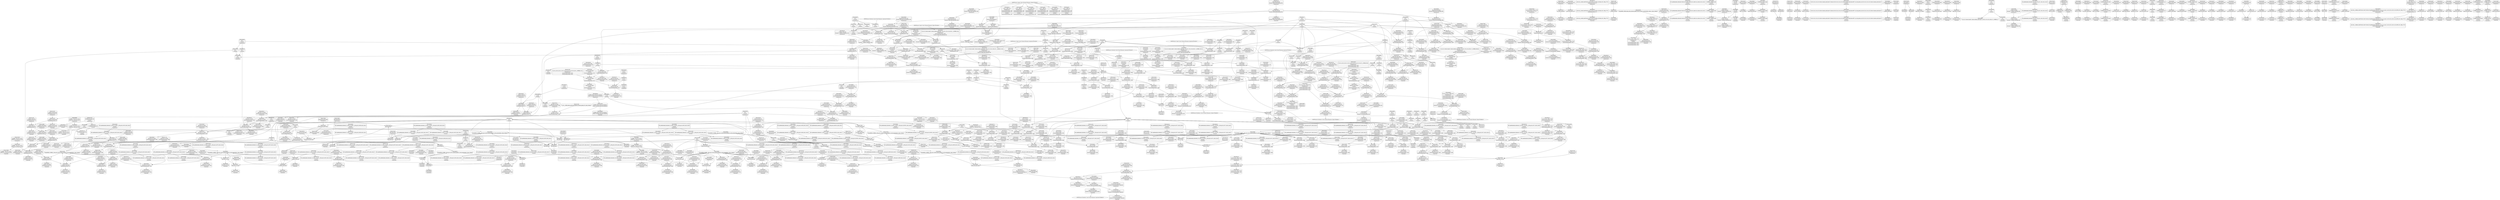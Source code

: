 digraph {
	CE0x548b5c0 [shape=record,shape=Mrecord,label="{CE0x548b5c0|__validate_creds:tmp8|include/linux/cred.h,175}"]
	CE0x548b040 [shape=record,shape=Mrecord,label="{CE0x548b040|i64*_getelementptr_inbounds_(_8_x_i64_,_8_x_i64_*___llvm_gcov_ctr154,_i64_0,_i64_0)|*Constant*}"]
	CE0x551b920 [shape=record,shape=Mrecord,label="{CE0x551b920|inode_has_perm:call4|security/selinux/hooks.c,1617|*SummSource*}"]
	CE0x54b8c00 [shape=record,shape=Mrecord,label="{CE0x54b8c00|file_to_av:tmp20|security/selinux/hooks.c,1906}"]
	CE0x547b5e0 [shape=record,shape=Mrecord,label="{CE0x547b5e0|avc_policy_seqno:bb|*SummSink*}"]
	CE0x54de5a0 [shape=record,shape=Mrecord,label="{CE0x54de5a0|i64*_getelementptr_inbounds_(_8_x_i64_,_8_x_i64_*___llvm_gcov_ctr154,_i64_0,_i64_2)|*Constant*}"]
	CE0x54056c0 [shape=record,shape=Mrecord,label="{CE0x54056c0|_call_void_mcount()_#3}"]
	"CONST[source:2(external),value:0(static)][purpose:{operation}][SrcIdx:2]"
	CE0x548d770 [shape=record,shape=Mrecord,label="{CE0x548d770|_call_void___invalid_creds(%struct.cred*_%cred,_i8*_%file,_i32_%line)_#10,_!dbg_!27721|include/linux/cred.h,174|*SummSource*}"]
	CE0x54855b0 [shape=record,shape=Mrecord,label="{CE0x54855b0|open_file_to_av:tobool|security/selinux/hooks.c,1928|*SummSink*}"]
	CE0x54ddfe0 [shape=record,shape=Mrecord,label="{CE0x54ddfe0|__validate_creds:bb|*SummSink*}"]
	CE0x54b9660 [shape=record,shape=Mrecord,label="{CE0x54b9660|file_to_av:and3|security/selinux/hooks.c,1904}"]
	CE0x547ad20 [shape=record,shape=Mrecord,label="{CE0x547ad20|file_to_av:or|security/selinux/hooks.c,1903|*SummSink*}"]
	CE0x54a4220 [shape=record,shape=Mrecord,label="{CE0x54a4220|file_to_av:tmp16|security/selinux/hooks.c,1905}"]
	CE0x55114f0 [shape=record,shape=Mrecord,label="{CE0x55114f0|__validate_creds:bb|*SummSource*}"]
	CE0x5460c30 [shape=record,shape=Mrecord,label="{CE0x5460c30|avc_policy_seqno:tmp4|security/selinux/avc.c,779}"]
	CE0x5513700 [shape=record,shape=Mrecord,label="{CE0x5513700|__validate_creds:expval|include/linux/cred.h,173|*SummSink*}"]
	CE0x55076e0 [shape=record,shape=Mrecord,label="{CE0x55076e0|cred_sid:cred|Function::cred_sid&Arg::cred::|*SummSource*}"]
	CE0x54f84f0 [shape=record,shape=Mrecord,label="{CE0x54f84f0|inode_has_perm:tmp|*SummSink*}"]
	CE0x550d080 [shape=record,shape=Mrecord,label="{CE0x550d080|inode_has_perm:tmp20|security/selinux/hooks.c,1618|*SummSink*}"]
	CE0x54bcbc0 [shape=record,shape=Mrecord,label="{CE0x54bcbc0|file_to_av:tmp17|security/selinux/hooks.c,1905|*SummSource*}"]
	CE0x54cadf0 [shape=record,shape=Mrecord,label="{CE0x54cadf0|i64*_getelementptr_inbounds_(_15_x_i64_,_15_x_i64_*___llvm_gcov_ctr171,_i64_0,_i64_0)|*Constant*|*SummSink*}"]
	CE0x54b6ed0 [shape=record,shape=Mrecord,label="{CE0x54b6ed0|file_to_av:or|security/selinux/hooks.c,1903}"]
	CE0x53ff2c0 [shape=record,shape=Mrecord,label="{CE0x53ff2c0|file_to_av:f_mode2|security/selinux/hooks.c,1904}"]
	CE0x53ef980 [shape=record,shape=Mrecord,label="{CE0x53ef980|file_inode:f|Function::file_inode&Arg::f::|*SummSource*}"]
	CE0x53fec60 [shape=record,shape=Mrecord,label="{CE0x53fec60|i32_0|*Constant*|*SummSink*}"]
	CE0x5485620 [shape=record,shape=Mrecord,label="{CE0x5485620|i64_2|*Constant*|*SummSource*}"]
	CE0x54a4430 [shape=record,shape=Mrecord,label="{CE0x54a4430|file_to_av:tmp15|security/selinux/hooks.c,1905}"]
	CE0x54e06d0 [shape=record,shape=Mrecord,label="{CE0x54e06d0|GLOBAL:__validate_creds|*Constant*|*SummSink*}"]
	CE0x54fb030 [shape=record,shape=Mrecord,label="{CE0x54fb030|__validate_creds:line|Function::__validate_creds&Arg::line::|*SummSink*}"]
	CE0x545faa0 [shape=record,shape=Mrecord,label="{CE0x545faa0|i32_2|*Constant*}"]
	CE0x54c94b0 [shape=record,shape=Mrecord,label="{CE0x54c94b0|file_to_av:if.then5|*SummSink*}"]
	CE0x5507db0 [shape=record,shape=Mrecord,label="{CE0x5507db0|i32_10|*Constant*}"]
	CE0x540d5c0 [shape=record,shape=Mrecord,label="{CE0x540d5c0|selinux_file_open:entry}"]
	CE0x5476f40 [shape=record,shape=Mrecord,label="{CE0x5476f40|i64*_getelementptr_inbounds_(_2_x_i64_,_2_x_i64_*___llvm_gcov_ctr25231,_i64_0,_i64_1)|*Constant*|*SummSink*}"]
	CE0x54e13d0 [shape=record,shape=Mrecord,label="{CE0x54e13d0|inode_has_perm:expval|security/selinux/hooks.c,1611}"]
	CE0x54bd760 [shape=record,shape=Mrecord,label="{CE0x54bd760|file_to_av:tmp14|*LoadInst*|security/selinux/hooks.c,1905|*SummSink*}"]
	CE0x54bb830 [shape=record,shape=Mrecord,label="{CE0x54bb830|file_to_av:tmp6|security/selinux/hooks.c,1902|*SummSource*}"]
	CE0x545ff10 [shape=record,shape=Mrecord,label="{CE0x545ff10|GLOBAL:avc_policy_seqno|*Constant*|*SummSource*}"]
	CE0x6fbce30 [shape=record,shape=Mrecord,label="{CE0x6fbce30|selinux_file_open:file|Function::selinux_file_open&Arg::file::|*SummSink*}"]
	CE0x5430370 [shape=record,shape=Mrecord,label="{CE0x5430370|selinux_file_open:i_security|security/selinux/hooks.c,3425|*SummSource*}"]
	CE0x5475930 [shape=record,shape=Mrecord,label="{CE0x5475930|file_inode:f_inode|include/linux/fs.h,1916|*SummSource*}"]
	CE0x5479420 [shape=record,shape=Mrecord,label="{CE0x5479420|file_inode:entry}"]
	CE0x549f890 [shape=record,shape=Mrecord,label="{CE0x549f890|_ret_i32_%retval.0,_!dbg_!27739|security/selinux/hooks.c,1618|*SummSink*}"]
	CE0x54a2240 [shape=record,shape=Mrecord,label="{CE0x54a2240|file_to_av:conv|security/selinux/hooks.c,1903}"]
	CE0x54a5aa0 [shape=record,shape=Mrecord,label="{CE0x54a5aa0|file_to_av:or10|security/selinux/hooks.c,1906|*SummSource*}"]
	CE0x54fbb30 [shape=record,shape=Mrecord,label="{CE0x54fbb30|i1_true|*Constant*}"]
	CE0x5507390 [shape=record,shape=Mrecord,label="{CE0x5507390|cred_sid:entry|*SummSource*}"]
	CE0x54bbbd0 [shape=record,shape=Mrecord,label="{CE0x54bbbd0|i64_0|*Constant*}"]
	CE0x54df830 [shape=record,shape=Mrecord,label="{CE0x54df830|cred_sid:tmp1|*SummSink*}"]
	CE0x55090c0 [shape=record,shape=Mrecord,label="{CE0x55090c0|avc_has_perm:tsid|Function::avc_has_perm&Arg::tsid::|*SummSink*}"]
	CE0x54bc890 [shape=record,shape=Mrecord,label="{CE0x54bc890|file_to_av:tmp16|security/selinux/hooks.c,1905|*SummSink*}"]
	CE0x5518680 [shape=record,shape=Mrecord,label="{CE0x5518680|__validate_creds:expval|include/linux/cred.h,173|*SummSource*}"]
	CE0x5461ec0 [shape=record,shape=Mrecord,label="{CE0x5461ec0|_ret_i32_%av.0,_!dbg_!27720|security/selinux/hooks.c,1931|*SummSource*}"]
	CE0x5480310 [shape=record,shape=Mrecord,label="{CE0x5480310|open_file_to_av:tobool|security/selinux/hooks.c,1928|*SummSource*}"]
	CE0x54948d0 [shape=record,shape=Mrecord,label="{CE0x54948d0|open_file_to_av:tmp8|security/selinux/hooks.c,1929|*SummSink*}"]
	CE0x5465fd0 [shape=record,shape=Mrecord,label="{CE0x5465fd0|selinux_file_open:cred|Function::selinux_file_open&Arg::cred::|*SummSource*}"]
	CE0x54ca140 [shape=record,shape=Mrecord,label="{CE0x54ca140|file_to_av:if.end19}"]
	CE0x54ca9c0 [shape=record,shape=Mrecord,label="{CE0x54ca9c0|file_to_av:if.end15|*SummSink*}"]
	CE0x5491570 [shape=record,shape=Mrecord,label="{CE0x5491570|i64_3|*Constant*|*SummSink*}"]
	CE0x551bf50 [shape=record,shape=Mrecord,label="{CE0x551bf50|i32_(i32,_i32,_i16,_i32,_%struct.common_audit_data*)*_bitcast_(i32_(i32,_i32,_i16,_i32,_%struct.common_audit_data.495*)*_avc_has_perm_to_i32_(i32,_i32,_i16,_i32,_%struct.common_audit_data*)*)|*Constant*|*SummSink*}"]
	CE0x53ff6b0 [shape=record,shape=Mrecord,label="{CE0x53ff6b0|i64*_getelementptr_inbounds_(_5_x_i64_,_5_x_i64_*___llvm_gcov_ctr270,_i64_0,_i64_0)|*Constant*}"]
	CE0x54c72f0 [shape=record,shape=Mrecord,label="{CE0x54c72f0|file_inode:tmp2}"]
	CE0x550f780 [shape=record,shape=Mrecord,label="{CE0x550f780|__validate_creds:tmp5|include/linux/cred.h,173}"]
	CE0x551be20 [shape=record,shape=Mrecord,label="{CE0x551be20|i32_(i32,_i32,_i16,_i32,_%struct.common_audit_data*)*_bitcast_(i32_(i32,_i32,_i16,_i32,_%struct.common_audit_data.495*)*_avc_has_perm_to_i32_(i32,_i32,_i16,_i32,_%struct.common_audit_data*)*)|*Constant*|*SummSource*}"]
	CE0x5466c70 [shape=record,shape=Mrecord,label="{CE0x5466c70|file_path_has_perm:av|Function::file_path_has_perm&Arg::av::|*SummSource*}"]
	CE0x5465ed0 [shape=record,shape=Mrecord,label="{CE0x5465ed0|selinux_file_open:cred|Function::selinux_file_open&Arg::cred::}"]
	CE0x548b990 [shape=record,shape=Mrecord,label="{CE0x548b990|__validate_creds:entry}"]
	CE0x5421de0 [shape=record,shape=Mrecord,label="{CE0x5421de0|selinux_file_open:tmp5|security/selinux/hooks.c,3424}"]
	CE0x53f73d0 [shape=record,shape=Mrecord,label="{CE0x53f73d0|selinux_file_open:tmp1}"]
	CE0x54ff9c0 [shape=record,shape=Mrecord,label="{CE0x54ff9c0|inode_has_perm:tmp7|security/selinux/hooks.c,1611|*SummSink*}"]
	CE0x5510cb0 [shape=record,shape=Mrecord,label="{CE0x5510cb0|cred_sid:bb|*SummSink*}"]
	CE0x54bcf80 [shape=record,shape=Mrecord,label="{CE0x54bcf80|file_inode:tmp1}"]
	CE0x548c030 [shape=record,shape=Mrecord,label="{CE0x548c030|cred_sid:tmp2}"]
	CE0x550d9f0 [shape=record,shape=Mrecord,label="{CE0x550d9f0|i32_22|*Constant*|*SummSink*}"]
	CE0x5494150 [shape=record,shape=Mrecord,label="{CE0x5494150|open_file_to_av:tmp7|security/selinux/hooks.c,1929|*SummSink*}"]
	CE0x550dd90 [shape=record,shape=Mrecord,label="{CE0x550dd90|cred_sid:security|security/selinux/hooks.c,196}"]
	CE0x54a4e30 [shape=record,shape=Mrecord,label="{CE0x54a4e30|i64_5|*Constant*}"]
	CE0x54db520 [shape=record,shape=Mrecord,label="{CE0x54db520|file_inode:bb}"]
	CE0x54babb0 [shape=record,shape=Mrecord,label="{CE0x54babb0|GLOBAL:__llvm_gcov_ctr171|Global_var:__llvm_gcov_ctr171|*SummSource*}"]
	CE0x54dd730 [shape=record,shape=Mrecord,label="{CE0x54dd730|__validate_creds:lnot|include/linux/cred.h,173|*SummSink*}"]
	CE0x5472320 [shape=record,shape=Mrecord,label="{CE0x5472320|file_to_av:tmp26|security/selinux/hooks.c,1910|*SummSink*}"]
	CE0x5462d90 [shape=record,shape=Mrecord,label="{CE0x5462d90|selinux_file_open:pseqno|security/selinux/hooks.c,3434}"]
	CE0x54df260 [shape=record,shape=Mrecord,label="{CE0x54df260|__validate_creds:tmp}"]
	CE0x5405e00 [shape=record,shape=Mrecord,label="{CE0x5405e00|i64*_getelementptr_inbounds_(_2_x_i64_,_2_x_i64_*___llvm_gcov_ctr269,_i64_0,_i64_1)|*Constant*|*SummSource*}"]
	CE0x5480950 [shape=record,shape=Mrecord,label="{CE0x5480950|file_path_has_perm:tmp|*SummSource*}"]
	CE0x547b270 [shape=record,shape=Mrecord,label="{CE0x547b270|open_file_to_av:if.then|*SummSink*}"]
	CE0x5478b10 [shape=record,shape=Mrecord,label="{CE0x5478b10|i64_16|*Constant*|*SummSink*}"]
	CE0x54df7c0 [shape=record,shape=Mrecord,label="{CE0x54df7c0|cred_sid:tmp1|*SummSource*}"]
	CE0x5465900 [shape=record,shape=Mrecord,label="{CE0x5465900|file_path_has_perm:entry|*SummSource*}"]
	CE0x545d8e0 [shape=record,shape=Mrecord,label="{CE0x545d8e0|_ret_i32_%call3,_!dbg_!27727|security/selinux/hooks.c,3443|*SummSource*}"]
	CE0x5485330 [shape=record,shape=Mrecord,label="{CE0x5485330|open_file_to_av:if.end|*SummSource*}"]
	CE0x5411730 [shape=record,shape=Mrecord,label="{CE0x5411730|open_file_to_av:tmp6|security/selinux/hooks.c,1928|*SummSource*}"]
	CE0x5473cd0 [shape=record,shape=Mrecord,label="{CE0x5473cd0|open_file_to_av:av.0|*SummSource*}"]
	CE0x54fca70 [shape=record,shape=Mrecord,label="{CE0x54fca70|inode_has_perm:and|security/selinux/hooks.c,1611|*SummSource*}"]
	CE0x5486ac0 [shape=record,shape=Mrecord,label="{CE0x5486ac0|open_file_to_av:tmp3|security/selinux/hooks.c,1928|*SummSink*}"]
	CE0x5476ad0 [shape=record,shape=Mrecord,label="{CE0x5476ad0|i64*_getelementptr_inbounds_(_2_x_i64_,_2_x_i64_*___llvm_gcov_ctr25231,_i64_0,_i64_1)|*Constant*}"]
	CE0x5474670 [shape=record,shape=Mrecord,label="{CE0x5474670|file_inode:tmp2}"]
	CE0x54607a0 [shape=record,shape=Mrecord,label="{CE0x54607a0|open_file_to_av:entry}"]
	CE0x540bf00 [shape=record,shape=Mrecord,label="{CE0x540bf00|8:_i8,_32:_%struct.inode*,_%struct.selinux_audit_data*,_128:_i32,_132:_i32,_456:_i8*,_:_SCMRE_0,1_}"]
	CE0x548da80 [shape=record,shape=Mrecord,label="{CE0x548da80|inode_has_perm:tmp2|*SummSource*}"]
	CE0x5484240 [shape=record,shape=Mrecord,label="{CE0x5484240|i64*_getelementptr_inbounds_(_15_x_i64_,_15_x_i64_*___llvm_gcov_ctr171,_i64_0,_i64_3)|*Constant*|*SummSource*}"]
	CE0x5507820 [shape=record,shape=Mrecord,label="{CE0x5507820|_ret_i32_%tmp6,_!dbg_!27716|security/selinux/hooks.c,197}"]
	CE0x53ff330 [shape=record,shape=Mrecord,label="{CE0x53ff330|file_to_av:f_mode2|security/selinux/hooks.c,1904|*SummSource*}"]
	CE0x54f8af0 [shape=record,shape=Mrecord,label="{CE0x54f8af0|__validate_creds:file|Function::__validate_creds&Arg::file::|*SummSink*}"]
	CE0x54f8560 [shape=record,shape=Mrecord,label="{CE0x54f8560|inode_has_perm:tmp1}"]
	CE0x54faf00 [shape=record,shape=Mrecord,label="{CE0x54faf00|__validate_creds:lnot1|include/linux/cred.h,173|*SummSink*}"]
	CE0x547ba40 [shape=record,shape=Mrecord,label="{CE0x547ba40|file_to_av:entry|*SummSource*}"]
	CE0x5475b90 [shape=record,shape=Mrecord,label="{CE0x5475b90|file_inode:tmp4|*LoadInst*|include/linux/fs.h,1916}"]
	CE0x549ef50 [shape=record,shape=Mrecord,label="{CE0x549ef50|inode_has_perm:perms|Function::inode_has_perm&Arg::perms::|*SummSink*}"]
	CE0x54ca280 [shape=record,shape=Mrecord,label="{CE0x54ca280|file_to_av:if.end19|*SummSource*}"]
	CE0x547f740 [shape=record,shape=Mrecord,label="{CE0x547f740|file_to_av:tmp2|*LoadInst*|security/selinux/hooks.c,1902|*SummSink*}"]
	CE0x54f7df0 [shape=record,shape=Mrecord,label="{CE0x54f7df0|__validate_creds:file|Function::__validate_creds&Arg::file::|*SummSource*}"]
	CE0x5510de0 [shape=record,shape=Mrecord,label="{CE0x5510de0|i64*_getelementptr_inbounds_(_2_x_i64_,_2_x_i64_*___llvm_gcov_ctr131,_i64_0,_i64_0)|*Constant*}"]
	CE0x5487520 [shape=record,shape=Mrecord,label="{CE0x5487520|open_file_to_av:tmp4|security/selinux/hooks.c,1928}"]
	CE0x54787e0 [shape=record,shape=Mrecord,label="{CE0x54787e0|file_path_has_perm:tmp5|security/selinux/hooks.c,1658|*SummSink*}"]
	CE0x548fd00 [shape=record,shape=Mrecord,label="{CE0x548fd00|i8*_getelementptr_inbounds_(_25_x_i8_,_25_x_i8_*_.str3,_i32_0,_i32_0)|*Constant*|*SummSink*}"]
	CE0x54a4320 [shape=record,shape=Mrecord,label="{CE0x54a4320|i64_7|*Constant*|*SummSource*}"]
	CE0x54327a0 [shape=record,shape=Mrecord,label="{CE0x54327a0|file_inode:entry|*SummSource*}"]
	CE0x5496790 [shape=record,shape=Mrecord,label="{CE0x5496790|file_path_has_perm:tmp2|*SummSource*}"]
	CE0x54a59c0 [shape=record,shape=Mrecord,label="{CE0x54a59c0|file_to_av:conv11|security/selinux/hooks.c,1906}"]
	CE0x54c3dd0 [shape=record,shape=Mrecord,label="{CE0x54c3dd0|i64*_getelementptr_inbounds_(_15_x_i64_,_15_x_i64_*___llvm_gcov_ctr171,_i64_0,_i64_10)|*Constant*}"]
	CE0x54dc470 [shape=record,shape=Mrecord,label="{CE0x54dc470|inode_has_perm:conv|security/selinux/hooks.c,1611|*SummSink*}"]
	CE0x54c03f0 [shape=record,shape=Mrecord,label="{CE0x54c03f0|file_to_av:av.3|*SummSource*}"]
	CE0x54762b0 [shape=record,shape=Mrecord,label="{CE0x54762b0|avc_policy_seqno:tmp}"]
	CE0x54c48c0 [shape=record,shape=Mrecord,label="{CE0x54c48c0|file_to_av:tmp24|security/selinux/hooks.c,1909|*SummSink*}"]
	CE0x54768e0 [shape=record,shape=Mrecord,label="{CE0x54768e0|avc_policy_seqno:tmp1|*SummSink*}"]
	CE0x5447870 [shape=record,shape=Mrecord,label="{CE0x5447870|file_path_has_perm:f_path|security/selinux/hooks.c,1658}"]
	CE0x54fcae0 [shape=record,shape=Mrecord,label="{CE0x54fcae0|inode_has_perm:and|security/selinux/hooks.c,1611|*SummSink*}"]
	CE0x5475c00 [shape=record,shape=Mrecord,label="{CE0x5475c00|file_inode:f_inode|include/linux/fs.h,1916|*SummSink*}"]
	CE0x5508de0 [shape=record,shape=Mrecord,label="{CE0x5508de0|avc_has_perm:tsid|Function::avc_has_perm&Arg::tsid::}"]
	CE0x548f7e0 [shape=record,shape=Mrecord,label="{CE0x548f7e0|_call_void___invalid_creds(%struct.cred*_%cred,_i8*_%file,_i32_%line)_#10,_!dbg_!27721|include/linux/cred.h,174}"]
	CE0x54602a0 [shape=record,shape=Mrecord,label="{CE0x54602a0|_ret_i32_%tmp4,_!dbg_!27711|security/selinux/avc.c,779}"]
	CE0x54cac40 [shape=record,shape=Mrecord,label="{CE0x54cac40|i64*_getelementptr_inbounds_(_15_x_i64_,_15_x_i64_*___llvm_gcov_ctr171,_i64_0,_i64_0)|*Constant*|*SummSource*}"]
	CE0x54e1100 [shape=record,shape=Mrecord,label="{CE0x54e1100|GLOBAL:llvm.expect.i64|*Constant*|*SummSource*}"]
	CE0x54c8940 [shape=record,shape=Mrecord,label="{CE0x54c8940|file_to_av:tmp|*SummSource*}"]
	CE0x5504450 [shape=record,shape=Mrecord,label="{CE0x5504450|inode_has_perm:i_security|security/selinux/hooks.c,1615|*SummSink*}"]
	CE0x551a8f0 [shape=record,shape=Mrecord,label="{CE0x551a8f0|inode_has_perm:tmp17|security/selinux/hooks.c,1617}"]
	CE0x54910c0 [shape=record,shape=Mrecord,label="{CE0x54910c0|inode_has_perm:tobool2|security/selinux/hooks.c,1611|*SummSink*}"]
	CE0x54a1bd0 [shape=record,shape=Mrecord,label="{CE0x54a1bd0|file_to_av:conv1|security/selinux/hooks.c,1903|*SummSink*}"]
	CE0x54c1aa0 [shape=record,shape=Mrecord,label="{CE0x54c1aa0|file_to_av:tobool7|security/selinux/hooks.c,1905}"]
	CE0x540c220 [shape=record,shape=Mrecord,label="{CE0x540c220|i64*_getelementptr_inbounds_(_2_x_i64_,_2_x_i64_*___llvm_gcov_ctr269,_i64_0,_i64_1)|*Constant*}"]
	CE0x53fc5a0 [shape=record,shape=Mrecord,label="{CE0x53fc5a0|_ret_i32_%av.3,_!dbg_!27739|security/selinux/hooks.c,1917|*SummSource*}"]
	CE0x54bd8d0 [shape=record,shape=Mrecord,label="{CE0x54bd8d0|i32_1024|*Constant*}"]
	CE0x54fc900 [shape=record,shape=Mrecord,label="{CE0x54fc900|i32_512|*Constant*|*SummSource*}"]
	CE0x5508f90 [shape=record,shape=Mrecord,label="{CE0x5508f90|avc_has_perm:tsid|Function::avc_has_perm&Arg::tsid::|*SummSource*}"]
	CE0x547f8c0 [shape=record,shape=Mrecord,label="{CE0x547f8c0|file_to_av:tmp7|security/selinux/hooks.c,1903}"]
	CE0x54f76a0 [shape=record,shape=Mrecord,label="{CE0x54f76a0|__validate_creds:tmp6|include/linux/cred.h,174}"]
	CE0x549e610 [shape=record,shape=Mrecord,label="{CE0x549e610|inode_has_perm:inode|Function::inode_has_perm&Arg::inode::}"]
	CE0x54323e0 [shape=record,shape=Mrecord,label="{CE0x54323e0|GLOBAL:file_inode|*Constant*|*SummSource*}"]
	CE0x54c06a0 [shape=record,shape=Mrecord,label="{CE0x54c06a0|file_to_av:tmp31|security/selinux/hooks.c,1917}"]
	CE0x54857a0 [shape=record,shape=Mrecord,label="{CE0x54857a0|i64_0|*Constant*}"]
	CE0x54c4050 [shape=record,shape=Mrecord,label="{CE0x54c4050|i64*_getelementptr_inbounds_(_15_x_i64_,_15_x_i64_*___llvm_gcov_ctr171,_i64_0,_i64_10)|*Constant*|*SummSource*}"]
	CE0x54b9ef0 [shape=record,shape=Mrecord,label="{CE0x54b9ef0|file_to_av:if.else|*SummSource*}"]
	CE0x550b2c0 [shape=record,shape=Mrecord,label="{CE0x550b2c0|4:_i32,_:_CRE_12,16_|*MultipleSource*|security/selinux/hooks.c,196|security/selinux/hooks.c,197|*LoadInst*|security/selinux/hooks.c,196}"]
	CE0x54697c0 [shape=record,shape=Mrecord,label="{CE0x54697c0|file_inode:tmp}"]
	CE0x54c1930 [shape=record,shape=Mrecord,label="{CE0x54c1930|i32_1024|*Constant*|*SummSink*}"]
	CE0x5509230 [shape=record,shape=Mrecord,label="{CE0x5509230|avc_has_perm:tclass|Function::avc_has_perm&Arg::tclass::}"]
	CE0x4b2a080 [shape=record,shape=Mrecord,label="{CE0x4b2a080|i32_14|*Constant*}"]
	CE0x549fa30 [shape=record,shape=Mrecord,label="{CE0x549fa30|file_to_av:if.then5}"]
	CE0x5460120 [shape=record,shape=Mrecord,label="{CE0x5460120|avc_policy_seqno:entry|*SummSource*}"]
	CE0x54c9a30 [shape=record,shape=Mrecord,label="{CE0x54c9a30|file_to_av:if.then8|*SummSource*}"]
	CE0x54c9410 [shape=record,shape=Mrecord,label="{CE0x54c9410|file_to_av:if.then5|*SummSource*}"]
	CE0x54e1520 [shape=record,shape=Mrecord,label="{CE0x54e1520|GLOBAL:creds_are_invalid|*Constant*|*SummSink*}"]
	CE0x54ffd30 [shape=record,shape=Mrecord,label="{CE0x54ffd30|GLOBAL:__llvm_gcov_ctr154|Global_var:__llvm_gcov_ctr154}"]
	CE0x54e0df0 [shape=record,shape=Mrecord,label="{CE0x54e0df0|i64_0|*Constant*}"]
	CE0x5512230 [shape=record,shape=Mrecord,label="{CE0x5512230|__validate_creds:lnot.ext|include/linux/cred.h,173|*SummSource*}"]
	CE0x5511160 [shape=record,shape=Mrecord,label="{CE0x5511160|i64*_getelementptr_inbounds_(_2_x_i64_,_2_x_i64_*___llvm_gcov_ctr131,_i64_0,_i64_0)|*Constant*|*SummSource*}"]
	CE0x54c4480 [shape=record,shape=Mrecord,label="{CE0x54c4480|file_to_av:tmp24|security/selinux/hooks.c,1909|*SummSource*}"]
	CE0x54918e0 [shape=record,shape=Mrecord,label="{CE0x54918e0|__validate_creds:tmp1|*SummSink*}"]
	CE0x54ddad0 [shape=record,shape=Mrecord,label="{CE0x54ddad0|i64*_getelementptr_inbounds_(_8_x_i64_,_8_x_i64_*___llvm_gcov_ctr154,_i64_0,_i64_2)|*Constant*|*SummSink*}"]
	CE0x54753d0 [shape=record,shape=Mrecord,label="{CE0x54753d0|_call_void_mcount()_#3|*SummSink*}"]
	CE0x53f8660 [shape=record,shape=Mrecord,label="{CE0x53f8660|selinux_file_open:bb}"]
	CE0x53fc730 [shape=record,shape=Mrecord,label="{CE0x53fc730|_ret_i32_%av.3,_!dbg_!27739|security/selinux/hooks.c,1917|*SummSink*}"]
	CE0x54e0ca0 [shape=record,shape=Mrecord,label="{CE0x54e0ca0|GLOBAL:llvm.expect.i64|*Constant*}"]
	CE0x54f86e0 [shape=record,shape=Mrecord,label="{CE0x54f86e0|__validate_creds:tmp7|include/linux/cred.h,174|*SummSource*}"]
	CE0x54a3aa0 [shape=record,shape=Mrecord,label="{CE0x54a3aa0|file_to_av:tobool7|security/selinux/hooks.c,1905|*SummSource*}"]
	CE0x547a840 [shape=record,shape=Mrecord,label="{CE0x547a840|open_file_to_av:bb|*SummSink*}"]
	CE0x5492440 [shape=record,shape=Mrecord,label="{CE0x5492440|_call_void_mcount()_#3|*SummSource*}"]
	CE0x545c3d0 [shape=record,shape=Mrecord,label="{CE0x545c3d0|i64*_getelementptr_inbounds_(_2_x_i64_,_2_x_i64_*___llvm_gcov_ctr162,_i64_0,_i64_0)|*Constant*}"]
	CE0x54a1c40 [shape=record,shape=Mrecord,label="{CE0x54a1c40|file_to_av:av.0}"]
	CE0x54b7a50 [shape=record,shape=Mrecord,label="{CE0x54b7a50|i64*_getelementptr_inbounds_(_15_x_i64_,_15_x_i64_*___llvm_gcov_ctr171,_i64_0,_i64_8)|*Constant*}"]
	CE0x54ba860 [shape=record,shape=Mrecord,label="{CE0x54ba860|file_to_av:f_flags|security/selinux/hooks.c,1905}"]
	CE0x53ef6d0 [shape=record,shape=Mrecord,label="{CE0x53ef6d0|file_inode:entry|*SummSink*}"]
	CE0x54fb880 [shape=record,shape=Mrecord,label="{CE0x54fb880|inode_has_perm:tobool|security/selinux/hooks.c,1611|*SummSource*}"]
	CE0x5475f20 [shape=record,shape=Mrecord,label="{CE0x5475f20|file_inode:tmp4|*LoadInst*|include/linux/fs.h,1916|*SummSource*}"]
	CE0x548cd30 [shape=record,shape=Mrecord,label="{CE0x548cd30|inode_has_perm:i_flags|security/selinux/hooks.c,1611|*SummSource*}"]
	CE0x547cfd0 [shape=record,shape=Mrecord,label="{CE0x547cfd0|_call_void_mcount()_#3}"]
	CE0x5473670 [shape=record,shape=Mrecord,label="{CE0x5473670|file_to_av:tmp29|security/selinux/hooks.c,1914|*SummSink*}"]
	CE0x5472bf0 [shape=record,shape=Mrecord,label="{CE0x5472bf0|file_to_av:tmp28|security/selinux/hooks.c,1910|*SummSink*}"]
	CE0x5500490 [shape=record,shape=Mrecord,label="{CE0x5500490|inode_has_perm:tmp9|security/selinux/hooks.c,1611|*SummSource*}"]
	CE0x55121c0 [shape=record,shape=Mrecord,label="{CE0x55121c0|__validate_creds:lnot.ext|include/linux/cred.h,173}"]
	CE0x5467130 [shape=record,shape=Mrecord,label="{CE0x5467130|_ret_i32_%call1,_!dbg_!27722|security/selinux/hooks.c,1659|*SummSource*}"]
	"CONST[source:1(input),value:2(dynamic)][purpose:{subject}][SrcIdx:7]"
	CE0x5472900 [shape=record,shape=Mrecord,label="{CE0x5472900|file_to_av:tmp28|security/selinux/hooks.c,1910}"]
	CE0x5502540 [shape=record,shape=Mrecord,label="{CE0x5502540|inode_has_perm:retval.0|*SummSink*}"]
	CE0x53f9380 [shape=record,shape=Mrecord,label="{CE0x53f9380|selinux_file_open:tmp|*SummSource*}"]
	CE0x547bda0 [shape=record,shape=Mrecord,label="{CE0x547bda0|file_to_av:file|Function::file_to_av&Arg::file::|*SummSource*}"]
	CE0x54119b0 [shape=record,shape=Mrecord,label="{CE0x54119b0|i64*_getelementptr_inbounds_(_5_x_i64_,_5_x_i64_*___llvm_gcov_ctr270,_i64_0,_i64_3)|*Constant*}"]
	CE0x550a300 [shape=record,shape=Mrecord,label="{CE0x550a300|i32_1|*Constant*}"]
	CE0x54689f0 [shape=record,shape=Mrecord,label="{CE0x54689f0|i64*_getelementptr_inbounds_(_2_x_i64_,_2_x_i64_*___llvm_gcov_ctr162,_i64_0,_i64_1)|*Constant*}"]
	CE0x540d120 [shape=record,shape=Mrecord,label="{CE0x540d120|selinux_file_open:bb|*SummSink*}"]
	CE0x5446fc0 [shape=record,shape=Mrecord,label="{CE0x5446fc0|file_path_has_perm:u|security/selinux/hooks.c,1658|*SummSource*}"]
	CE0x53f9160 [shape=record,shape=Mrecord,label="{CE0x53f9160|i32_14|*Constant*|*SummSource*}"]
	CE0x5468750 [shape=record,shape=Mrecord,label="{CE0x5468750|i64_1|*Constant*}"]
	CE0x540ed80 [shape=record,shape=Mrecord,label="{CE0x540ed80|open_file_to_av:tmp9|security/selinux/hooks.c,1931|*SummSink*}"]
	CE0x548c540 [shape=record,shape=Mrecord,label="{CE0x548c540|i32_4|*Constant*|*SummSource*}"]
	CE0x547f450 [shape=record,shape=Mrecord,label="{CE0x547f450|i32_1|*Constant*|*SummSink*}"]
	CE0x54934a0 [shape=record,shape=Mrecord,label="{CE0x54934a0|file_path_has_perm:type|security/selinux/hooks.c,1657}"]
	CE0x550f330 [shape=record,shape=Mrecord,label="{CE0x550f330|__validate_creds:tmp4|include/linux/cred.h,173|*SummSource*}"]
	CE0x5478ee0 [shape=record,shape=Mrecord,label="{CE0x5478ee0|i32_8|*Constant*|*SummSource*}"]
	CE0x54a1ac0 [shape=record,shape=Mrecord,label="{CE0x54a1ac0|file_to_av:conv1|security/selinux/hooks.c,1903|*SummSource*}"]
	CE0x5495390 [shape=record,shape=Mrecord,label="{CE0x5495390|i64_262144|*Constant*|*SummSink*}"]
	CE0x547c450 [shape=record,shape=Mrecord,label="{CE0x547c450|GLOBAL:selinux_policycap_openperm|Global_var:selinux_policycap_openperm}"]
	CE0x550f8f0 [shape=record,shape=Mrecord,label="{CE0x550f8f0|__validate_creds:tmp5|include/linux/cred.h,173|*SummSource*}"]
	CE0x54fd5e0 [shape=record,shape=Mrecord,label="{CE0x54fd5e0|cred_sid:tmp|*SummSource*}"]
	CE0x5462cb0 [shape=record,shape=Mrecord,label="{CE0x5462cb0|GLOBAL:open_file_to_av|*Constant*}"]
	CE0x5505890 [shape=record,shape=Mrecord,label="{CE0x5505890|inode_has_perm:tmp12|security/selinux/hooks.c,1612|*SummSource*}"]
	CE0x550a9a0 [shape=record,shape=Mrecord,label="{CE0x550a9a0|cred_sid:sid|security/selinux/hooks.c,197|*SummSource*}"]
	CE0x542f830 [shape=record,shape=Mrecord,label="{CE0x542f830|GLOBAL:open_file_to_av|*Constant*|*SummSink*}"]
	CE0x5407a20 [shape=record,shape=Mrecord,label="{CE0x5407a20|selinux_file_open:tmp1|*SummSource*}"]
	CE0x5485a10 [shape=record,shape=Mrecord,label="{CE0x5485a10|open_file_to_av:tmp3|security/selinux/hooks.c,1928|*SummSource*}"]
	CE0x5461080 [shape=record,shape=Mrecord,label="{CE0x5461080|COLLAPSED:_GIRE_selinux_xfrm_refcount_global_%struct.atomic_t_zeroinitializer,_align_4:_elem_0:default:}"]
	CE0x54dc800 [shape=record,shape=Mrecord,label="{CE0x54dc800|__validate_creds:if.then|*SummSource*}"]
	CE0x54df520 [shape=record,shape=Mrecord,label="{CE0x54df520|inode_has_perm:tmp3|*SummSink*}"]
	CE0x550a840 [shape=record,shape=Mrecord,label="{CE0x550a840|cred_sid:sid|security/selinux/hooks.c,197|*SummSink*}"]
	CE0x54836b0 [shape=record,shape=Mrecord,label="{CE0x54836b0|i32_1|*Constant*|*SummSource*}"]
	CE0x5473a00 [shape=record,shape=Mrecord,label="{CE0x5473a00|file_to_av:tmp30|security/selinux/hooks.c,1914|*SummSource*}"]
	CE0x53edfd0 [shape=record,shape=Mrecord,label="{CE0x53edfd0|file_to_av:tmp8|security/selinux/hooks.c,1903|*SummSink*}"]
	CE0x54c5e30 [shape=record,shape=Mrecord,label="{CE0x54c5e30|__validate_creds:lnot|include/linux/cred.h,173|*SummSource*}"]
	CE0x5510ac0 [shape=record,shape=Mrecord,label="{CE0x5510ac0|cred_sid:bb}"]
	CE0x54b77a0 [shape=record,shape=Mrecord,label="{CE0x54b77a0|file_to_av:tmp18|security/selinux/hooks.c,1905|*SummSource*}"]
	CE0x5485bd0 [shape=record,shape=Mrecord,label="{CE0x5485bd0|open_file_to_av:if.then}"]
	CE0x5508d20 [shape=record,shape=Mrecord,label="{CE0x5508d20|avc_has_perm:ssid|Function::avc_has_perm&Arg::ssid::|*SummSink*}"]
	CE0x54baa50 [shape=record,shape=Mrecord,label="{CE0x54baa50|GLOBAL:__llvm_gcov_ctr171|Global_var:__llvm_gcov_ctr171}"]
	CE0x55079f0 [shape=record,shape=Mrecord,label="{CE0x55079f0|_ret_i32_%tmp6,_!dbg_!27716|security/selinux/hooks.c,197|*SummSource*}"]
	CE0x549dae0 [shape=record,shape=Mrecord,label="{CE0x549dae0|file_path_has_perm:call1|security/selinux/hooks.c,1659|*SummSource*}"]
	CE0x5503b00 [shape=record,shape=Mrecord,label="{CE0x5503b00|avc_has_perm:auditdata|Function::avc_has_perm&Arg::auditdata::|*SummSink*}"]
	CE0x5484850 [shape=record,shape=Mrecord,label="{CE0x5484850|file_to_av:tmp12|security/selinux/hooks.c,1904|*SummSource*}"]
	CE0x551b720 [shape=record,shape=Mrecord,label="{CE0x551b720|inode_has_perm:call4|security/selinux/hooks.c,1617}"]
	CE0x550f650 [shape=record,shape=Mrecord,label="{CE0x550f650|__validate_creds:tmp4|include/linux/cred.h,173|*SummSink*}"]
	"CONST[source:0(mediator),value:2(dynamic)][purpose:{object}][SnkIdx:2]"
	CE0x53e8590 [shape=record,shape=Mrecord,label="{CE0x53e8590|selinux_file_open:f_security|security/selinux/hooks.c,3424|*SummSource*}"]
	CE0x55017e0 [shape=record,shape=Mrecord,label="{CE0x55017e0|inode_has_perm:tmp11|security/selinux/hooks.c,1612|*SummSource*}"]
	CE0x53fc9b0 [shape=record,shape=Mrecord,label="{CE0x53fc9b0|i64*_getelementptr_inbounds_(_2_x_i64_,_2_x_i64_*___llvm_gcov_ctr162,_i64_0,_i64_0)|*Constant*|*SummSource*}"]
	CE0x53ed9e0 [shape=record,shape=Mrecord,label="{CE0x53ed9e0|open_file_to_av:tmp1|*SummSource*}"]
	CE0x54a61a0 [shape=record,shape=Mrecord,label="{CE0x54a61a0|i64*_getelementptr_inbounds_(_15_x_i64_,_15_x_i64_*___llvm_gcov_ctr171,_i64_0,_i64_9)|*Constant*|*SummSource*}"]
	CE0x5500210 [shape=record,shape=Mrecord,label="{CE0x5500210|inode_has_perm:tmp8|security/selinux/hooks.c,1611|*SummSink*}"]
	CE0x540e9d0 [shape=record,shape=Mrecord,label="{CE0x540e9d0|i64*_getelementptr_inbounds_(_5_x_i64_,_5_x_i64_*___llvm_gcov_ctr270,_i64_0,_i64_4)|*Constant*|*SummSink*}"]
	CE0x545adf0 [shape=record,shape=Mrecord,label="{CE0x545adf0|selinux_file_open:tmp6|security/selinux/hooks.c,3425}"]
	CE0x54fade0 [shape=record,shape=Mrecord,label="{CE0x54fade0|__validate_creds:lnot1|include/linux/cred.h,173}"]
	CE0x55030d0 [shape=record,shape=Mrecord,label="{CE0x55030d0|avc_has_perm:tclass|Function::avc_has_perm&Arg::tclass::|*SummSink*}"]
	CE0x550a0b0 [shape=record,shape=Mrecord,label="{CE0x550a0b0|cred_sid:tmp5|security/selinux/hooks.c,196|*SummSource*}"]
	CE0x54bbff0 [shape=record,shape=Mrecord,label="{CE0x54bbff0|file_to_av:tmp10|security/selinux/hooks.c,1904|*SummSink*}"]
	CE0x5404ef0 [shape=record,shape=Mrecord,label="{CE0x5404ef0|file_to_av:conv12|security/selinux/hooks.c,1908}"]
	CE0x54fca00 [shape=record,shape=Mrecord,label="{CE0x54fca00|inode_has_perm:and|security/selinux/hooks.c,1611}"]
	CE0x5507270 [shape=record,shape=Mrecord,label="{CE0x5507270|cred_sid:entry}"]
	CE0x542f700 [shape=record,shape=Mrecord,label="{CE0x542f700|GLOBAL:open_file_to_av|*Constant*|*SummSource*}"]
	CE0x54bc3b0 [shape=record,shape=Mrecord,label="{CE0x54bc3b0|file_to_av:tmp15|security/selinux/hooks.c,1905|*SummSource*}"]
	CE0x5491df0 [shape=record,shape=Mrecord,label="{CE0x5491df0|inode_has_perm:do.body}"]
	CE0x54a18e0 [shape=record,shape=Mrecord,label="{CE0x54a18e0|file_to_av:tmp26|security/selinux/hooks.c,1910|*SummSource*}"]
	CE0x5465ca0 [shape=record,shape=Mrecord,label="{CE0x5465ca0|file_path_has_perm:av|Function::file_path_has_perm&Arg::av::}"]
	CE0x5507750 [shape=record,shape=Mrecord,label="{CE0x5507750|cred_sid:cred|Function::cred_sid&Arg::cred::|*SummSink*}"]
	CE0x54a40b0 [shape=record,shape=Mrecord,label="{CE0x54a40b0|i64_6|*Constant*|*SummSink*}"]
	CE0x5460510 [shape=record,shape=Mrecord,label="{CE0x5460510|_ret_i32_%tmp4,_!dbg_!27711|security/selinux/avc.c,779|*SummSource*}"]
	CE0x54fafc0 [shape=record,shape=Mrecord,label="{CE0x54fafc0|__validate_creds:line|Function::__validate_creds&Arg::line::|*SummSource*}"]
	CE0x5447730 [shape=record,shape=Mrecord,label="{CE0x5447730|file_path_has_perm:path|security/selinux/hooks.c,1658|*SummSink*}"]
	CE0x54a0720 [shape=record,shape=Mrecord,label="{CE0x54a0720|file_to_av:tobool17|security/selinux/hooks.c,1910|*SummSink*}"]
	"CONST[source:1(input),value:2(dynamic)][purpose:{object}][SrcIdx:4]"
	CE0x54c6320 [shape=record,shape=Mrecord,label="{CE0x54c6320|i64_4|*Constant*}"]
	CE0x54935b0 [shape=record,shape=Mrecord,label="{CE0x54935b0|file_path_has_perm:type|security/selinux/hooks.c,1657|*SummSource*}"]
	CE0x54dfcc0 [shape=record,shape=Mrecord,label="{CE0x54dfcc0|inode_has_perm:tmp5|security/selinux/hooks.c,1609|*SummSource*}"]
	CE0x545fea0 [shape=record,shape=Mrecord,label="{CE0x545fea0|selinux_file_open:tmp8|security/selinux/hooks.c,3433|*SummSource*}"]
	CE0x5505a00 [shape=record,shape=Mrecord,label="{CE0x5505a00|inode_has_perm:tmp12|security/selinux/hooks.c,1612|*SummSink*}"]
	CE0x548f5f0 [shape=record,shape=Mrecord,label="{CE0x548f5f0|GLOBAL:__invalid_creds|*Constant*}"]
	CE0x54dfb40 [shape=record,shape=Mrecord,label="{CE0x54dfb40|inode_has_perm:tmp5|security/selinux/hooks.c,1609}"]
	CE0x5473260 [shape=record,shape=Mrecord,label="{CE0x5473260|file_to_av:tmp29|security/selinux/hooks.c,1914|*SummSource*}"]
	CE0x5505d70 [shape=record,shape=Mrecord,label="{CE0x5505d70|i64*_getelementptr_inbounds_(_8_x_i64_,_8_x_i64_*___llvm_gcov_ctr154,_i64_0,_i64_6)|*Constant*}"]
	CE0x550fba0 [shape=record,shape=Mrecord,label="{CE0x550fba0|i64*_getelementptr_inbounds_(_5_x_i64_,_5_x_i64_*___llvm_gcov_ctr155,_i64_0,_i64_3)|*Constant*}"]
	CE0x54f9960 [shape=record,shape=Mrecord,label="{CE0x54f9960|__validate_creds:tmp7|include/linux/cred.h,174}"]
	CE0x54773e0 [shape=record,shape=Mrecord,label="{CE0x54773e0|avc_policy_seqno:tmp2|*SummSink*}"]
	CE0x5501850 [shape=record,shape=Mrecord,label="{CE0x5501850|inode_has_perm:tmp11|security/selinux/hooks.c,1612|*SummSink*}"]
	CE0x54caad0 [shape=record,shape=Mrecord,label="{CE0x54caad0|i64*_getelementptr_inbounds_(_15_x_i64_,_15_x_i64_*___llvm_gcov_ctr171,_i64_0,_i64_0)|*Constant*}"]
	CE0x54dd210 [shape=record,shape=Mrecord,label="{CE0x54dd210|inode_has_perm:if.end|*SummSink*}"]
	CE0x547f590 [shape=record,shape=Mrecord,label="{CE0x547f590|file_to_av:tmp2|*LoadInst*|security/selinux/hooks.c,1902|*SummSource*}"]
	CE0x5473550 [shape=record,shape=Mrecord,label="{CE0x5473550|i64*_getelementptr_inbounds_(_15_x_i64_,_15_x_i64_*___llvm_gcov_ctr171,_i64_0,_i64_13)|*Constant*|*SummSource*}"]
	CE0x5512950 [shape=record,shape=Mrecord,label="{CE0x5512950|COLLAPSED:_GCMRE___llvm_gcov_ctr155_internal_global_5_x_i64_zeroinitializer:_elem_0:default:}"]
	CE0x54c3ea0 [shape=record,shape=Mrecord,label="{CE0x54c3ea0|file_to_av:tmp23|security/selinux/hooks.c,1909|*SummSource*}"]
	CE0x54fa630 [shape=record,shape=Mrecord,label="{CE0x54fa630|cred_sid:tmp3}"]
	CE0x545ba10 [shape=record,shape=Mrecord,label="{CE0x545ba10|selinux_file_open:tmp7|security/selinux/hooks.c,3425}"]
	CE0x548e220 [shape=record,shape=Mrecord,label="{CE0x548e220|__validate_creds:cred|Function::__validate_creds&Arg::cred::|*SummSource*}"]
	CE0x54801c0 [shape=record,shape=Mrecord,label="{CE0x54801c0|i64_2|*Constant*}"]
	CE0x5506980 [shape=record,shape=Mrecord,label="{CE0x5506980|inode_has_perm:call|security/selinux/hooks.c,1614|*SummSource*}"]
	CE0x54c0ce0 [shape=record,shape=Mrecord,label="{CE0x54c0ce0|i64*_getelementptr_inbounds_(_15_x_i64_,_15_x_i64_*___llvm_gcov_ctr171,_i64_0,_i64_14)|*Constant*|*SummSource*}"]
	CE0x5500eb0 [shape=record,shape=Mrecord,label="{CE0x5500eb0|i64*_getelementptr_inbounds_(_8_x_i64_,_8_x_i64_*___llvm_gcov_ctr154,_i64_0,_i64_5)|*Constant*}"]
	CE0x53f91d0 [shape=record,shape=Mrecord,label="{CE0x53f91d0|i32_0|*Constant*}"]
	CE0x53f72f0 [shape=record,shape=Mrecord,label="{CE0x53f72f0|i64_1|*Constant*|*SummSource*}"]
	CE0x5480aa0 [shape=record,shape=Mrecord,label="{CE0x5480aa0|GLOBAL:selinux_policycap_openperm|Global_var:selinux_policycap_openperm|*SummSource*}"]
	CE0x54844d0 [shape=record,shape=Mrecord,label="{CE0x54844d0|i64*_getelementptr_inbounds_(_15_x_i64_,_15_x_i64_*___llvm_gcov_ctr171,_i64_0,_i64_3)|*Constant*|*SummSink*}"]
	CE0x54791f0 [shape=record,shape=Mrecord,label="{CE0x54791f0|file_path_has_perm:tmp5|security/selinux/hooks.c,1658}"]
	CE0x547f850 [shape=record,shape=Mrecord,label="{CE0x547f850|i32_1|*Constant*}"]
	CE0x54bd5c0 [shape=record,shape=Mrecord,label="{CE0x54bd5c0|file_to_av:tmp14|*LoadInst*|security/selinux/hooks.c,1905}"]
	CE0x545dc70 [shape=record,shape=Mrecord,label="{CE0x545dc70|open_file_to_av:tmp10|security/selinux/hooks.c,1931|*SummSource*}"]
	CE0x5502970 [shape=record,shape=Mrecord,label="{CE0x5502970|i64*_getelementptr_inbounds_(_8_x_i64_,_8_x_i64_*___llvm_gcov_ctr154,_i64_0,_i64_7)|*Constant*|*SummSink*}"]
	"CONST[source:2(external),value:0(static)][purpose:{operation}][SrcIdx:1]"
	CE0x551b0a0 [shape=record,shape=Mrecord,label="{CE0x551b0a0|inode_has_perm:tmp18|security/selinux/hooks.c,1617}"]
	CE0x54bafc0 [shape=record,shape=Mrecord,label="{CE0x54bafc0|file_to_av:tmp5|security/selinux/hooks.c,1902}"]
	CE0x545daf0 [shape=record,shape=Mrecord,label="{CE0x545daf0|open_file_to_av:tmp10|security/selinux/hooks.c,1931}"]
	CE0x54792c0 [shape=record,shape=Mrecord,label="{CE0x54792c0|file_path_has_perm:call|security/selinux/hooks.c,1659}"]
	CE0x54ca010 [shape=record,shape=Mrecord,label="{CE0x54ca010|file_to_av:if.then18|*SummSource*}"]
	CE0x548ad60 [shape=record,shape=Mrecord,label="{CE0x548ad60|inode_has_perm:do.end}"]
	CE0x5503700 [shape=record,shape=Mrecord,label="{CE0x5503700|avc_has_perm:requested|Function::avc_has_perm&Arg::requested::|*SummSink*}"]
	CE0x54df480 [shape=record,shape=Mrecord,label="{CE0x54df480|inode_has_perm:tmp3|*SummSource*}"]
	CE0x5505de0 [shape=record,shape=Mrecord,label="{CE0x5505de0|i64*_getelementptr_inbounds_(_8_x_i64_,_8_x_i64_*___llvm_gcov_ctr154,_i64_0,_i64_6)|*Constant*|*SummSource*}"]
	CE0x54fb670 [shape=record,shape=Mrecord,label="{CE0x54fb670|i64*_getelementptr_inbounds_(_5_x_i64_,_5_x_i64_*___llvm_gcov_ctr155,_i64_0,_i64_4)|*Constant*|*SummSink*}"]
	CE0x55188e0 [shape=record,shape=Mrecord,label="{CE0x55188e0|__validate_creds:tobool|include/linux/cred.h,173}"]
	CE0x5519d70 [shape=record,shape=Mrecord,label="{CE0x5519d70|inode_has_perm:tmp16|security/selinux/hooks.c,1615|*SummSink*}"]
	CE0x548bb40 [shape=record,shape=Mrecord,label="{CE0x548bb40|__validate_creds:entry|*SummSource*}"]
	CE0x547b160 [shape=record,shape=Mrecord,label="{CE0x547b160|open_file_to_av:call|security/selinux/hooks.c,1926|*SummSource*}"]
	CE0x547f040 [shape=record,shape=Mrecord,label="{CE0x547f040|open_file_to_av:if.end|*SummSink*}"]
	CE0x548ae60 [shape=record,shape=Mrecord,label="{CE0x548ae60|inode_has_perm:do.end|*SummSource*}"]
	CE0x5421b50 [shape=record,shape=Mrecord,label="{CE0x5421b50|GLOBAL:file_inode|*Constant*}"]
	CE0x54f7710 [shape=record,shape=Mrecord,label="{CE0x54f7710|__validate_creds:tmp6|include/linux/cred.h,174|*SummSource*}"]
	CE0x54f8f70 [shape=record,shape=Mrecord,label="{CE0x54f8f70|cred_sid:tmp3|*SummSink*}"]
	CE0x54741f0 [shape=record,shape=Mrecord,label="{CE0x54741f0|i64*_getelementptr_inbounds_(_5_x_i64_,_5_x_i64_*___llvm_gcov_ctr270,_i64_0,_i64_4)|*Constant*|*SummSource*}"]
	CE0x550dcf0 [shape=record,shape=Mrecord,label="{CE0x550dcf0|i32_0|*Constant*}"]
	CE0x5518ad0 [shape=record,shape=Mrecord,label="{CE0x5518ad0|__validate_creds:tobool|include/linux/cred.h,173|*SummSink*}"]
	CE0x549f450 [shape=record,shape=Mrecord,label="{CE0x549f450|inode_has_perm:adp|Function::inode_has_perm&Arg::adp::|*SummSink*}"]
	CE0x54bace0 [shape=record,shape=Mrecord,label="{CE0x54bace0|GLOBAL:__llvm_gcov_ctr171|Global_var:__llvm_gcov_ctr171|*SummSink*}"]
	CE0x5519990 [shape=record,shape=Mrecord,label="{CE0x5519990|__validate_creds:tmp4|include/linux/cred.h,173}"]
	CE0x54a3c00 [shape=record,shape=Mrecord,label="{CE0x54a3c00|file_to_av:tobool7|security/selinux/hooks.c,1905|*SummSink*}"]
	CE0x546fee0 [shape=record,shape=Mrecord,label="{CE0x546fee0|i32_3|*Constant*|*SummSource*}"]
	CE0x54ca7b0 [shape=record,shape=Mrecord,label="{CE0x54ca7b0|file_to_av:if.end15}"]
	CE0x5460a50 [shape=record,shape=Mrecord,label="{CE0x5460a50|_call_void_mcount()_#3|*SummSource*}"]
	CE0x54324e0 [shape=record,shape=Mrecord,label="{CE0x54324e0|GLOBAL:file_inode|*Constant*|*SummSink*}"]
	CE0x5483ac0 [shape=record,shape=Mrecord,label="{CE0x5483ac0|_call_void_mcount()_#3|*SummSink*}"]
	CE0x54a0f40 [shape=record,shape=Mrecord,label="{CE0x54a0f40|i64_11|*Constant*|*SummSource*}"]
	CE0x54a0ed0 [shape=record,shape=Mrecord,label="{CE0x54a0ed0|i64_11|*Constant*}"]
	CE0x5468c60 [shape=record,shape=Mrecord,label="{CE0x5468c60|file_inode:tmp1|*SummSink*}"]
	CE0x5477af0 [shape=record,shape=Mrecord,label="{CE0x5477af0|file_path_has_perm:ad|security/selinux/hooks.c, 1655}"]
	CE0x53f9cd0 [shape=record,shape=Mrecord,label="{CE0x53f9cd0|_call_void_mcount()_#3}"]
	CE0x545d250 [shape=record,shape=Mrecord,label="{CE0x545d250|file_to_av:av.1|*SummSink*}"]
	CE0x546a9d0 [shape=record,shape=Mrecord,label="{CE0x546a9d0|28:_i32,_32:_i16,_:_CRE_32,34_|*MultipleSource*|security/selinux/hooks.c,3425|security/selinux/hooks.c,3425|security/selinux/hooks.c,3433}"]
	CE0x5466e30 [shape=record,shape=Mrecord,label="{CE0x5466e30|file_path_has_perm:av|Function::file_path_has_perm&Arg::av::|*SummSink*}"]
	CE0x53fede0 [shape=record,shape=Mrecord,label="{CE0x53fede0|i64*_getelementptr_inbounds_(_2_x_i64_,_2_x_i64_*___llvm_gcov_ctr25231,_i64_0,_i64_0)|*Constant*|*SummSource*}"]
	CE0x5477de0 [shape=record,shape=Mrecord,label="{CE0x5477de0|file_path_has_perm:ad|security/selinux/hooks.c, 1655|*SummSink*}"]
	CE0x5478de0 [shape=record,shape=Mrecord,label="{CE0x5478de0|i32_8|*Constant*}"]
	CE0x54a4a20 [shape=record,shape=Mrecord,label="{CE0x54a4a20|file_to_av:tmp11|security/selinux/hooks.c,1904|*SummSink*}"]
	CE0x54b92a0 [shape=record,shape=Mrecord,label="{CE0x54b92a0|file_to_av:conv9|security/selinux/hooks.c,1906|*SummSink*}"]
	CE0x5490490 [shape=record,shape=Mrecord,label="{CE0x5490490|__validate_creds:call|include/linux/cred.h,173}"]
	CE0x540bf70 [shape=record,shape=Mrecord,label="{CE0x540bf70|selinux_file_open:tmp4|*LoadInst*|security/selinux/hooks.c,3424}"]
	CE0x5507520 [shape=record,shape=Mrecord,label="{CE0x5507520|cred_sid:cred|Function::cred_sid&Arg::cred::}"]
	CE0x54c77f0 [shape=record,shape=Mrecord,label="{CE0x54c77f0|_call_void_mcount()_#3}"]
	CE0x54786b0 [shape=record,shape=Mrecord,label="{CE0x54786b0|file_path_has_perm:tmp5|security/selinux/hooks.c,1658|*SummSource*}"]
	CE0x54a25b0 [shape=record,shape=Mrecord,label="{CE0x54a25b0|file_to_av:tobool|security/selinux/hooks.c,1902}"]
	CE0x549f5c0 [shape=record,shape=Mrecord,label="{CE0x549f5c0|_ret_i32_%retval.0,_!dbg_!27739|security/selinux/hooks.c,1618}"]
	CE0x550e9a0 [shape=record,shape=Mrecord,label="{CE0x550e9a0|__validate_creds:if.then}"]
	CE0x54800c0 [shape=record,shape=Mrecord,label="{CE0x54800c0|file_to_av:tmp1}"]
	CE0x54de390 [shape=record,shape=Mrecord,label="{CE0x54de390|_call_void_mcount()_#3|*SummSource*}"]
	CE0x5477b60 [shape=record,shape=Mrecord,label="{CE0x5477b60|file_path_has_perm:ad|security/selinux/hooks.c, 1655|*SummSource*}"]
	CE0x551a600 [shape=record,shape=Mrecord,label="{CE0x551a600|inode_has_perm:sid3|security/selinux/hooks.c,1617|*SummSource*}"]
	CE0x547a6d0 [shape=record,shape=Mrecord,label="{CE0x547a6d0|open_file_to_av:bb|*SummSource*}"]
	CE0x54f7ec0 [shape=record,shape=Mrecord,label="{CE0x54f7ec0|_call_void_mcount()_#3|*SummSource*}"]
	CE0x54b8480 [shape=record,shape=Mrecord,label="{CE0x54b8480|inode_has_perm:tmp4|security/selinux/hooks.c,1609}"]
	CE0x54b7630 [shape=record,shape=Mrecord,label="{CE0x54b7630|file_to_av:tmp18|security/selinux/hooks.c,1905}"]
	CE0x54bd630 [shape=record,shape=Mrecord,label="{CE0x54bd630|file_to_av:tmp14|*LoadInst*|security/selinux/hooks.c,1905|*SummSource*}"]
	CE0x542fcd0 [shape=record,shape=Mrecord,label="{CE0x542fcd0|open_file_to_av:file|Function::open_file_to_av&Arg::file::|*SummSource*}"]
	CE0x54fffd0 [shape=record,shape=Mrecord,label="{CE0x54fffd0|GLOBAL:__llvm_gcov_ctr154|Global_var:__llvm_gcov_ctr154|*SummSink*}"]
	CE0x5506460 [shape=record,shape=Mrecord,label="{CE0x5506460|inode_has_perm:tmp14|security/selinux/hooks.c,1614|*SummSource*}"]
	CE0x541b590 [shape=record,shape=Mrecord,label="{CE0x541b590|selinux_file_open:i_security|security/selinux/hooks.c,3425|*SummSink*}"]
	CE0x547af40 [shape=record,shape=Mrecord,label="{CE0x547af40|GLOBAL:file_to_av|*Constant*}"]
	CE0x54b7f60 [shape=record,shape=Mrecord,label="{CE0x54b7f60|i64*_getelementptr_inbounds_(_15_x_i64_,_15_x_i64_*___llvm_gcov_ctr171,_i64_0,_i64_8)|*Constant*|*SummSink*}"]
	CE0x54a2a40 [shape=record,shape=Mrecord,label="{CE0x54a2a40|file_to_av:tobool|security/selinux/hooks.c,1902|*SummSink*}"]
	CE0x55106b0 [shape=record,shape=Mrecord,label="{CE0x55106b0|__validate_creds:tmp9|include/linux/cred.h,175|*SummSource*}"]
	CE0x54060d0 [shape=record,shape=Mrecord,label="{CE0x54060d0|selinux_file_open:tmp3|*SummSink*}"]
	CE0x54dc400 [shape=record,shape=Mrecord,label="{CE0x54dc400|inode_has_perm:conv|security/selinux/hooks.c,1611|*SummSource*}"]
	CE0x55190a0 [shape=record,shape=Mrecord,label="{CE0x55190a0|__validate_creds:tmp2|include/linux/cred.h,173|*SummSink*}"]
	CE0x54db590 [shape=record,shape=Mrecord,label="{CE0x54db590|i64*_getelementptr_inbounds_(_2_x_i64_,_2_x_i64_*___llvm_gcov_ctr162,_i64_0,_i64_0)|*Constant*}"]
	CE0x54742d0 [shape=record,shape=Mrecord,label="{CE0x54742d0|file_inode:bb}"]
	CE0x5461420 [shape=record,shape=Mrecord,label="{CE0x5461420|i32*_getelementptr_inbounds_(%struct.avc_cache,_%struct.avc_cache*_avc_cache,_i32_0,_i32_4)|*Constant*|*SummSink*}"]
	CE0x545cb90 [shape=record,shape=Mrecord,label="{CE0x545cb90|file_to_av:conv14|security/selinux/hooks.c,1908}"]
	CE0x5483bd0 [shape=record,shape=Mrecord,label="{CE0x5483bd0|open_file_to_av:call|security/selinux/hooks.c,1926}"]
	CE0x54b9c10 [shape=record,shape=Mrecord,label="{CE0x54b9c10|file_to_av:tobool4|security/selinux/hooks.c,1904|*SummSource*}"]
	CE0x550f170 [shape=record,shape=Mrecord,label="{CE0x550f170|inode_has_perm:tobool|security/selinux/hooks.c,1611}"]
	CE0x54c6400 [shape=record,shape=Mrecord,label="{CE0x54c6400|inode_has_perm:expval|security/selinux/hooks.c,1611|*SummSink*}"]
	CE0x5474c60 [shape=record,shape=Mrecord,label="{CE0x5474c60|file_inode:tmp3|*SummSink*}"]
	CE0x5491400 [shape=record,shape=Mrecord,label="{CE0x5491400|inode_has_perm:tmp8|security/selinux/hooks.c,1611}"]
	CE0x54fc590 [shape=record,shape=Mrecord,label="{CE0x54fc590|inode_has_perm:tmp6|*LoadInst*|security/selinux/hooks.c,1611|*SummSource*}"]
	CE0x5495780 [shape=record,shape=Mrecord,label="{CE0x5495780|file_path_has_perm:bb}"]
	CE0x548da10 [shape=record,shape=Mrecord,label="{CE0x548da10|inode_has_perm:tmp2}"]
	CE0x548d850 [shape=record,shape=Mrecord,label="{CE0x548d850|_call_void___invalid_creds(%struct.cred*_%cred,_i8*_%file,_i32_%line)_#10,_!dbg_!27721|include/linux/cred.h,174|*SummSink*}"]
	CE0x5432130 [shape=record,shape=Mrecord,label="{CE0x5432130|selinux_file_open:tmp5|security/selinux/hooks.c,3424|*SummSink*}"]
	CE0x5491780 [shape=record,shape=Mrecord,label="{CE0x5491780|inode_has_perm:tmp7|security/selinux/hooks.c,1611|*SummSource*}"]
	CE0x54c4100 [shape=record,shape=Mrecord,label="{CE0x54c4100|i64*_getelementptr_inbounds_(_15_x_i64_,_15_x_i64_*___llvm_gcov_ctr171,_i64_0,_i64_10)|*Constant*|*SummSink*}"]
	CE0x5465410 [shape=record,shape=Mrecord,label="{CE0x5465410|selinux_file_open:call3|security/selinux/hooks.c,3443|*SummSource*}"]
	CE0x54808e0 [shape=record,shape=Mrecord,label="{CE0x54808e0|COLLAPSED:_GCMRE___llvm_gcov_ctr168_internal_global_2_x_i64_zeroinitializer:_elem_0:default:}"]
	CE0x54f87c0 [shape=record,shape=Mrecord,label="{CE0x54f87c0|__validate_creds:tmp7|include/linux/cred.h,174|*SummSink*}"]
	CE0x54bcff0 [shape=record,shape=Mrecord,label="{CE0x54bcff0|i64*_getelementptr_inbounds_(_2_x_i64_,_2_x_i64_*___llvm_gcov_ctr162,_i64_0,_i64_1)|*Constant*}"]
	CE0x547f1d0 [shape=record,shape=Mrecord,label="{CE0x547f1d0|i32_1|*Constant*}"]
	CE0x5506080 [shape=record,shape=Mrecord,label="{CE0x5506080|i64*_getelementptr_inbounds_(_8_x_i64_,_8_x_i64_*___llvm_gcov_ctr154,_i64_0,_i64_6)|*Constant*|*SummSink*}"]
	CE0x53f9f70 [shape=record,shape=Mrecord,label="{CE0x53f9f70|_call_void_mcount()_#3|*SummSource*}"]
	CE0x549e500 [shape=record,shape=Mrecord,label="{CE0x549e500|inode_has_perm:cred|Function::inode_has_perm&Arg::cred::|*SummSink*}"]
	CE0x551bbc0 [shape=record,shape=Mrecord,label="{CE0x551bbc0|i32_(i32,_i32,_i16,_i32,_%struct.common_audit_data*)*_bitcast_(i32_(i32,_i32,_i16,_i32,_%struct.common_audit_data.495*)*_avc_has_perm_to_i32_(i32,_i32,_i16,_i32,_%struct.common_audit_data*)*)|*Constant*}"]
	CE0x54c4bf0 [shape=record,shape=Mrecord,label="{CE0x54c4bf0|file_to_av:av.2|*SummSource*}"]
	CE0x5404bd0 [shape=record,shape=Mrecord,label="{CE0x5404bd0|file_to_av:tmp22|security/selinux/hooks.c,1908}"]
	CE0x549ea20 [shape=record,shape=Mrecord,label="{CE0x549ea20|inode_has_perm:inode|Function::inode_has_perm&Arg::inode::|*SummSink*}"]
	CE0x5466770 [shape=record,shape=Mrecord,label="{CE0x5466770|file_path_has_perm:file|Function::file_path_has_perm&Arg::file::}"]
	CE0x545ba80 [shape=record,shape=Mrecord,label="{CE0x545ba80|selinux_file_open:tmp6|security/selinux/hooks.c,3425|*SummSink*}"]
	CE0x5495260 [shape=record,shape=Mrecord,label="{CE0x5495260|i64_262144|*Constant*|*SummSource*}"]
	CE0x545ccd0 [shape=record,shape=Mrecord,label="{CE0x545ccd0|file_to_av:conv14|security/selinux/hooks.c,1908|*SummSource*}"]
	CE0x54468e0 [shape=record,shape=Mrecord,label="{CE0x54468e0|inode_has_perm:lnot|security/selinux/hooks.c,1611}"]
	CE0x54c74f0 [shape=record,shape=Mrecord,label="{CE0x54c74f0|file_inode:tmp3}"]
	CE0x53fcd60 [shape=record,shape=Mrecord,label="{CE0x53fcd60|selinux_file_open:f_security|security/selinux/hooks.c,3424|*SummSink*}"]
	CE0x550cd90 [shape=record,shape=Mrecord,label="{CE0x550cd90|inode_has_perm:tmp20|security/selinux/hooks.c,1618}"]
	CE0x5476870 [shape=record,shape=Mrecord,label="{CE0x5476870|avc_policy_seqno:tmp1|*SummSource*}"]
	CE0x54bba30 [shape=record,shape=Mrecord,label="{CE0x54bba30|GLOBAL:llvm.expect.i64|*Constant*}"]
	CE0x54c0e00 [shape=record,shape=Mrecord,label="{CE0x54c0e00|file_to_av:tmp31|security/selinux/hooks.c,1917|*SummSink*}"]
	CE0x551c0c0 [shape=record,shape=Mrecord,label="{CE0x551c0c0|avc_has_perm:entry}"]
	CE0x548c8b0 [shape=record,shape=Mrecord,label="{CE0x548c8b0|__validate_creds:tmp1|*SummSource*}"]
	CE0x53efb10 [shape=record,shape=Mrecord,label="{CE0x53efb10|_ret_%struct.inode*_%tmp4,_!dbg_!27713|include/linux/fs.h,1916}"]
	CE0x549dfc0 [shape=record,shape=Mrecord,label="{CE0x549dfc0|inode_has_perm:entry|*SummSource*}"]
	CE0x5464930 [shape=record,shape=Mrecord,label="{CE0x5464930|selinux_file_open:call1|security/selinux/hooks.c,3434|*SummSource*}"]
	CE0x5485470 [shape=record,shape=Mrecord,label="{CE0x5485470|open_file_to_av:if.then|*SummSource*}"]
	CE0x5494070 [shape=record,shape=Mrecord,label="{CE0x5494070|open_file_to_av:tmp7|security/selinux/hooks.c,1929}"]
	CE0x54db710 [shape=record,shape=Mrecord,label="{CE0x54db710|file_inode:tmp}"]
	CE0x54660e0 [shape=record,shape=Mrecord,label="{CE0x54660e0|selinux_file_open:cred|Function::selinux_file_open&Arg::cred::|*SummSink*}"]
	CE0x54bb130 [shape=record,shape=Mrecord,label="{CE0x54bb130|file_to_av:tmp4|security/selinux/hooks.c,1902|*SummSink*}"]
	CE0x54daea0 [shape=record,shape=Mrecord,label="{CE0x54daea0|file_to_av:tmp32|security/selinux/hooks.c,1917|*SummSink*}"]
	CE0x54a2540 [shape=record,shape=Mrecord,label="{CE0x54a2540|file_to_av:and|security/selinux/hooks.c,1902}"]
	CE0x53eda50 [shape=record,shape=Mrecord,label="{CE0x53eda50|open_file_to_av:tmp1|*SummSink*}"]
	CE0x54652e0 [shape=record,shape=Mrecord,label="{CE0x54652e0|selinux_file_open:call3|security/selinux/hooks.c,3443}"]
	CE0x5446950 [shape=record,shape=Mrecord,label="{CE0x5446950|inode_has_perm:lnot|security/selinux/hooks.c,1611|*SummSource*}"]
	CE0x5446d70 [shape=record,shape=Mrecord,label="{CE0x5446d70|inode_has_perm:lnot1|security/selinux/hooks.c,1611|*SummSink*}"]
	CE0x54c98c0 [shape=record,shape=Mrecord,label="{CE0x54c98c0|file_to_av:if.then8}"]
	CE0x547ae00 [shape=record,shape=Mrecord,label="{CE0x547ae00|open_file_to_av:call|security/selinux/hooks.c,1926|*SummSink*}"]
	CE0x4b2a120 [shape=record,shape=Mrecord,label="{CE0x4b2a120|selinux_file_open:file|Function::selinux_file_open&Arg::file::|*SummSource*}"]
	CE0x5483fb0 [shape=record,shape=Mrecord,label="{CE0x5483fb0|i64*_getelementptr_inbounds_(_15_x_i64_,_15_x_i64_*___llvm_gcov_ctr171,_i64_0,_i64_3)|*Constant*}"]
	CE0x54b8560 [shape=record,shape=Mrecord,label="{CE0x54b8560|inode_has_perm:tmp4|security/selinux/hooks.c,1609|*SummSink*}"]
	CE0x5501770 [shape=record,shape=Mrecord,label="{CE0x5501770|inode_has_perm:tmp11|security/selinux/hooks.c,1612}"]
	CE0x54dd370 [shape=record,shape=Mrecord,label="{CE0x54dd370|inode_has_perm:do.body|*SummSink*}"]
	CE0x5495600 [shape=record,shape=Mrecord,label="{CE0x5495600|open_file_to_av:or|security/selinux/hooks.c,1929|*SummSource*}"]
	CE0x54bcd40 [shape=record,shape=Mrecord,label="{CE0x54bcd40|file_to_av:tmp17|security/selinux/hooks.c,1905|*SummSink*}"]
	CE0x5474750 [shape=record,shape=Mrecord,label="{CE0x5474750|file_inode:tmp2|*SummSink*}"]
	CE0x53ed970 [shape=record,shape=Mrecord,label="{CE0x53ed970|open_file_to_av:tmp1}"]
	CE0x54c62b0 [shape=record,shape=Mrecord,label="{CE0x54c62b0|inode_has_perm:expval|security/selinux/hooks.c,1611|*SummSource*}"]
	CE0x5503590 [shape=record,shape=Mrecord,label="{CE0x5503590|avc_has_perm:requested|Function::avc_has_perm&Arg::requested::|*SummSource*}"]
	CE0x54c0a60 [shape=record,shape=Mrecord,label="{CE0x54c0a60|i64*_getelementptr_inbounds_(_15_x_i64_,_15_x_i64_*___llvm_gcov_ctr171,_i64_0,_i64_14)|*Constant*}"]
	CE0x54f7780 [shape=record,shape=Mrecord,label="{CE0x54f7780|__validate_creds:tmp6|include/linux/cred.h,174|*SummSink*}"]
	CE0x53ee510 [shape=record,shape=Mrecord,label="{CE0x53ee510|i64_1|*Constant*|*SummSink*}"]
	CE0x5496800 [shape=record,shape=Mrecord,label="{CE0x5496800|file_path_has_perm:tmp2|*SummSink*}"]
	CE0x5464730 [shape=record,shape=Mrecord,label="{CE0x5464730|selinux_file_open:call1|security/selinux/hooks.c,3434}"]
	CE0x5503940 [shape=record,shape=Mrecord,label="{CE0x5503940|avc_has_perm:auditdata|Function::avc_has_perm&Arg::auditdata::}"]
	CE0x549ff60 [shape=record,shape=Mrecord,label="{CE0x549ff60|file_to_av:if.end|*SummSink*}"]
	CE0x54938d0 [shape=record,shape=Mrecord,label="{CE0x54938d0|file_path_has_perm:type|security/selinux/hooks.c,1657|*SummSink*}"]
	CE0x54fae70 [shape=record,shape=Mrecord,label="{CE0x54fae70|__validate_creds:lnot1|include/linux/cred.h,173|*SummSource*}"]
	CE0x53efa20 [shape=record,shape=Mrecord,label="{CE0x53efa20|file_inode:f|Function::file_inode&Arg::f::|*SummSink*}"]
	CE0x54837c0 [shape=record,shape=Mrecord,label="{CE0x54837c0|i64*_getelementptr_inbounds_(_2_x_i64_,_2_x_i64_*___llvm_gcov_ctr168,_i64_0,_i64_1)|*Constant*}"]
	CE0x53dec00 [shape=record,shape=Mrecord,label="{CE0x53dec00|8:_i8,_32:_%struct.inode*,_%struct.selinux_audit_data*,_128:_i32,_132:_i32,_456:_i8*,_:_SCMRE_132,136_|*MultipleSource*|security/selinux/hooks.c,3424|Function::selinux_file_open&Arg::file::}"]
	CE0x548daf0 [shape=record,shape=Mrecord,label="{CE0x548daf0|inode_has_perm:tmp2|*SummSink*}"]
	CE0x54a5a30 [shape=record,shape=Mrecord,label="{CE0x54a5a30|file_to_av:or10|security/selinux/hooks.c,1906}"]
	CE0x54a42b0 [shape=record,shape=Mrecord,label="{CE0x54a42b0|i64_7|*Constant*}"]
	CE0x545cf60 [shape=record,shape=Mrecord,label="{CE0x545cf60|file_to_av:av.1}"]
	CE0x551b480 [shape=record,shape=Mrecord,label="{CE0x551b480|inode_has_perm:tmp18|security/selinux/hooks.c,1617|*SummSource*}"]
	CE0x5461510 [shape=record,shape=Mrecord,label="{CE0x5461510|open_file_to_av:bb}"]
	CE0x53f7360 [shape=record,shape=Mrecord,label="{CE0x53f7360|selinux_file_open:tmp1|*SummSink*}"]
	CE0x548aba0 [shape=record,shape=Mrecord,label="{CE0x548aba0|__validate_creds:lnot|include/linux/cred.h,173}"]
	CE0x54dc870 [shape=record,shape=Mrecord,label="{CE0x54dc870|__validate_creds:if.then|*SummSink*}"]
	CE0x53fc0f0 [shape=record,shape=Mrecord,label="{CE0x53fc0f0|file_path_has_perm:tmp1|*SummSource*}"]
	CE0x5473be0 [shape=record,shape=Mrecord,label="{CE0x5473be0|open_file_to_av:av.0}"]
	"CONST[source:0(mediator),value:2(dynamic)][purpose:{object}][SnkIdx:1]"
	CE0x547d510 [shape=record,shape=Mrecord,label="{CE0x547d510|open_file_to_av:tmp2|security/selinux/hooks.c,1928|*SummSource*}"]
	CE0x54b87b0 [shape=record,shape=Mrecord,label="{CE0x54b87b0|file_to_av:tmp19|security/selinux/hooks.c,1906|*SummSource*}"]
	CE0x5447420 [shape=record,shape=Mrecord,label="{CE0x5447420|i64_16|*Constant*}"]
	CE0x54a3fd0 [shape=record,shape=Mrecord,label="{CE0x54a3fd0|i64_6|*Constant*|*SummSource*}"]
	CE0x54c0570 [shape=record,shape=Mrecord,label="{CE0x54c0570|file_to_av:av.3|*SummSink*}"]
	CE0x545dde0 [shape=record,shape=Mrecord,label="{CE0x545dde0|open_file_to_av:tmp10|security/selinux/hooks.c,1931|*SummSink*}"]
	CE0x550d700 [shape=record,shape=Mrecord,label="{CE0x550d700|__validate_creds:bb}"]
	CE0x54b8d80 [shape=record,shape=Mrecord,label="{CE0x54b8d80|file_to_av:tmp20|security/selinux/hooks.c,1906|*SummSource*}"]
	CE0x54c4f60 [shape=record,shape=Mrecord,label="{CE0x54c4f60|GLOBAL:__validate_creds|*Constant*|*SummSource*}"]
	CE0x5480ec0 [shape=record,shape=Mrecord,label="{CE0x5480ec0|file_to_av:f_mode|security/selinux/hooks.c,1902}"]
	CE0x5495500 [shape=record,shape=Mrecord,label="{CE0x5495500|open_file_to_av:conv1|security/selinux/hooks.c,1929}"]
	CE0x5491d40 [shape=record,shape=Mrecord,label="{CE0x5491d40|inode_has_perm:if.end|*SummSource*}"]
	CE0x547aa90 [shape=record,shape=Mrecord,label="{CE0x547aa90|file_to_av:conv1|security/selinux/hooks.c,1903}"]
	CE0x5502060 [shape=record,shape=Mrecord,label="{CE0x5502060|i64*_getelementptr_inbounds_(_8_x_i64_,_8_x_i64_*___llvm_gcov_ctr154,_i64_0,_i64_7)|*Constant*}"]
	CE0x5447490 [shape=record,shape=Mrecord,label="{CE0x5447490|file_path_has_perm:path|security/selinux/hooks.c,1658}"]
	CE0x54c9df0 [shape=record,shape=Mrecord,label="{CE0x54c9df0|file_to_av:bb|*SummSink*}"]
	CE0x5494630 [shape=record,shape=Mrecord,label="{CE0x5494630|open_file_to_av:tmp8|security/selinux/hooks.c,1929}"]
	CE0x54a1cd0 [shape=record,shape=Mrecord,label="{CE0x54a1cd0|file_to_av:av.0|*SummSource*}"]
	CE0x54b7cb0 [shape=record,shape=Mrecord,label="{CE0x54b7cb0|i64*_getelementptr_inbounds_(_15_x_i64_,_15_x_i64_*___llvm_gcov_ctr171,_i64_0,_i64_8)|*Constant*|*SummSource*}"]
	CE0x5463290 [shape=record,shape=Mrecord,label="{CE0x5463290|selinux_file_open:call2|security/selinux/hooks.c,3443|*SummSource*}"]
	CE0x54655f0 [shape=record,shape=Mrecord,label="{CE0x54655f0|GLOBAL:file_path_has_perm|*Constant*|*SummSource*}"]
	CE0x549d380 [shape=record,shape=Mrecord,label="{CE0x549d380|file_inode:f|Function::file_inode&Arg::f::}"]
	CE0x54dd570 [shape=record,shape=Mrecord,label="{CE0x54dd570|128:_i8*,_:_CRE:_elem_0:default:}"]
	CE0x5474da0 [shape=record,shape=Mrecord,label="{CE0x5474da0|file_path_has_perm:tmp3}"]
	CE0x5491260 [shape=record,shape=Mrecord,label="{CE0x5491260|i64_3|*Constant*}"]
	CE0x54dbfe0 [shape=record,shape=Mrecord,label="{CE0x54dbfe0|inode_has_perm:lnot.ext|security/selinux/hooks.c,1611}"]
	CE0x551af30 [shape=record,shape=Mrecord,label="{CE0x551af30|inode_has_perm:sclass|security/selinux/hooks.c,1617|*SummSink*}"]
	CE0x54ca350 [shape=record,shape=Mrecord,label="{CE0x54ca350|file_to_av:if.end19|*SummSink*}"]
	CE0x54a28b0 [shape=record,shape=Mrecord,label="{CE0x54a28b0|file_to_av:and|security/selinux/hooks.c,1902|*SummSource*}"]
	CE0x54fc600 [shape=record,shape=Mrecord,label="{CE0x54fc600|inode_has_perm:tmp6|*LoadInst*|security/selinux/hooks.c,1611|*SummSink*}"]
	CE0x550bc70 [shape=record,shape=Mrecord,label="{CE0x550bc70|cred_sid:tmp6|security/selinux/hooks.c,197|*SummSink*}"]
	CE0x549ebc0 [shape=record,shape=Mrecord,label="{CE0x549ebc0|inode_has_perm:perms|Function::inode_has_perm&Arg::perms::}"]
	CE0x54c4b80 [shape=record,shape=Mrecord,label="{CE0x54c4b80|file_to_av:av.2}"]
	CE0x550d590 [shape=record,shape=Mrecord,label="{CE0x550d590|__validate_creds:if.end|*SummSink*}"]
	CE0x5480690 [shape=record,shape=Mrecord,label="{CE0x5480690|i64*_getelementptr_inbounds_(_2_x_i64_,_2_x_i64_*___llvm_gcov_ctr168,_i64_0,_i64_0)|*Constant*|*SummSink*}"]
	CE0x547d3e0 [shape=record,shape=Mrecord,label="{CE0x547d3e0|open_file_to_av:tmp2|security/selinux/hooks.c,1928}"]
	CE0x5489b80 [shape=record,shape=Mrecord,label="{CE0x5489b80|file_path_has_perm:tmp|*SummSink*}"]
	CE0x5508460 [shape=record,shape=Mrecord,label="{CE0x5508460|inode_has_perm:tmp13|security/selinux/hooks.c,1614}"]
	CE0x5504c70 [shape=record,shape=Mrecord,label="{CE0x5504c70|avc_has_perm:entry|*SummSink*}"]
	CE0x54f7c30 [shape=record,shape=Mrecord,label="{CE0x54f7c30|__validate_creds:file|Function::__validate_creds&Arg::file::}"]
	CE0x548ebc0 [shape=record,shape=Mrecord,label="{CE0x548ebc0|i64*_getelementptr_inbounds_(_8_x_i64_,_8_x_i64_*___llvm_gcov_ctr154,_i64_0,_i64_1)|*Constant*|*SummSink*}"]
	CE0x550b8b0 [shape=record,shape=Mrecord,label="{CE0x550b8b0|cred_sid:tmp6|security/selinux/hooks.c,197}"]
	CE0x54698a0 [shape=record,shape=Mrecord,label="{CE0x54698a0|file_inode:tmp|*SummSource*}"]
	CE0x54c8ed0 [shape=record,shape=Mrecord,label="{CE0x54c8ed0|file_to_av:tmp9|*LoadInst*|security/selinux/hooks.c,1904|*SummSink*}"]
	CE0x54a05e0 [shape=record,shape=Mrecord,label="{CE0x54a05e0|file_to_av:tobool17|security/selinux/hooks.c,1910}"]
	CE0x547ed00 [shape=record,shape=Mrecord,label="{CE0x547ed00|file_to_av:f_mode|security/selinux/hooks.c,1902|*SummSource*}"]
	CE0x5472d20 [shape=record,shape=Mrecord,label="{CE0x5472d20|file_to_av:tmp29|security/selinux/hooks.c,1914}"]
	CE0x545c8a0 [shape=record,shape=Mrecord,label="{CE0x545c8a0|file_to_av:or13|security/selinux/hooks.c,1908|*SummSource*}"]
	CE0x54dc280 [shape=record,shape=Mrecord,label="{CE0x54dc280|inode_has_perm:lnot.ext|security/selinux/hooks.c,1611|*SummSink*}"]
	CE0x54a30f0 [shape=record,shape=Mrecord,label="{CE0x54a30f0|file_to_av:tmp3|security/selinux/hooks.c,1902|*SummSink*}"]
	CE0x5447b60 [shape=record,shape=Mrecord,label="{CE0x5447b60|file_path_has_perm:tmp4|security/selinux/hooks.c,1658}"]
	CE0x549de50 [shape=record,shape=Mrecord,label="{CE0x549de50|inode_has_perm:entry}"]
	CE0x5480df0 [shape=record,shape=Mrecord,label="{CE0x5480df0|i32_0|*Constant*}"]
	CE0x54c7cb0 [shape=record,shape=Mrecord,label="{CE0x54c7cb0|file_inode:f_inode|include/linux/fs.h,1916}"]
	CE0x5446f50 [shape=record,shape=Mrecord,label="{CE0x5446f50|file_path_has_perm:u|security/selinux/hooks.c,1658|*SummSink*}"]
	CE0x548ce80 [shape=record,shape=Mrecord,label="{CE0x548ce80|inode_has_perm:tmp6|*LoadInst*|security/selinux/hooks.c,1611}"]
	CE0x540ed10 [shape=record,shape=Mrecord,label="{CE0x540ed10|open_file_to_av:tmp9|security/selinux/hooks.c,1931|*SummSource*}"]
	CE0x5473600 [shape=record,shape=Mrecord,label="{CE0x5473600|i64*_getelementptr_inbounds_(_15_x_i64_,_15_x_i64_*___llvm_gcov_ctr171,_i64_0,_i64_13)|*Constant*|*SummSink*}"]
	CE0x54a5da0 [shape=record,shape=Mrecord,label="{CE0x54a5da0|file_to_av:conv11|security/selinux/hooks.c,1906|*SummSource*}"]
	CE0x54325f0 [shape=record,shape=Mrecord,label="{CE0x54325f0|file_inode:entry}"]
	CE0x54fbce0 [shape=record,shape=Mrecord,label="{CE0x54fbce0|i1_true|*Constant*|*SummSource*}"]
	CE0x5474430 [shape=record,shape=Mrecord,label="{CE0x5474430|file_inode:bb|*SummSource*}"]
	CE0x5486810 [shape=record,shape=Mrecord,label="{CE0x5486810|open_file_to_av:tmp6|security/selinux/hooks.c,1928}"]
	CE0x54c4d70 [shape=record,shape=Mrecord,label="{CE0x54c4d70|file_to_av:av.2|*SummSink*}"]
	CE0x5405980 [shape=record,shape=Mrecord,label="{CE0x5405980|_call_void_mcount()_#3|*SummSource*}"]
	CE0x5466340 [shape=record,shape=Mrecord,label="{CE0x5466340|file_path_has_perm:cred|Function::file_path_has_perm&Arg::cred::}"]
	CE0x54a29d0 [shape=record,shape=Mrecord,label="{CE0x54a29d0|file_to_av:tobool|security/selinux/hooks.c,1902|*SummSource*}"]
	CE0x53f9fe0 [shape=record,shape=Mrecord,label="{CE0x53f9fe0|_call_void_mcount()_#3|*SummSink*}"]
	CE0x5475aa0 [shape=record,shape=Mrecord,label="{CE0x5475aa0|file_inode:f_inode|include/linux/fs.h,1916}"]
	CE0x549d910 [shape=record,shape=Mrecord,label="{CE0x549d910|file_path_has_perm:call1|security/selinux/hooks.c,1659|*SummSink*}"]
	CE0x55122c0 [shape=record,shape=Mrecord,label="{CE0x55122c0|__validate_creds:lnot.ext|include/linux/cred.h,173|*SummSink*}"]
	CE0x548a5e0 [shape=record,shape=Mrecord,label="{CE0x548a5e0|_call_void___validate_creds(%struct.cred*_%cred,_i8*_getelementptr_inbounds_(_25_x_i8_,_25_x_i8_*_.str3,_i32_0,_i32_0),_i32_1609)_#10,_!dbg_!27719|security/selinux/hooks.c,1609}"]
	CE0x5464e70 [shape=record,shape=Mrecord,label="{CE0x5464e70|i32_2|*Constant*|*SummSink*}"]
	CE0x5405c60 [shape=record,shape=Mrecord,label="{CE0x5405c60|file_to_av:av.0|*SummSink*}"]
	CE0x5464fa0 [shape=record,shape=Mrecord,label="{CE0x5464fa0|selinux_file_open:isid|security/selinux/hooks.c,3433|*SummSink*}"]
	"CONST[source:0(mediator),value:0(static)][purpose:{operation}][SnkIdx:3]"
	CE0x54dc110 [shape=record,shape=Mrecord,label="{CE0x54dc110|inode_has_perm:lnot.ext|security/selinux/hooks.c,1611|*SummSource*}"]
	CE0x54873b0 [shape=record,shape=Mrecord,label="{CE0x54873b0|open_file_to_av:tmp5|security/selinux/hooks.c,1928}"]
	CE0x54a22b0 [shape=record,shape=Mrecord,label="{CE0x54a22b0|file_to_av:conv|security/selinux/hooks.c,1903|*SummSink*}"]
	CE0x54ba200 [shape=record,shape=Mrecord,label="{CE0x54ba200|i32_6|*Constant*|*SummSource*}"]
	CE0x540e810 [shape=record,shape=Mrecord,label="{CE0x540e810|_ret_i32_%call3,_!dbg_!27727|security/selinux/hooks.c,3443|*SummSink*}"]
	CE0x54c00c0 [shape=record,shape=Mrecord,label="{CE0x54c00c0|file_to_av:tmp30|security/selinux/hooks.c,1914|*SummSink*}"]
	CE0x54c8090 [shape=record,shape=Mrecord,label="{CE0x54c8090|file_inode:tmp4|*LoadInst*|include/linux/fs.h,1916}"]
	CE0x54c1190 [shape=record,shape=Mrecord,label="{CE0x54c1190|file_to_av:tmp32|security/selinux/hooks.c,1917|*SummSource*}"]
	CE0x54fc760 [shape=record,shape=Mrecord,label="{CE0x54fc760|i32_512|*Constant*}"]
	CE0x5464e00 [shape=record,shape=Mrecord,label="{CE0x5464e00|i32_2|*Constant*|*SummSource*}"]
	CE0x54c88d0 [shape=record,shape=Mrecord,label="{CE0x54c88d0|COLLAPSED:_GCMRE___llvm_gcov_ctr171_internal_global_15_x_i64_zeroinitializer:_elem_0:default:}"]
	CE0x5492310 [shape=record,shape=Mrecord,label="{CE0x5492310|file_to_av:tmp1|*SummSink*}"]
	CE0x4b29fe0 [shape=record,shape=Mrecord,label="{CE0x4b29fe0|_call_void_mcount()_#3|*SummSource*}"]
	CE0x54306c0 [shape=record,shape=Mrecord,label="{CE0x54306c0|i32_3|*Constant*}"]
	CE0x5501250 [shape=record,shape=Mrecord,label="{CE0x5501250|i64*_getelementptr_inbounds_(_8_x_i64_,_8_x_i64_*___llvm_gcov_ctr154,_i64_0,_i64_5)|*Constant*|*SummSource*}"]
	CE0x55034b0 [shape=record,shape=Mrecord,label="{CE0x55034b0|avc_has_perm:requested|Function::avc_has_perm&Arg::requested::}"]
	CE0x548a650 [shape=record,shape=Mrecord,label="{CE0x548a650|_call_void___validate_creds(%struct.cred*_%cred,_i8*_getelementptr_inbounds_(_25_x_i8_,_25_x_i8_*_.str3,_i32_0,_i32_0),_i32_1609)_#10,_!dbg_!27719|security/selinux/hooks.c,1609|*SummSource*}"]
	CE0x547bbe0 [shape=record,shape=Mrecord,label="{CE0x547bbe0|file_to_av:file|Function::file_to_av&Arg::file::}"]
	CE0x54ca5d0 [shape=record,shape=Mrecord,label="{CE0x54ca5d0|file_to_av:if.end16|*SummSource*}"]
	CE0x54fd360 [shape=record,shape=Mrecord,label="{CE0x54fd360|i64*_getelementptr_inbounds_(_2_x_i64_,_2_x_i64_*___llvm_gcov_ctr131,_i64_0,_i64_0)|*Constant*|*SummSink*}"]
	CE0x5480230 [shape=record,shape=Mrecord,label="{CE0x5480230|open_file_to_av:tobool|security/selinux/hooks.c,1928}"]
	CE0x54605a0 [shape=record,shape=Mrecord,label="{CE0x54605a0|_ret_i32_%tmp4,_!dbg_!27711|security/selinux/avc.c,779|*SummSink*}"]
	CE0x54940e0 [shape=record,shape=Mrecord,label="{CE0x54940e0|open_file_to_av:tmp7|security/selinux/hooks.c,1929|*SummSource*}"]
	CE0x548d7e0 [shape=record,shape=Mrecord,label="{CE0x548d7e0|GLOBAL:__invalid_creds|*Constant*|*SummSource*}"]
	CE0x54746e0 [shape=record,shape=Mrecord,label="{CE0x54746e0|file_inode:tmp2|*SummSource*}"]
	CE0x541b520 [shape=record,shape=Mrecord,label="{CE0x541b520|_ret_%struct.inode*_%tmp4,_!dbg_!27713|include/linux/fs.h,1916|*SummSink*}"]
	CE0x5411390 [shape=record,shape=Mrecord,label="{CE0x5411390|open_file_to_av:tmp5|security/selinux/hooks.c,1928|*SummSource*}"]
	CE0x54f9310 [shape=record,shape=Mrecord,label="{CE0x54f9310|i64*_getelementptr_inbounds_(_8_x_i64_,_8_x_i64_*___llvm_gcov_ctr154,_i64_0,_i64_0)|*Constant*|*SummSource*}"]
	CE0x5491b10 [shape=record,shape=Mrecord,label="{CE0x5491b10|_call_void_mcount()_#3|*SummSource*}"]
	CE0x54a2ab0 [shape=record,shape=Mrecord,label="{CE0x54a2ab0|i64_2|*Constant*}"]
	CE0x5411cd0 [shape=record,shape=Mrecord,label="{CE0x5411cd0|i64*_getelementptr_inbounds_(_5_x_i64_,_5_x_i64_*___llvm_gcov_ctr270,_i64_0,_i64_3)|*Constant*|*SummSource*}"]
	CE0x53fe330 [shape=record,shape=Mrecord,label="{CE0x53fe330|selinux_file_open:tmp8|security/selinux/hooks.c,3433|*SummSink*}"]
	CE0x5496000 [shape=record,shape=Mrecord,label="{CE0x5496000|i64*_getelementptr_inbounds_(_2_x_i64_,_2_x_i64_*___llvm_gcov_ctr168,_i64_0,_i64_1)|*Constant*|*SummSource*}"]
	CE0x5504530 [shape=record,shape=Mrecord,label="{CE0x5504530|inode_has_perm:tmp15|*LoadInst*|security/selinux/hooks.c,1615|*SummSink*}"]
	CE0x5462210 [shape=record,shape=Mrecord,label="{CE0x5462210|selinux_file_open:call3|security/selinux/hooks.c,3443|*SummSink*}"]
	CE0x5463220 [shape=record,shape=Mrecord,label="{CE0x5463220|selinux_file_open:call2|security/selinux/hooks.c,3443}"]
	CE0x54c95c0 [shape=record,shape=Mrecord,label="{CE0x54c95c0|file_to_av:if.then}"]
	CE0x5478340 [shape=record,shape=Mrecord,label="{CE0x5478340|file_path_has_perm:tmp4|security/selinux/hooks.c,1658|*SummSink*}"]
	CE0x53fd830 [shape=record,shape=Mrecord,label="{CE0x53fd830|8:_i8,_32:_%struct.inode*,_%struct.selinux_audit_data*,_128:_i32,_132:_i32,_456:_i8*,_:_SCMRE_128,132_|*MultipleSource*|security/selinux/hooks.c,3424|Function::selinux_file_open&Arg::file::}"]
	CE0x54c4170 [shape=record,shape=Mrecord,label="{CE0x54c4170|file_to_av:tmp23|security/selinux/hooks.c,1909|*SummSink*}"]
	CE0x547c6e0 [shape=record,shape=Mrecord,label="{CE0x547c6e0|file_to_av:tmp7|security/selinux/hooks.c,1903|*SummSink*}"]
	CE0x54df1b0 [shape=record,shape=Mrecord,label="{CE0x54df1b0|i64_1|*Constant*}"]
	CE0x550d980 [shape=record,shape=Mrecord,label="{CE0x550d980|i32_22|*Constant*|*SummSource*}"]
	CE0x548cf50 [shape=record,shape=Mrecord,label="{CE0x548cf50|inode_has_perm:i_flags|security/selinux/hooks.c,1611}"]
	CE0x548bc40 [shape=record,shape=Mrecord,label="{CE0x548bc40|__validate_creds:cred|Function::__validate_creds&Arg::cred::}"]
	CE0x54c0380 [shape=record,shape=Mrecord,label="{CE0x54c0380|file_to_av:av.3}"]
	CE0x5506330 [shape=record,shape=Mrecord,label="{CE0x5506330|inode_has_perm:tmp14|security/selinux/hooks.c,1614}"]
	CE0x550a7b0 [shape=record,shape=Mrecord,label="{CE0x550a7b0|cred_sid:sid|security/selinux/hooks.c,197}"]
	CE0x54a6740 [shape=record,shape=Mrecord,label="{CE0x54a6740|file_to_av:tmp21|security/selinux/hooks.c,1908|*SummSink*}"]
	CE0x5465b10 [shape=record,shape=Mrecord,label="{CE0x5465b10|file_path_has_perm:entry|*SummSink*}"]
	CE0x6615370 [shape=record,shape=Mrecord,label="{CE0x6615370|_call_void_mcount()_#3}"]
	CE0x5475510 [shape=record,shape=Mrecord,label="{CE0x5475510|i32_2|*Constant*}"]
	CE0x5465210 [shape=record,shape=Mrecord,label="{CE0x5465210|selinux_file_open:isid|security/selinux/hooks.c,3433}"]
	CE0x549f300 [shape=record,shape=Mrecord,label="{CE0x549f300|inode_has_perm:adp|Function::inode_has_perm&Arg::adp::|*SummSource*}"]
	CE0x53edea0 [shape=record,shape=Mrecord,label="{CE0x53edea0|file_to_av:tmp8|security/selinux/hooks.c,1903|*SummSource*}"]
	CE0x54a4b50 [shape=record,shape=Mrecord,label="{CE0x54a4b50|file_to_av:tmp12|security/selinux/hooks.c,1904}"]
	CE0x5446bf0 [shape=record,shape=Mrecord,label="{CE0x5446bf0|inode_has_perm:lnot1|security/selinux/hooks.c,1611|*SummSource*}"]
	CE0x5461c80 [shape=record,shape=Mrecord,label="{CE0x5461c80|_ret_i32_%av.0,_!dbg_!27720|security/selinux/hooks.c,1931}"]
	CE0x55009d0 [shape=record,shape=Mrecord,label="{CE0x55009d0|inode_has_perm:tmp10|security/selinux/hooks.c,1611}"]
	CE0x5472450 [shape=record,shape=Mrecord,label="{CE0x5472450|file_to_av:tmp27|security/selinux/hooks.c,1910}"]
	CE0x5500320 [shape=record,shape=Mrecord,label="{CE0x5500320|inode_has_perm:tmp9|security/selinux/hooks.c,1611}"]
	CE0x55193d0 [shape=record,shape=Mrecord,label="{CE0x55193d0|GLOBAL:__llvm_gcov_ctr155|Global_var:__llvm_gcov_ctr155}"]
	CE0x550e470 [shape=record,shape=Mrecord,label="{CE0x550e470|cred_sid:tmp4|*LoadInst*|security/selinux/hooks.c,196|*SummSink*}"]
	CE0x5469830 [shape=record,shape=Mrecord,label="{CE0x5469830|COLLAPSED:_GCMRE___llvm_gcov_ctr162_internal_global_2_x_i64_zeroinitializer:_elem_0:default:}"]
	CE0x550ef90 [shape=record,shape=Mrecord,label="{CE0x550ef90|i32_512|*Constant*|*SummSink*}"]
	CE0x5475090 [shape=record,shape=Mrecord,label="{CE0x5475090|file_path_has_perm:tmp3|*SummSink*}"]
	CE0x5490790 [shape=record,shape=Mrecord,label="{CE0x5490790|GLOBAL:creds_are_invalid|*Constant*}"]
	CE0x54e03d0 [shape=record,shape=Mrecord,label="{CE0x54e03d0|GLOBAL:__validate_creds|*Constant*}"]
	CE0x5502210 [shape=record,shape=Mrecord,label="{CE0x5502210|inode_has_perm:retval.0}"]
	CE0x5479020 [shape=record,shape=Mrecord,label="{CE0x5479020|GLOBAL:file_inode|*Constant*}"]
	CE0x54a0b10 [shape=record,shape=Mrecord,label="{CE0x54a0b10|i64_12|*Constant*|*SummSource*}"]
	CE0x5468830 [shape=record,shape=Mrecord,label="{CE0x5468830|file_inode:tmp1|*SummSource*}"]
	CE0x54df320 [shape=record,shape=Mrecord,label="{CE0x54df320|inode_has_perm:tmp3}"]
	CE0x550ad00 [shape=record,shape=Mrecord,label="{CE0x550ad00|4:_i32,_:_CRE_4,8_|*MultipleSource*|security/selinux/hooks.c,196|security/selinux/hooks.c,197|*LoadInst*|security/selinux/hooks.c,196}"]
	CE0x5464000 [shape=record,shape=Mrecord,label="{CE0x5464000|8:_i32,_12:_i32,_:_CME_12,16_|*MultipleSource*|*LoadInst*|security/selinux/hooks.c,3424|security/selinux/hooks.c,3433|security/selinux/hooks.c,3424}"]
	CE0x5472a70 [shape=record,shape=Mrecord,label="{CE0x5472a70|file_to_av:tmp28|security/selinux/hooks.c,1910|*SummSource*}"]
	CE0x54b9ac0 [shape=record,shape=Mrecord,label="{CE0x54b9ac0|file_to_av:and3|security/selinux/hooks.c,1904|*SummSink*}"]
	CE0x546a8a0 [shape=record,shape=Mrecord,label="{CE0x546a8a0|28:_i32,_32:_i16,_:_CRE_28,32_|*MultipleSource*|security/selinux/hooks.c,3425|security/selinux/hooks.c,3425|security/selinux/hooks.c,3433}"]
	CE0x5480b80 [shape=record,shape=Mrecord,label="{CE0x5480b80|GLOBAL:selinux_policycap_openperm|Global_var:selinux_policycap_openperm|*SummSink*}"]
	CE0x54bf8b0 [shape=record,shape=Mrecord,label="{CE0x54bf8b0|file_to_av:if.else}"]
	CE0x545bc30 [shape=record,shape=Mrecord,label="{CE0x545bc30|selinux_file_open:tmp7|security/selinux/hooks.c,3425|*SummSink*}"]
	CE0x542fb00 [shape=record,shape=Mrecord,label="{CE0x542fb00|open_file_to_av:entry|*SummSink*}"]
	CE0x5502c40 [shape=record,shape=Mrecord,label="{CE0x5502c40|inode_has_perm:tmp19|security/selinux/hooks.c,1618}"]
	CE0x550fe30 [shape=record,shape=Mrecord,label="{CE0x550fe30|i64*_getelementptr_inbounds_(_5_x_i64_,_5_x_i64_*___llvm_gcov_ctr155,_i64_0,_i64_3)|*Constant*|*SummSource*}"]
	CE0x54fb240 [shape=record,shape=Mrecord,label="{CE0x54fb240|_ret_void,_!dbg_!27722|include/linux/cred.h,175}"]
	CE0x54631b0 [shape=record,shape=Mrecord,label="{CE0x54631b0|selinux_file_open:pseqno|security/selinux/hooks.c,3434|*SummSink*}"]
	CE0x53e8310 [shape=record,shape=Mrecord,label="{CE0x53e8310|selinux_file_open:entry|*SummSink*}"]
	CE0x5477370 [shape=record,shape=Mrecord,label="{CE0x5477370|avc_policy_seqno:tmp2|*SummSource*}"]
	CE0x549d500 [shape=record,shape=Mrecord,label="{CE0x549d500|_ret_%struct.inode*_%tmp4,_!dbg_!27713|include/linux/fs.h,1916}"]
	CE0x5503c80 [shape=record,shape=Mrecord,label="{CE0x5503c80|_ret_i32_%retval.0,_!dbg_!27728|security/selinux/avc.c,775|*SummSource*}"]
	CE0x54a0c40 [shape=record,shape=Mrecord,label="{CE0x54a0c40|i64_12|*Constant*|*SummSink*}"]
	CE0x5487060 [shape=record,shape=Mrecord,label="{CE0x5487060|GLOBAL:__llvm_gcov_ctr270|Global_var:__llvm_gcov_ctr270|*SummSink*}"]
	CE0x53fefa0 [shape=record,shape=Mrecord,label="{CE0x53fefa0|i64*_getelementptr_inbounds_(_2_x_i64_,_2_x_i64_*___llvm_gcov_ctr25231,_i64_0,_i64_0)|*Constant*|*SummSink*}"]
	CE0x5476390 [shape=record,shape=Mrecord,label="{CE0x5476390|avc_policy_seqno:tmp|*SummSource*}"]
	CE0x548c3b0 [shape=record,shape=Mrecord,label="{CE0x548c3b0|_ret_void,_!dbg_!27722|include/linux/cred.h,175|*SummSink*}"]
	CE0x545d670 [shape=record,shape=Mrecord,label="{CE0x545d670|open_file_to_av:conv1|security/selinux/hooks.c,1929|*SummSource*}"]
	CE0x550a1c0 [shape=record,shape=Mrecord,label="{CE0x550a1c0|cred_sid:tmp5|security/selinux/hooks.c,196|*SummSink*}"]
	CE0x54906a0 [shape=record,shape=Mrecord,label="{CE0x54906a0|__validate_creds:call|include/linux/cred.h,173|*SummSink*}"]
	CE0x549e490 [shape=record,shape=Mrecord,label="{CE0x549e490|inode_has_perm:cred|Function::inode_has_perm&Arg::cred::|*SummSource*}"]
	CE0x5405ea0 [shape=record,shape=Mrecord,label="{CE0x5405ea0|i64*_getelementptr_inbounds_(_2_x_i64_,_2_x_i64_*___llvm_gcov_ctr269,_i64_0,_i64_1)|*Constant*|*SummSink*}"]
	CE0x54300f0 [shape=record,shape=Mrecord,label="{CE0x54300f0|i32_10|*Constant*|*SummSink*}"]
	CE0x549fbf0 [shape=record,shape=Mrecord,label="{CE0x549fbf0|file_to_av:if.end}"]
	CE0x5513500 [shape=record,shape=Mrecord,label="{CE0x5513500|i64_2|*Constant*}"]
	CE0x545ce30 [shape=record,shape=Mrecord,label="{CE0x545ce30|file_to_av:conv14|security/selinux/hooks.c,1908|*SummSink*}"]
	CE0x5477300 [shape=record,shape=Mrecord,label="{CE0x5477300|avc_policy_seqno:tmp2}"]
	CE0x550e2f0 [shape=record,shape=Mrecord,label="{CE0x550e2f0|cred_sid:tmp4|*LoadInst*|security/selinux/hooks.c,196|*SummSource*}"]
	CE0x54606b0 [shape=record,shape=Mrecord,label="{CE0x54606b0|selinux_file_open:pseqno|security/selinux/hooks.c,3434|*SummSource*}"]
	CE0x54a13c0 [shape=record,shape=Mrecord,label="{CE0x54a13c0|i64_11|*Constant*|*SummSink*}"]
	CE0x548a810 [shape=record,shape=Mrecord,label="{CE0x548a810|_call_void___validate_creds(%struct.cred*_%cred,_i8*_getelementptr_inbounds_(_25_x_i8_,_25_x_i8_*_.str3,_i32_0,_i32_0),_i32_1609)_#10,_!dbg_!27719|security/selinux/hooks.c,1609|*SummSink*}"]
	CE0x5463e90 [shape=record,shape=Mrecord,label="{CE0x5463e90|selinux_file_open:call1|security/selinux/hooks.c,3434|*SummSink*}"]
	CE0x5518950 [shape=record,shape=Mrecord,label="{CE0x5518950|__validate_creds:tobool|include/linux/cred.h,173|*SummSource*}"]
	CE0x549e8b0 [shape=record,shape=Mrecord,label="{CE0x549e8b0|inode_has_perm:inode|Function::inode_has_perm&Arg::inode::|*SummSource*}"]
	CE0x54ca080 [shape=record,shape=Mrecord,label="{CE0x54ca080|file_to_av:if.then18|*SummSink*}"]
	CE0x54958f0 [shape=record,shape=Mrecord,label="{CE0x54958f0|file_path_has_perm:bb|*SummSource*}"]
	CE0x5500d40 [shape=record,shape=Mrecord,label="{CE0x5500d40|inode_has_perm:tmp10|security/selinux/hooks.c,1611|*SummSink*}"]
	CE0x54bc710 [shape=record,shape=Mrecord,label="{CE0x54bc710|file_to_av:tmp16|security/selinux/hooks.c,1905|*SummSource*}"]
	CE0x550b4f0 [shape=record,shape=Mrecord,label="{CE0x550b4f0|4:_i32,_:_CRE_16,20_|*MultipleSource*|security/selinux/hooks.c,196|security/selinux/hooks.c,197|*LoadInst*|security/selinux/hooks.c,196}"]
	CE0x54b7320 [shape=record,shape=Mrecord,label="{CE0x54b7320|i64*_getelementptr_inbounds_(_2_x_i64_,_2_x_i64_*___llvm_gcov_ctr131,_i64_0,_i64_1)|*Constant*|*SummSource*}"]
	CE0x540d030 [shape=record,shape=Mrecord,label="{CE0x540d030|selinux_file_open:tmp2|*SummSource*}"]
	CE0x547c2b0 [shape=record,shape=Mrecord,label="{CE0x547c2b0|0:_i32,_:_GCRE_selinux_policycap_openperm_external_global_i32:_elem_0:default:}"]
	CE0x548e310 [shape=record,shape=Mrecord,label="{CE0x548e310|__validate_creds:cred|Function::__validate_creds&Arg::cred::|*SummSink*}"]
	CE0x550ac90 [shape=record,shape=Mrecord,label="{CE0x550ac90|4:_i32,_:_CRE_0,4_|*MultipleSource*|security/selinux/hooks.c,196|security/selinux/hooks.c,197|*LoadInst*|security/selinux/hooks.c,196}"]
	CE0x54dd400 [shape=record,shape=Mrecord,label="{CE0x54dd400|inode_has_perm:return}"]
	CE0x54f9470 [shape=record,shape=Mrecord,label="{CE0x54f9470|i64*_getelementptr_inbounds_(_8_x_i64_,_8_x_i64_*___llvm_gcov_ctr154,_i64_0,_i64_0)|*Constant*|*SummSink*}"]
	CE0x547bb00 [shape=record,shape=Mrecord,label="{CE0x547bb00|file_to_av:entry|*SummSink*}"]
	CE0x548c840 [shape=record,shape=Mrecord,label="{CE0x548c840|__validate_creds:tmp1}"]
	CE0x54620a0 [shape=record,shape=Mrecord,label="{CE0x54620a0|_ret_i32_%av.0,_!dbg_!27720|security/selinux/hooks.c,1931|*SummSink*}"]
	CE0x53ed8e0 [shape=record,shape=Mrecord,label="{CE0x53ed8e0|open_file_to_av:tmp|*SummSink*}"]
	CE0x54f9660 [shape=record,shape=Mrecord,label="{CE0x54f9660|inode_has_perm:tmp|*SummSource*}"]
	CE0x551ac00 [shape=record,shape=Mrecord,label="{CE0x551ac00|inode_has_perm:sclass|security/selinux/hooks.c,1617}"]
	"CONST[source:1(input),value:2(dynamic)][purpose:{operation}][SrcIdx:6]"
	CE0x54a4ea0 [shape=record,shape=Mrecord,label="{CE0x54a4ea0|i64_5|*Constant*|*SummSource*}"]
	CE0x53ff7b0 [shape=record,shape=Mrecord,label="{CE0x53ff7b0|i64*_getelementptr_inbounds_(_5_x_i64_,_5_x_i64_*___llvm_gcov_ctr270,_i64_0,_i64_0)|*Constant*|*SummSource*}"]
	CE0x5464540 [shape=record,shape=Mrecord,label="{CE0x5464540|GLOBAL:avc_policy_seqno|*Constant*}"]
	CE0x54bd240 [shape=record,shape=Mrecord,label="{CE0x54bd240|file_to_av:f_flags|security/selinux/hooks.c,1905|*SummSource*}"]
	CE0x54817e0 [shape=record,shape=Mrecord,label="{CE0x54817e0|open_file_to_av:tmp}"]
	CE0x54c8da0 [shape=record,shape=Mrecord,label="{CE0x54c8da0|file_to_av:tmp9|*LoadInst*|security/selinux/hooks.c,1904|*SummSource*}"]
	CE0x54de490 [shape=record,shape=Mrecord,label="{CE0x54de490|_call_void_mcount()_#3|*SummSink*}"]
	CE0x54f7f30 [shape=record,shape=Mrecord,label="{CE0x54f7f30|_call_void_mcount()_#3|*SummSink*}"]
	CE0x54b7490 [shape=record,shape=Mrecord,label="{CE0x54b7490|i64*_getelementptr_inbounds_(_2_x_i64_,_2_x_i64_*___llvm_gcov_ctr131,_i64_0,_i64_1)|*Constant*|*SummSink*}"]
	CE0x54e1820 [shape=record,shape=Mrecord,label="{CE0x54e1820|__validate_creds:call|include/linux/cred.h,173|*SummSource*}"]
	CE0x551a960 [shape=record,shape=Mrecord,label="{CE0x551a960|inode_has_perm:tmp17|security/selinux/hooks.c,1617|*SummSource*}"]
	CE0x5406850 [shape=record,shape=Mrecord,label="{CE0x5406850|i64*_getelementptr_inbounds_(_2_x_i64_,_2_x_i64_*___llvm_gcov_ctr269,_i64_0,_i64_0)|*Constant*|*SummSource*}"]
	CE0x549ee00 [shape=record,shape=Mrecord,label="{CE0x549ee00|inode_has_perm:perms|Function::inode_has_perm&Arg::perms::|*SummSource*}"]
	CE0x548c110 [shape=record,shape=Mrecord,label="{CE0x548c110|cred_sid:tmp2|*SummSink*}"]
	CE0x5508540 [shape=record,shape=Mrecord,label="{CE0x5508540|inode_has_perm:tmp13|security/selinux/hooks.c,1614|*SummSink*}"]
	CE0x5466590 [shape=record,shape=Mrecord,label="{CE0x5466590|file_path_has_perm:cred|Function::file_path_has_perm&Arg::cred::|*SummSink*}"]
	CE0x5460040 [shape=record,shape=Mrecord,label="{CE0x5460040|avc_policy_seqno:entry}"]
	CE0x545ca20 [shape=record,shape=Mrecord,label="{CE0x545ca20|file_to_av:or13|security/selinux/hooks.c,1908|*SummSink*}"]
	CE0x54b9fd0 [shape=record,shape=Mrecord,label="{CE0x54b9fd0|i32_6|*Constant*}"]
	CE0x54a6490 [shape=record,shape=Mrecord,label="{CE0x54a6490|i64*_getelementptr_inbounds_(_15_x_i64_,_15_x_i64_*___llvm_gcov_ctr171,_i64_0,_i64_9)|*Constant*|*SummSink*}"]
	CE0x5519680 [shape=record,shape=Mrecord,label="{CE0x5519680|GLOBAL:__llvm_gcov_ctr155|Global_var:__llvm_gcov_ctr155|*SummSink*}"]
	CE0x5487230 [shape=record,shape=Mrecord,label="{CE0x5487230|i64_0|*Constant*|*SummSource*}"]
	CE0x54c97b0 [shape=record,shape=Mrecord,label="{CE0x54c97b0|file_to_av:if.then|*SummSink*}"]
	CE0x54e1270 [shape=record,shape=Mrecord,label="{CE0x54e1270|GLOBAL:llvm.expect.i64|*Constant*|*SummSink*}"]
	CE0x54e19f0 [shape=record,shape=Mrecord,label="{CE0x54e19f0|inode_has_perm:if.then}"]
	CE0x5478490 [shape=record,shape=Mrecord,label="{CE0x5478490|file_path_has_perm:tmp5|security/selinux/hooks.c,1658}"]
	CE0x55023a0 [shape=record,shape=Mrecord,label="{CE0x55023a0|inode_has_perm:retval.0|*SummSource*}"]
	CE0x540cf50 [shape=record,shape=Mrecord,label="{CE0x540cf50|selinux_file_open:tmp2}"]
	CE0x53f9790 [shape=record,shape=Mrecord,label="{CE0x53f9790|i64*_getelementptr_inbounds_(_2_x_i64_,_2_x_i64_*___llvm_gcov_ctr269,_i64_0,_i64_0)|*Constant*|*SummSink*}"]
	"CONST[source:1(input),value:2(dynamic)][purpose:{operation}][SrcIdx:5]"
	CE0x5478f80 [shape=record,shape=Mrecord,label="{CE0x5478f80|i32_8|*Constant*|*SummSink*}"]
	CE0x54ca460 [shape=record,shape=Mrecord,label="{CE0x54ca460|file_to_av:if.end16}"]
	CE0x54bae40 [shape=record,shape=Mrecord,label="{CE0x54bae40|file_to_av:tmp4|security/selinux/hooks.c,1902}"]
	CE0x54dd600 [shape=record,shape=Mrecord,label="{CE0x54dd600|i1_true|*Constant*}"]
	CE0x5484d80 [shape=record,shape=Mrecord,label="{CE0x5484d80|file_to_av:tmp13|security/selinux/hooks.c,1904|*SummSink*}"]
	CE0x550df30 [shape=record,shape=Mrecord,label="{CE0x550df30|cred_sid:security|security/selinux/hooks.c,196|*SummSink*}"]
	CE0x5484960 [shape=record,shape=Mrecord,label="{CE0x5484960|file_to_av:tmp12|security/selinux/hooks.c,1904|*SummSink*}"]
	CE0x5410880 [shape=record,shape=Mrecord,label="{CE0x5410880|i64_1|*Constant*}"]
	CE0x5487830 [shape=record,shape=Mrecord,label="{CE0x5487830|i64*_getelementptr_inbounds_(_5_x_i64_,_5_x_i64_*___llvm_gcov_ctr270,_i64_0,_i64_3)|*Constant*|*SummSink*}"]
	CE0x5511bc0 [shape=record,shape=Mrecord,label="{CE0x5511bc0|i64*_getelementptr_inbounds_(_5_x_i64_,_5_x_i64_*___llvm_gcov_ctr155,_i64_0,_i64_0)|*Constant*|*SummSource*}"]
	CE0x547c600 [shape=record,shape=Mrecord,label="{CE0x547c600|_ret_i32_%av.3,_!dbg_!27739|security/selinux/hooks.c,1917}"]
	CE0x5502d20 [shape=record,shape=Mrecord,label="{CE0x5502d20|inode_has_perm:tmp19|security/selinux/hooks.c,1618|*SummSink*}"]
	CE0x5513630 [shape=record,shape=Mrecord,label="{CE0x5513630|__validate_creds:expval|include/linux/cred.h,173}"]
	CE0x54469c0 [shape=record,shape=Mrecord,label="{CE0x54469c0|inode_has_perm:lnot|security/selinux/hooks.c,1611|*SummSink*}"]
	CE0x54b8eb0 [shape=record,shape=Mrecord,label="{CE0x54b8eb0|file_to_av:tmp20|security/selinux/hooks.c,1906|*SummSink*}"]
	CE0x5478c40 [shape=record,shape=Mrecord,label="{CE0x5478c40|file_path_has_perm:call|security/selinux/hooks.c,1659|*SummSource*}"]
	CE0x551a310 [shape=record,shape=Mrecord,label="{CE0x551a310|inode_has_perm:sid3|security/selinux/hooks.c,1617}"]
	CE0x545c250 [shape=record,shape=Mrecord,label="{CE0x545c250|_ret_i32_%call1,_!dbg_!27722|security/selinux/hooks.c,1659|*SummSink*}"]
	CE0x551a480 [shape=record,shape=Mrecord,label="{CE0x551a480|inode_has_perm:sid3|security/selinux/hooks.c,1617|*SummSink*}"]
	CE0x5510b30 [shape=record,shape=Mrecord,label="{CE0x5510b30|cred_sid:bb|*SummSource*}"]
	CE0x54218c0 [shape=record,shape=Mrecord,label="{CE0x54218c0|selinux_file_open:tmp4|*LoadInst*|security/selinux/hooks.c,3424|*SummSink*}"]
	CE0x54085a0 [shape=record,shape=Mrecord,label="{CE0x54085a0|i32_14|*Constant*|*SummSink*}"]
	CE0x5470090 [shape=record,shape=Mrecord,label="{CE0x5470090|selinux_file_open:sid|security/selinux/hooks.c,3433|*SummSink*}"]
	CE0x5485690 [shape=record,shape=Mrecord,label="{CE0x5485690|i64_2|*Constant*|*SummSink*}"]
	CE0x54fbe60 [shape=record,shape=Mrecord,label="{CE0x54fbe60|i1_true|*Constant*|*SummSink*}"]
	CE0x54a2b40 [shape=record,shape=Mrecord,label="{CE0x54a2b40|file_to_av:tmp3|security/selinux/hooks.c,1902}"]
	CE0x54dc8e0 [shape=record,shape=Mrecord,label="{CE0x54dc8e0|i64*_getelementptr_inbounds_(_5_x_i64_,_5_x_i64_*___llvm_gcov_ctr155,_i64_0,_i64_0)|*Constant*}"]
	CE0x54699c0 [shape=record,shape=Mrecord,label="{CE0x54699c0|_ret_i32_%call3,_!dbg_!27727|security/selinux/hooks.c,3443}"]
	CE0x54f8030 [shape=record,shape=Mrecord,label="{CE0x54f8030|i32_22|*Constant*}"]
	CE0x54633a0 [shape=record,shape=Mrecord,label="{CE0x54633a0|selinux_file_open:call2|security/selinux/hooks.c,3443|*SummSink*}"]
	CE0x545bca0 [shape=record,shape=Mrecord,label="{CE0x545bca0|selinux_file_open:tmp7|security/selinux/hooks.c,3425|*SummSource*}"]
	CE0x5466ac0 [shape=record,shape=Mrecord,label="{CE0x5466ac0|file_path_has_perm:file|Function::file_path_has_perm&Arg::file::|*SummSink*}"]
	CE0x54c6780 [shape=record,shape=Mrecord,label="{CE0x54c6780|inode_has_perm:tobool2|security/selinux/hooks.c,1611}"]
	CE0x5505760 [shape=record,shape=Mrecord,label="{CE0x5505760|inode_has_perm:tmp12|security/selinux/hooks.c,1612}"]
	CE0x5468dc0 [shape=record,shape=Mrecord,label="{CE0x5468dc0|i64*_getelementptr_inbounds_(_2_x_i64_,_2_x_i64_*___llvm_gcov_ctr162,_i64_0,_i64_1)|*Constant*|*SummSource*}"]
	CE0x548f910 [shape=record,shape=Mrecord,label="{CE0x548f910|i64*_getelementptr_inbounds_(_5_x_i64_,_5_x_i64_*___llvm_gcov_ctr155,_i64_0,_i64_4)|*Constant*}"]
	CE0x54fd570 [shape=record,shape=Mrecord,label="{CE0x54fd570|COLLAPSED:_GCMRE___llvm_gcov_ctr131_internal_global_2_x_i64_zeroinitializer:_elem_0:default:}"]
	CE0x54fab10 [shape=record,shape=Mrecord,label="{CE0x54fab10|__validate_creds:line|Function::__validate_creds&Arg::line::}"]
	CE0x5463d60 [shape=record,shape=Mrecord,label="{CE0x5463d60|8:_i32,_12:_i32,_:_CME_8,12_|*MultipleSource*|*LoadInst*|security/selinux/hooks.c,3424|security/selinux/hooks.c,3433|security/selinux/hooks.c,3424}"]
	CE0x5474a60 [shape=record,shape=Mrecord,label="{CE0x5474a60|file_inode:tmp3}"]
	CE0x54c9d50 [shape=record,shape=Mrecord,label="{CE0x54c9d50|file_to_av:bb|*SummSource*}"]
	CE0x54781f0 [shape=record,shape=Mrecord,label="{CE0x54781f0|_call_void_mcount()_#3}"]
	CE0x54a5890 [shape=record,shape=Mrecord,label="{CE0x54a5890|i64_512|*Constant*|*SummSink*}"]
	CE0x5506ab0 [shape=record,shape=Mrecord,label="{CE0x5506ab0|inode_has_perm:call|security/selinux/hooks.c,1614|*SummSink*}"]
	CE0x54687c0 [shape=record,shape=Mrecord,label="{CE0x54687c0|file_inode:tmp1}"]
	CE0x5486670 [shape=record,shape=Mrecord,label="{CE0x5486670|open_file_to_av:tmp5|security/selinux/hooks.c,1928|*SummSink*}"]
	CE0x5493400 [shape=record,shape=Mrecord,label="{CE0x5493400|i8_1|*Constant*}"]
	CE0x540d190 [shape=record,shape=Mrecord,label="{CE0x540d190|i64*_getelementptr_inbounds_(_2_x_i64_,_2_x_i64_*___llvm_gcov_ctr269,_i64_0,_i64_0)|*Constant*}"]
	CE0x54bbf20 [shape=record,shape=Mrecord,label="{CE0x54bbf20|file_to_av:tmp10|security/selinux/hooks.c,1904|*SummSource*}"]
	CE0x5469600 [shape=record,shape=Mrecord,label="{CE0x5469600|i64*_getelementptr_inbounds_(_2_x_i64_,_2_x_i64_*___llvm_gcov_ctr162,_i64_0,_i64_0)|*Constant*|*SummSink*}"]
	CE0x54a66d0 [shape=record,shape=Mrecord,label="{CE0x54a66d0|file_to_av:tmp21|security/selinux/hooks.c,1908|*SummSource*}"]
	CE0x54312d0 [shape=record,shape=Mrecord,label="{CE0x54312d0|0:_i32,_4:_i32,_8:_i16,_12:_i32,_16:_i32,_20:_i32,_24:_i32,_56:_i8*,_:_SCMRE_12,16_|*MultipleSource*|security/selinux/hooks.c,3425|security/selinux/hooks.c,3425}"]
	CE0x54e0100 [shape=record,shape=Mrecord,label="{CE0x54e0100|GLOBAL:__invalid_creds|*Constant*|*SummSink*}"]
	CE0x54776f0 [shape=record,shape=Mrecord,label="{CE0x54776f0|avc_policy_seqno:tmp3}"]
	CE0x5500860 [shape=record,shape=Mrecord,label="{CE0x5500860|inode_has_perm:tmp9|security/selinux/hooks.c,1611|*SummSink*}"]
	CE0x5411840 [shape=record,shape=Mrecord,label="{CE0x5411840|open_file_to_av:tmp6|security/selinux/hooks.c,1928|*SummSink*}"]
	CE0x540eca0 [shape=record,shape=Mrecord,label="{CE0x540eca0|open_file_to_av:tmp9|security/selinux/hooks.c,1931}"]
	CE0x549dd10 [shape=record,shape=Mrecord,label="{CE0x549dd10|GLOBAL:inode_has_perm|*Constant*|*SummSink*}"]
	CE0x5510530 [shape=record,shape=Mrecord,label="{CE0x5510530|__validate_creds:tmp9|include/linux/cred.h,175}"]
	CE0x54c6900 [shape=record,shape=Mrecord,label="{CE0x54c6900|inode_has_perm:tobool2|security/selinux/hooks.c,1611|*SummSource*}"]
	CE0x54478e0 [shape=record,shape=Mrecord,label="{CE0x54478e0|file_path_has_perm:f_path|security/selinux/hooks.c,1658|*SummSource*}"]
	CE0x54f9050 [shape=record,shape=Mrecord,label="{CE0x54f9050|_call_void_mcount()_#3}"]
	CE0x55100e0 [shape=record,shape=Mrecord,label="{CE0x55100e0|i64*_getelementptr_inbounds_(_5_x_i64_,_5_x_i64_*___llvm_gcov_ctr155,_i64_0,_i64_3)|*Constant*|*SummSink*}"]
	CE0x54a5f00 [shape=record,shape=Mrecord,label="{CE0x54a5f00|file_to_av:conv11|security/selinux/hooks.c,1906|*SummSink*}"]
	CE0x54bd9b0 [shape=record,shape=Mrecord,label="{CE0x54bd9b0|file_to_av:and6|security/selinux/hooks.c,1905|*SummSink*}"]
	CE0x54c7860 [shape=record,shape=Mrecord,label="{CE0x54c7860|i32_2|*Constant*}"]
	CE0x54fad70 [shape=record,shape=Mrecord,label="{CE0x54fad70|__validate_creds:conv|include/linux/cred.h,173}"]
	CE0x54dbdc0 [shape=record,shape=Mrecord,label="{CE0x54dbdc0|inode_has_perm:conv|security/selinux/hooks.c,1611}"]
	CE0x5468f00 [shape=record,shape=Mrecord,label="{CE0x5468f00|i64*_getelementptr_inbounds_(_2_x_i64_,_2_x_i64_*___llvm_gcov_ctr162,_i64_0,_i64_1)|*Constant*|*SummSink*}"]
	CE0x5484a90 [shape=record,shape=Mrecord,label="{CE0x5484a90|file_to_av:tmp13|security/selinux/hooks.c,1904}"]
	CE0x54f95f0 [shape=record,shape=Mrecord,label="{CE0x54f95f0|COLLAPSED:_GCMRE___llvm_gcov_ctr154_internal_global_8_x_i64_zeroinitializer:_elem_0:default:}"]
	CE0x548c0a0 [shape=record,shape=Mrecord,label="{CE0x548c0a0|cred_sid:tmp2|*SummSource*}"]
	CE0x542ff60 [shape=record,shape=Mrecord,label="{CE0x542ff60|i32_10|*Constant*|*SummSource*}"]
	CE0x547fbb0 [shape=record,shape=Mrecord,label="{CE0x547fbb0|open_file_to_av:or|security/selinux/hooks.c,1929}"]
	CE0x54df630 [shape=record,shape=Mrecord,label="{CE0x54df630|_call_void_mcount()_#3}"]
	CE0x540cfc0 [shape=record,shape=Mrecord,label="{CE0x540cfc0|selinux_file_open:tmp2|*SummSink*}"]
	CE0x5507100 [shape=record,shape=Mrecord,label="{CE0x5507100|GLOBAL:cred_sid|*Constant*|*SummSink*}"]
	CE0x545d0d0 [shape=record,shape=Mrecord,label="{CE0x545d0d0|file_to_av:av.1|*SummSource*}"]
	CE0x54dfe30 [shape=record,shape=Mrecord,label="{CE0x54dfe30|inode_has_perm:tmp5|security/selinux/hooks.c,1609|*SummSink*}"]
	CE0x53e7bd0 [shape=record,shape=Mrecord,label="{CE0x53e7bd0|selinux_file_open:bb|*SummSource*}"]
	CE0x5463a90 [shape=record,shape=Mrecord,label="{CE0x5463a90|selinux_file_open:isid|security/selinux/hooks.c,3433|*SummSource*}"]
	CE0x5480870 [shape=record,shape=Mrecord,label="{CE0x5480870|file_path_has_perm:tmp}"]
	CE0x54c42e0 [shape=record,shape=Mrecord,label="{CE0x54c42e0|file_to_av:tmp24|security/selinux/hooks.c,1909}"]
	CE0x53e8490 [shape=record,shape=Mrecord,label="{CE0x53e8490|selinux_file_open:f_security|security/selinux/hooks.c,3424}"]
	CE0x545d530 [shape=record,shape=Mrecord,label="{CE0x545d530|open_file_to_av:or|security/selinux/hooks.c,1929|*SummSink*}"]
	CE0x5480ff0 [shape=record,shape=Mrecord,label="{CE0x5480ff0|file_to_av:tmp2|*LoadInst*|security/selinux/hooks.c,1902}"]
	CE0x5519880 [shape=record,shape=Mrecord,label="{CE0x5519880|__validate_creds:tmp3|include/linux/cred.h,173|*SummSink*}"]
	CE0x54f85d0 [shape=record,shape=Mrecord,label="{CE0x54f85d0|inode_has_perm:tmp1|*SummSource*}"]
	CE0x551aa90 [shape=record,shape=Mrecord,label="{CE0x551aa90|inode_has_perm:tmp17|security/selinux/hooks.c,1617|*SummSink*}"]
	CE0x54ca920 [shape=record,shape=Mrecord,label="{CE0x54ca920|file_to_av:if.end15|*SummSource*}"]
	CE0x54ffe60 [shape=record,shape=Mrecord,label="{CE0x54ffe60|GLOBAL:__llvm_gcov_ctr154|Global_var:__llvm_gcov_ctr154|*SummSource*}"]
	CE0x55065d0 [shape=record,shape=Mrecord,label="{CE0x55065d0|inode_has_perm:tmp14|security/selinux/hooks.c,1614|*SummSink*}"]
	CE0x5461b70 [shape=record,shape=Mrecord,label="{CE0x5461b70|open_file_to_av:file|Function::open_file_to_av&Arg::file::|*SummSink*}"]
	CE0x54668e0 [shape=record,shape=Mrecord,label="{CE0x54668e0|file_path_has_perm:file|Function::file_path_has_perm&Arg::file::|*SummSource*}"]
	CE0x54613b0 [shape=record,shape=Mrecord,label="{CE0x54613b0|avc_policy_seqno:tmp4|security/selinux/avc.c,779|*SummSource*}"]
	CE0x5473130 [shape=record,shape=Mrecord,label="{CE0x5473130|i64*_getelementptr_inbounds_(_15_x_i64_,_15_x_i64_*___llvm_gcov_ctr171,_i64_0,_i64_13)|*Constant*}"]
	CE0x5503f20 [shape=record,shape=Mrecord,label="{CE0x5503f20|inode_has_perm:tmp15|*LoadInst*|security/selinux/hooks.c,1615}"]
	CE0x550d460 [shape=record,shape=Mrecord,label="{CE0x550d460|__validate_creds:if.end|*SummSource*}"]
	CE0x5406000 [shape=record,shape=Mrecord,label="{CE0x5406000|selinux_file_open:tmp3|*SummSource*}"]
	CE0x53fccc0 [shape=record,shape=Mrecord,label="{CE0x53fccc0|i32_0|*Constant*|*SummSource*}"]
	CE0x549e280 [shape=record,shape=Mrecord,label="{CE0x549e280|inode_has_perm:cred|Function::inode_has_perm&Arg::cred::}"]
	CE0x55014f0 [shape=record,shape=Mrecord,label="{CE0x55014f0|i64*_getelementptr_inbounds_(_8_x_i64_,_8_x_i64_*___llvm_gcov_ctr154,_i64_0,_i64_5)|*Constant*|*SummSink*}"]
	CE0x545be10 [shape=record,shape=Mrecord,label="{CE0x545be10|selinux_file_open:sid|security/selinux/hooks.c,3433}"]
	CE0x54c57a0 [shape=record,shape=Mrecord,label="{CE0x54c57a0|inode_has_perm:return|*SummSink*}"]
	CE0x5461340 [shape=record,shape=Mrecord,label="{CE0x5461340|i32*_getelementptr_inbounds_(%struct.avc_cache,_%struct.avc_cache*_avc_cache,_i32_0,_i32_4)|*Constant*|*SummSource*}"]
	CE0x549e1a0 [shape=record,shape=Mrecord,label="{CE0x549e1a0|inode_has_perm:entry|*SummSink*}"]
	CE0x5465790 [shape=record,shape=Mrecord,label="{CE0x5465790|file_path_has_perm:entry}"]
	CE0x53fc160 [shape=record,shape=Mrecord,label="{CE0x53fc160|file_path_has_perm:tmp1|*SummSink*}"]
	CE0x54faa10 [shape=record,shape=Mrecord,label="{CE0x54faa10|i32_4|*Constant*}"]
	CE0x54f8f00 [shape=record,shape=Mrecord,label="{CE0x54f8f00|cred_sid:tmp3|*SummSource*}"]
	CE0x54a0db0 [shape=record,shape=Mrecord,label="{CE0x54a0db0|file_to_av:tmp26|security/selinux/hooks.c,1910}"]
	CE0x53ff400 [shape=record,shape=Mrecord,label="{CE0x53ff400|file_to_av:f_mode2|security/selinux/hooks.c,1904|*SummSink*}"]
	CE0x5480130 [shape=record,shape=Mrecord,label="{CE0x5480130|file_to_av:tmp1|*SummSource*}"]
	CE0x54c5860 [shape=record,shape=Mrecord,label="{CE0x54c5860|inode_has_perm:bb}"]
	CE0x54b84f0 [shape=record,shape=Mrecord,label="{CE0x54b84f0|inode_has_perm:tmp4|security/selinux/hooks.c,1609|*SummSource*}"]
	CE0x54a53f0 [shape=record,shape=Mrecord,label="{CE0x54a53f0|i64_4|*Constant*|*SummSink*}"]
	CE0x5480050 [shape=record,shape=Mrecord,label="{CE0x5480050|i64_1|*Constant*}"]
	CE0x54f8640 [shape=record,shape=Mrecord,label="{CE0x54f8640|inode_has_perm:tmp1|*SummSink*}"]
	CE0x5519ef0 [shape=record,shape=Mrecord,label="{CE0x5519ef0|i32_3|*Constant*}"]
	CE0x54e16a0 [shape=record,shape=Mrecord,label="{CE0x54e16a0|GLOBAL:creds_are_invalid|*Constant*|*SummSource*}"]
	CE0x551ba50 [shape=record,shape=Mrecord,label="{CE0x551ba50|inode_has_perm:call4|security/selinux/hooks.c,1617|*SummSink*}"]
	CE0x54206d0 [shape=record,shape=Mrecord,label="{CE0x54206d0|8:_i8,_32:_%struct.inode*,_%struct.selinux_audit_data*,_128:_i32,_132:_i32,_456:_i8*,_:_SCMRE_456,464_|*MultipleSource*|security/selinux/hooks.c,3424|Function::selinux_file_open&Arg::file::}"]
	CE0x54778d0 [shape=record,shape=Mrecord,label="{CE0x54778d0|avc_policy_seqno:tmp3|*SummSource*}"]
	CE0x5492580 [shape=record,shape=Mrecord,label="{CE0x5492580|i32_7|*Constant*}"]
	CE0x54b8740 [shape=record,shape=Mrecord,label="{CE0x54b8740|file_to_av:tmp19|security/selinux/hooks.c,1906}"]
	CE0x54fd500 [shape=record,shape=Mrecord,label="{CE0x54fd500|cred_sid:tmp}"]
	CE0x55044c0 [shape=record,shape=Mrecord,label="{CE0x55044c0|inode_has_perm:tmp15|*LoadInst*|security/selinux/hooks.c,1615|*SummSource*}"]
	CE0x5473fc0 [shape=record,shape=Mrecord,label="{CE0x5473fc0|i64*_getelementptr_inbounds_(_5_x_i64_,_5_x_i64_*___llvm_gcov_ctr270,_i64_0,_i64_4)|*Constant*}"]
	CE0x54bb590 [shape=record,shape=Mrecord,label="{CE0x54bb590|file_to_av:tmp5|security/selinux/hooks.c,1902|*SummSink*}"]
	CE0x547ffc0 [shape=record,shape=Mrecord,label="{CE0x547ffc0|file_to_av:tmp|*SummSink*}"]
	CE0x5484c00 [shape=record,shape=Mrecord,label="{CE0x5484c00|file_to_av:tmp13|security/selinux/hooks.c,1904|*SummSource*}"]
	CE0x5422070 [shape=record,shape=Mrecord,label="{CE0x5422070|selinux_file_open:tmp5|security/selinux/hooks.c,3424|*SummSource*}"]
	CE0x547abf0 [shape=record,shape=Mrecord,label="{CE0x547abf0|file_to_av:or|security/selinux/hooks.c,1903|*SummSource*}"]
	CE0x54c8d30 [shape=record,shape=Mrecord,label="{CE0x54c8d30|file_to_av:tmp9|*LoadInst*|security/selinux/hooks.c,1904}"]
	CE0x5465660 [shape=record,shape=Mrecord,label="{CE0x5465660|GLOBAL:file_path_has_perm|*Constant*|*SummSink*}"]
	CE0x5495d70 [shape=record,shape=Mrecord,label="{CE0x5495d70|file_path_has_perm:bb|*SummSink*}"]
	CE0x5464c90 [shape=record,shape=Mrecord,label="{CE0x5464c90|GLOBAL:avc_policy_seqno|*Constant*|*SummSink*}"]
	CE0x54c78d0 [shape=record,shape=Mrecord,label="{CE0x54c78d0|i32_0|*Constant*}"]
	CE0x5474fd0 [shape=record,shape=Mrecord,label="{CE0x5474fd0|file_path_has_perm:tmp3|*SummSource*}"]
	CE0x54a1550 [shape=record,shape=Mrecord,label="{CE0x54a1550|file_to_av:tmp25|security/selinux/hooks.c,1910|*SummSource*}"]
	CE0x546ff80 [shape=record,shape=Mrecord,label="{CE0x546ff80|i32_3|*Constant*|*SummSink*}"]
	CE0x547fa20 [shape=record,shape=Mrecord,label="{CE0x547fa20|open_file_to_av:tmp2|security/selinux/hooks.c,1928|*SummSink*}"]
	CE0x5494760 [shape=record,shape=Mrecord,label="{CE0x5494760|open_file_to_av:tmp8|security/selinux/hooks.c,1929|*SummSource*}"]
	CE0x54924b0 [shape=record,shape=Mrecord,label="{CE0x54924b0|_call_void_mcount()_#3|*SummSink*}"]
	CE0x547ccb0 [shape=record,shape=Mrecord,label="{CE0x547ccb0|GLOBAL:file_to_av|*Constant*|*SummSink*}"]
	CE0x547c670 [shape=record,shape=Mrecord,label="{CE0x547c670|file_to_av:tmp7|security/selinux/hooks.c,1903|*SummSource*}"]
	CE0x54816d0 [shape=record,shape=Mrecord,label="{CE0x54816d0|i64*_getelementptr_inbounds_(_5_x_i64_,_5_x_i64_*___llvm_gcov_ctr270,_i64_0,_i64_0)|*Constant*|*SummSink*}"]
	CE0x5509ed0 [shape=record,shape=Mrecord,label="{CE0x5509ed0|cred_sid:tmp5|security/selinux/hooks.c,196}"]
	CE0x54a5b40 [shape=record,shape=Mrecord,label="{CE0x54a5b40|file_to_av:or10|security/selinux/hooks.c,1906|*SummSink*}"]
	CE0x54a1620 [shape=record,shape=Mrecord,label="{CE0x54a1620|file_to_av:tmp25|security/selinux/hooks.c,1910|*SummSink*}"]
	CE0x545b7a0 [shape=record,shape=Mrecord,label="{CE0x545b7a0|selinux_file_open:tmp6|security/selinux/hooks.c,3425|*SummSource*}"]
	CE0x5474bf0 [shape=record,shape=Mrecord,label="{CE0x5474bf0|file_inode:tmp3|*SummSource*}"]
	CE0x54a48a0 [shape=record,shape=Mrecord,label="{CE0x54a48a0|file_to_av:tmp11|security/selinux/hooks.c,1904|*SummSource*}"]
	CE0x5432270 [shape=record,shape=Mrecord,label="{CE0x5432270|selinux_file_open:call|security/selinux/hooks.c,3425|*SummSource*}"]
	CE0x54939b0 [shape=record,shape=Mrecord,label="{CE0x54939b0|i8_1|*Constant*|*SummSink*}"]
	CE0x54dbd50 [shape=record,shape=Mrecord,label="{CE0x54dbd50|inode_has_perm:if.then|*SummSink*}"]
	CE0x548af30 [shape=record,shape=Mrecord,label="{CE0x548af30|inode_has_perm:do.end|*SummSink*}"]
	CE0x54dfa50 [shape=record,shape=Mrecord,label="{CE0x54dfa50|i64*_getelementptr_inbounds_(_2_x_i64_,_2_x_i64_*___llvm_gcov_ctr131,_i64_0,_i64_1)|*Constant*}"]
	CE0x5466fb0 [shape=record,shape=Mrecord,label="{CE0x5466fb0|_ret_i32_%call1,_!dbg_!27722|security/selinux/hooks.c,1659}"]
	CE0x540bbf0 [shape=record,shape=Mrecord,label="{CE0x540bbf0|_call_void_mcount()_#3|*SummSink*}"]
	CE0x5518db0 [shape=record,shape=Mrecord,label="{CE0x5518db0|__validate_creds:tmp2|include/linux/cred.h,173|*SummSource*}"]
	CE0x5502cb0 [shape=record,shape=Mrecord,label="{CE0x5502cb0|inode_has_perm:tmp19|security/selinux/hooks.c,1618|*SummSource*}"]
	CE0x54bb6c0 [shape=record,shape=Mrecord,label="{CE0x54bb6c0|file_to_av:tmp6|security/selinux/hooks.c,1902}"]
	CE0x550dac0 [shape=record,shape=Mrecord,label="{CE0x550dac0|cred_sid:security|security/selinux/hooks.c,196|*SummSource*}"]
	CE0x548bbd0 [shape=record,shape=Mrecord,label="{CE0x548bbd0|__validate_creds:entry|*SummSink*}"]
	CE0x53f9530 [shape=record,shape=Mrecord,label="{CE0x53f9530|selinux_file_open:tmp}"]
	CE0x549fde0 [shape=record,shape=Mrecord,label="{CE0x549fde0|file_to_av:if.end|*SummSource*}"]
	CE0x548c230 [shape=record,shape=Mrecord,label="{CE0x548c230|_ret_void,_!dbg_!27722|include/linux/cred.h,175|*SummSource*}"]
	CE0x5447e70 [shape=record,shape=Mrecord,label="{CE0x5447e70|file_path_has_perm:tmp4|security/selinux/hooks.c,1658|*SummSource*}"]
	CE0x5503cf0 [shape=record,shape=Mrecord,label="{CE0x5503cf0|_ret_i32_%retval.0,_!dbg_!27728|security/selinux/avc.c,775|*SummSink*}"]
	CE0x54a50e0 [shape=record,shape=Mrecord,label="{CE0x54a50e0|i64_4|*Constant*}"]
	CE0x5486ef0 [shape=record,shape=Mrecord,label="{CE0x5486ef0|GLOBAL:__llvm_gcov_ctr270|Global_var:__llvm_gcov_ctr270|*SummSource*}"]
	CE0x5476320 [shape=record,shape=Mrecord,label="{CE0x5476320|COLLAPSED:_GCMRE___llvm_gcov_ctr25231_internal_global_2_x_i64_zeroinitializer:_elem_0:default:}"]
	CE0x54a6030 [shape=record,shape=Mrecord,label="{CE0x54a6030|i64*_getelementptr_inbounds_(_15_x_i64_,_15_x_i64_*___llvm_gcov_ctr171,_i64_0,_i64_9)|*Constant*}"]
	CE0x5462380 [shape=record,shape=Mrecord,label="{CE0x5462380|GLOBAL:file_path_has_perm|*Constant*}"]
	CE0x54467c0 [shape=record,shape=Mrecord,label="{CE0x54467c0|inode_has_perm:lnot1|security/selinux/hooks.c,1611}"]
	CE0x5494c30 [shape=record,shape=Mrecord,label="{CE0x5494c30|open_file_to_av:conv|security/selinux/hooks.c,1929|*SummSource*}"]
	CE0x5494ed0 [shape=record,shape=Mrecord,label="{CE0x5494ed0|i64_262144|*Constant*}"]
	CE0x55039b0 [shape=record,shape=Mrecord,label="{CE0x55039b0|avc_has_perm:auditdata|Function::avc_has_perm&Arg::auditdata::|*SummSource*}"]
	CE0x542f9a0 [shape=record,shape=Mrecord,label="{CE0x542f9a0|open_file_to_av:entry|*SummSource*}"]
	CE0x5493050 [shape=record,shape=Mrecord,label="{CE0x5493050|_call_void_mcount()_#3|*SummSource*}"]
	CE0x551b5b0 [shape=record,shape=Mrecord,label="{CE0x551b5b0|inode_has_perm:tmp18|security/selinux/hooks.c,1617|*SummSink*}"]
	CE0x53fb8d0 [shape=record,shape=Mrecord,label="{CE0x53fb8d0|selinux_file_open:entry|*SummSource*}"]
	CE0x5483ed0 [shape=record,shape=Mrecord,label="{CE0x5483ed0|file_to_av:tmp6|security/selinux/hooks.c,1902|*SummSink*}"]
	CE0x54847e0 [shape=record,shape=Mrecord,label="{CE0x54847e0|i32_2|*Constant*}"]
	CE0x54fc520 [shape=record,shape=Mrecord,label="{CE0x54fc520|inode_has_perm:i_flags|security/selinux/hooks.c,1611|*SummSink*}"]
	CE0x54c5a20 [shape=record,shape=Mrecord,label="{CE0x54c5a20|inode_has_perm:bb|*SummSink*}"]
	CE0x53fc490 [shape=record,shape=Mrecord,label="{CE0x53fc490|file_to_av:file|Function::file_to_av&Arg::file::|*SummSink*}"]
	CE0x5476800 [shape=record,shape=Mrecord,label="{CE0x5476800|avc_policy_seqno:tmp1}"]
	CE0x549dca0 [shape=record,shape=Mrecord,label="{CE0x549dca0|GLOBAL:inode_has_perm|*Constant*|*SummSource*}"]
	CE0x5472650 [shape=record,shape=Mrecord,label="{CE0x5472650|file_to_av:tmp27|security/selinux/hooks.c,1910|*SummSource*}"]
	CE0x54dd300 [shape=record,shape=Mrecord,label="{CE0x54dd300|inode_has_perm:do.body|*SummSource*}"]
	CE0x547cb30 [shape=record,shape=Mrecord,label="{CE0x547cb30|GLOBAL:file_to_av|*Constant*|*SummSource*}"]
	CE0x54c56e0 [shape=record,shape=Mrecord,label="{CE0x54c56e0|inode_has_perm:return|*SummSource*}"]
	CE0x5503e40 [shape=record,shape=Mrecord,label="{CE0x5503e40|inode_has_perm:i_security|security/selinux/hooks.c,1615|*SummSource*}"]
	CE0x54b90b0 [shape=record,shape=Mrecord,label="{CE0x54b90b0|file_to_av:conv9|security/selinux/hooks.c,1906}"]
	CE0x6fbcd10 [shape=record,shape=Mrecord,label="{CE0x6fbcd10|selinux_file_open:file|Function::selinux_file_open&Arg::file::}"]
	CE0x5484f10 [shape=record,shape=Mrecord,label="{CE0x5484f10|COLLAPSED:_GCMRE___llvm_gcov_ctr270_internal_global_5_x_i64_zeroinitializer:_elem_0:default:}"]
	CE0x54b8820 [shape=record,shape=Mrecord,label="{CE0x54b8820|file_to_av:tmp19|security/selinux/hooks.c,1906|*SummSink*}"]
	CE0x53ef790 [shape=record,shape=Mrecord,label="{CE0x53ef790|file_inode:f|Function::file_inode&Arg::f::}"]
	CE0x5460b20 [shape=record,shape=Mrecord,label="{CE0x5460b20|_call_void_mcount()_#3|*SummSink*}"]
	CE0x5504100 [shape=record,shape=Mrecord,label="{CE0x5504100|inode_has_perm:i_security|security/selinux/hooks.c,1615}"]
	CE0x547c8d0 [shape=record,shape=Mrecord,label="{CE0x547c8d0|file_to_av:tmp8|security/selinux/hooks.c,1903}"]
	CE0x54322e0 [shape=record,shape=Mrecord,label="{CE0x54322e0|selinux_file_open:call|security/selinux/hooks.c,3425|*SummSink*}"]
	CE0x5505680 [shape=record,shape=Mrecord,label="{CE0x5505680|cred_sid:tmp|*SummSink*}"]
	CE0x549f760 [shape=record,shape=Mrecord,label="{CE0x549f760|_ret_i32_%retval.0,_!dbg_!27739|security/selinux/hooks.c,1618|*SummSource*}"]
	CE0x54a6660 [shape=record,shape=Mrecord,label="{CE0x54a6660|file_to_av:tmp21|security/selinux/hooks.c,1908}"]
	CE0x54c5540 [shape=record,shape=Mrecord,label="{CE0x54c5540|__validate_creds:tmp8|include/linux/cred.h,175|*SummSink*}"]
	CE0x5486dc0 [shape=record,shape=Mrecord,label="{CE0x5486dc0|GLOBAL:__llvm_gcov_ctr270|Global_var:__llvm_gcov_ctr270}"]
	CE0x54c9030 [shape=record,shape=Mrecord,label="{CE0x54c9030|file_to_av:tmp}"]
	CE0x5408db0 [shape=record,shape=Mrecord,label="{CE0x5408db0|selinux_file_open:tmp3}"]
	CE0x54b7920 [shape=record,shape=Mrecord,label="{CE0x54b7920|file_to_av:tmp18|security/selinux/hooks.c,1905|*SummSink*}"]
	CE0x54e0260 [shape=record,shape=Mrecord,label="{CE0x54e0260|i64*_getelementptr_inbounds_(_5_x_i64_,_5_x_i64_*___llvm_gcov_ctr155,_i64_0,_i64_4)|*Constant*|*SummSource*}"]
	CE0x55107e0 [shape=record,shape=Mrecord,label="{CE0x55107e0|__validate_creds:tmp9|include/linux/cred.h,175|*SummSink*}"]
	CE0x5494d60 [shape=record,shape=Mrecord,label="{CE0x5494d60|open_file_to_av:conv|security/selinux/hooks.c,1929|*SummSink*}"]
	CE0x549d800 [shape=record,shape=Mrecord,label="{CE0x549d800|file_path_has_perm:call1|security/selinux/hooks.c,1659}"]
	CE0x5f4b6f0 [shape=record,shape=Mrecord,label="{CE0x5f4b6f0|8:_i8,_32:_%struct.inode*,_%struct.selinux_audit_data*,_128:_i32,_132:_i32,_456:_i8*,_:_SCMRE_32,40_|*MultipleSource*|security/selinux/hooks.c,3424|Function::selinux_file_open&Arg::file::}"]
	CE0x5496520 [shape=record,shape=Mrecord,label="{CE0x5496520|i64*_getelementptr_inbounds_(_2_x_i64_,_2_x_i64_*___llvm_gcov_ctr168,_i64_0,_i64_1)|*Constant*|*SummSink*}"]
	CE0x55084d0 [shape=record,shape=Mrecord,label="{CE0x55084d0|inode_has_perm:tmp13|security/selinux/hooks.c,1614|*SummSource*}"]
	CE0x54c7f80 [shape=record,shape=Mrecord,label="{CE0x54c7f80|inode_has_perm:if.then|*SummSource*}"]
	CE0x548e9c0 [shape=record,shape=Mrecord,label="{CE0x548e9c0|i64*_getelementptr_inbounds_(_8_x_i64_,_8_x_i64_*___llvm_gcov_ctr154,_i64_0,_i64_1)|*Constant*|*SummSource*}"]
	CE0x5478950 [shape=record,shape=Mrecord,label="{CE0x5478950|i64_16|*Constant*|*SummSource*}"]
	CE0x547b750 [shape=record,shape=Mrecord,label="{CE0x547b750|i64*_getelementptr_inbounds_(_2_x_i64_,_2_x_i64_*___llvm_gcov_ctr25231,_i64_0,_i64_0)|*Constant*}"]
	CE0x5476770 [shape=record,shape=Mrecord,label="{CE0x5476770|avc_policy_seqno:tmp|*SummSink*}"]
	CE0x547bea0 [shape=record,shape=Mrecord,label="{CE0x547bea0|i32_7|*Constant*|*SummSource*}"]
	CE0x55048b0 [shape=record,shape=Mrecord,label="{CE0x55048b0|avc_has_perm:entry|*SummSource*}"]
	CE0x5508c20 [shape=record,shape=Mrecord,label="{CE0x5508c20|avc_has_perm:ssid|Function::avc_has_perm&Arg::ssid::|*SummSource*}"]
	CE0x5473e50 [shape=record,shape=Mrecord,label="{CE0x5473e50|open_file_to_av:av.0|*SummSink*}"]
	CE0x55027f0 [shape=record,shape=Mrecord,label="{CE0x55027f0|i64*_getelementptr_inbounds_(_8_x_i64_,_8_x_i64_*___llvm_gcov_ctr154,_i64_0,_i64_7)|*Constant*|*SummSource*}"]
	CE0x54df020 [shape=record,shape=Mrecord,label="{CE0x54df020|__validate_creds:tmp|*SummSink*}"]
	CE0x548fbb0 [shape=record,shape=Mrecord,label="{CE0x548fbb0|i8*_getelementptr_inbounds_(_25_x_i8_,_25_x_i8_*_.str3,_i32_0,_i32_0)|*Constant*|*SummSource*}"]
	CE0x54793b0 [shape=record,shape=Mrecord,label="{CE0x54793b0|file_path_has_perm:call|security/selinux/hooks.c,1659|*SummSink*}"]
	CE0x5503240 [shape=record,shape=Mrecord,label="{CE0x5503240|_ret_i32_%retval.0,_!dbg_!27728|security/selinux/avc.c,775}"]
	CE0x55129c0 [shape=record,shape=Mrecord,label="{CE0x55129c0|__validate_creds:tmp|*SummSource*}"]
	CE0x548cb20 [shape=record,shape=Mrecord,label="{CE0x548cb20|_call_void_mcount()_#3}"]
	CE0x547ec30 [shape=record,shape=Mrecord,label="{CE0x547ec30|i32_7|*Constant*|*SummSink*}"]
	CE0x542fb70 [shape=record,shape=Mrecord,label="{CE0x542fb70|open_file_to_av:file|Function::open_file_to_av&Arg::file::}"]
	CE0x5519810 [shape=record,shape=Mrecord,label="{CE0x5519810|__validate_creds:tmp3|include/linux/cred.h,173|*SummSource*}"]
	CE0x5506fd0 [shape=record,shape=Mrecord,label="{CE0x5506fd0|GLOBAL:cred_sid|*Constant*|*SummSource*}"]
	CE0x54c9ad0 [shape=record,shape=Mrecord,label="{CE0x54c9ad0|file_to_av:if.then8|*SummSink*}"]
	CE0x5460f70 [shape=record,shape=Mrecord,label="{CE0x5460f70|i32*_getelementptr_inbounds_(%struct.avc_cache,_%struct.avc_cache*_avc_cache,_i32_0,_i32_4)|*Constant*}"]
	CE0x5481060 [shape=record,shape=Mrecord,label="{CE0x5481060|file_to_av:f_mode|security/selinux/hooks.c,1902|*SummSink*}"]
	CE0x54b98e0 [shape=record,shape=Mrecord,label="{CE0x54b98e0|file_to_av:tobool4|security/selinux/hooks.c,1904}"]
	CE0x54baeb0 [shape=record,shape=Mrecord,label="{CE0x54baeb0|file_to_av:tmp4|security/selinux/hooks.c,1902|*SummSource*}"]
	CE0x5495e50 [shape=record,shape=Mrecord,label="{CE0x5495e50|i64*_getelementptr_inbounds_(_2_x_i64_,_2_x_i64_*___llvm_gcov_ctr168,_i64_0,_i64_0)|*Constant*|*SummSource*}"]
	CE0x5473a70 [shape=record,shape=Mrecord,label="{CE0x5473a70|open_file_to_av:conv1|security/selinux/hooks.c,1929|*SummSink*}"]
	CE0x5404d50 [shape=record,shape=Mrecord,label="{CE0x5404d50|file_to_av:tmp22|security/selinux/hooks.c,1908|*SummSource*}"]
	CE0x5518c40 [shape=record,shape=Mrecord,label="{CE0x5518c40|__validate_creds:tmp2|include/linux/cred.h,173}"]
	CE0x54ba4b0 [shape=record,shape=Mrecord,label="{CE0x54ba4b0|file_to_av:f_flags|security/selinux/hooks.c,1905|*SummSink*}"]
	CE0x5512480 [shape=record,shape=Mrecord,label="{CE0x5512480|__validate_creds:conv|include/linux/cred.h,173|*SummSink*}"]
	CE0x54a5310 [shape=record,shape=Mrecord,label="{CE0x54a5310|i64_4|*Constant*|*SummSource*}"]
	CE0x54a2e70 [shape=record,shape=Mrecord,label="{CE0x54a2e70|file_to_av:tmp3|security/selinux/hooks.c,1902|*SummSource*}"]
	CE0x5502fa0 [shape=record,shape=Mrecord,label="{CE0x5502fa0|avc_has_perm:tclass|Function::avc_has_perm&Arg::tclass::|*SummSource*}"]
	CE0x55001a0 [shape=record,shape=Mrecord,label="{CE0x55001a0|inode_has_perm:tmp8|security/selinux/hooks.c,1611|*SummSource*}"]
	CE0x550fa70 [shape=record,shape=Mrecord,label="{CE0x550fa70|__validate_creds:tmp5|include/linux/cred.h,173|*SummSink*}"]
	CE0x54ca6a0 [shape=record,shape=Mrecord,label="{CE0x54ca6a0|file_to_av:if.end16|*SummSink*}"]
	CE0x54b9770 [shape=record,shape=Mrecord,label="{CE0x54b9770|file_to_av:and3|security/selinux/hooks.c,1904|*SummSource*}"]
	CE0x54c0b30 [shape=record,shape=Mrecord,label="{CE0x54c0b30|file_to_av:tmp31|security/selinux/hooks.c,1917|*SummSource*}"]
	CE0x54bb430 [shape=record,shape=Mrecord,label="{CE0x54bb430|file_to_av:tmp5|security/selinux/hooks.c,1902|*SummSource*}"]
	CE0x54a5560 [shape=record,shape=Mrecord,label="{CE0x54a5560|file_to_av:tmp10|security/selinux/hooks.c,1904}"]
	CE0x54c5980 [shape=record,shape=Mrecord,label="{CE0x54c5980|inode_has_perm:bb|*SummSource*}"]
	CE0x5504ec0 [shape=record,shape=Mrecord,label="{CE0x5504ec0|avc_has_perm:ssid|Function::avc_has_perm&Arg::ssid::}"]
	CE0x545bee0 [shape=record,shape=Mrecord,label="{CE0x545bee0|selinux_file_open:sid|security/selinux/hooks.c,3433|*SummSource*}"]
	CE0x5496720 [shape=record,shape=Mrecord,label="{CE0x5496720|file_path_has_perm:tmp2}"]
	CE0x5500c10 [shape=record,shape=Mrecord,label="{CE0x5500c10|inode_has_perm:tmp10|security/selinux/hooks.c,1611|*SummSource*}"]
	CE0x5485a80 [shape=record,shape=Mrecord,label="{CE0x5485a80|open_file_to_av:tmp4|security/selinux/hooks.c,1928|*SummSource*}"]
	CE0x549d5e0 [shape=record,shape=Mrecord,label="{CE0x549d5e0|GLOBAL:inode_has_perm|*Constant*}"]
	CE0x53f95a0 [shape=record,shape=Mrecord,label="{CE0x53f95a0|COLLAPSED:_GCMRE___llvm_gcov_ctr269_internal_global_2_x_i64_zeroinitializer:_elem_0:default:}"]
	CE0x5519550 [shape=record,shape=Mrecord,label="{CE0x5519550|GLOBAL:__llvm_gcov_ctr155|Global_var:__llvm_gcov_ctr155|*SummSource*}"]
	CE0x5491710 [shape=record,shape=Mrecord,label="{CE0x5491710|inode_has_perm:tmp7|security/selinux/hooks.c,1611}"]
	CE0x550b6d0 [shape=record,shape=Mrecord,label="{CE0x550b6d0|4:_i32,_:_CRE_20,24_|*MultipleSource*|security/selinux/hooks.c,196|security/selinux/hooks.c,197|*LoadInst*|security/selinux/hooks.c,196}"]
	CE0x54727d0 [shape=record,shape=Mrecord,label="{CE0x54727d0|file_to_av:tmp27|security/selinux/hooks.c,1910|*SummSink*}"]
	CE0x54c8670 [shape=record,shape=Mrecord,label="{CE0x54c8670|i64_1|*Constant*}"]
	CE0x550cf10 [shape=record,shape=Mrecord,label="{CE0x550cf10|inode_has_perm:tmp20|security/selinux/hooks.c,1618|*SummSource*}"]
	CE0x54bc480 [shape=record,shape=Mrecord,label="{CE0x54bc480|file_to_av:tmp15|security/selinux/hooks.c,1905|*SummSink*}"]
	CE0x54bd940 [shape=record,shape=Mrecord,label="{CE0x54bd940|file_to_av:and6|security/selinux/hooks.c,1905|*SummSource*}"]
	CE0x54dd8c0 [shape=record,shape=Mrecord,label="{CE0x54dd8c0|i64*_getelementptr_inbounds_(_8_x_i64_,_8_x_i64_*___llvm_gcov_ctr154,_i64_0,_i64_2)|*Constant*|*SummSource*}"]
	CE0x53efc90 [shape=record,shape=Mrecord,label="{CE0x53efc90|_ret_%struct.inode*_%tmp4,_!dbg_!27713|include/linux/fs.h,1916|*SummSource*}"]
	CE0x547cd90 [shape=record,shape=Mrecord,label="{CE0x547cd90|file_to_av:entry}"]
	CE0x5507440 [shape=record,shape=Mrecord,label="{CE0x5507440|cred_sid:entry|*SummSink*}"]
	CE0x54b9d70 [shape=record,shape=Mrecord,label="{CE0x54b9d70|file_to_av:tobool4|security/selinux/hooks.c,1904|*SummSink*}"]
	CE0x54a0650 [shape=record,shape=Mrecord,label="{CE0x54a0650|file_to_av:tobool17|security/selinux/hooks.c,1910|*SummSource*}"]
	"CONST[source:0(mediator),value:2(dynamic)][purpose:{subject}][SnkIdx:0]"
	CE0x542fe00 [shape=record,shape=Mrecord,label="{CE0x542fe00|i32_10|*Constant*}"]
	CE0x54c96e0 [shape=record,shape=Mrecord,label="{CE0x54c96e0|file_to_av:if.then|*SummSource*}"]
	CE0x5476dc0 [shape=record,shape=Mrecord,label="{CE0x5476dc0|i64*_getelementptr_inbounds_(_2_x_i64_,_2_x_i64_*___llvm_gcov_ctr25231,_i64_0,_i64_1)|*Constant*|*SummSource*}"]
	CE0x54a4390 [shape=record,shape=Mrecord,label="{CE0x54a4390|i64_7|*Constant*|*SummSink*}"]
	CE0x53fc080 [shape=record,shape=Mrecord,label="{CE0x53fc080|file_path_has_perm:tmp1}"]
	CE0x5477940 [shape=record,shape=Mrecord,label="{CE0x5477940|avc_policy_seqno:tmp3|*SummSink*}"]
	CE0x54b9120 [shape=record,shape=Mrecord,label="{CE0x54b9120|file_to_av:conv9|security/selinux/hooks.c,1906|*SummSource*}"]
	CE0x54b93d0 [shape=record,shape=Mrecord,label="{CE0x54b93d0|i64_512|*Constant*}"]
	CE0x54a1430 [shape=record,shape=Mrecord,label="{CE0x54a1430|file_to_av:tmp25|security/selinux/hooks.c,1910}"]
	CE0x5507b50 [shape=record,shape=Mrecord,label="{CE0x5507b50|_ret_i32_%tmp6,_!dbg_!27716|security/selinux/hooks.c,197|*SummSink*}"]
	CE0x549f0f0 [shape=record,shape=Mrecord,label="{CE0x549f0f0|inode_has_perm:adp|Function::inode_has_perm&Arg::adp::}"]
	CE0x550ba90 [shape=record,shape=Mrecord,label="{CE0x550ba90|cred_sid:tmp6|security/selinux/hooks.c,197|*SummSource*}"]
	CE0x5495de0 [shape=record,shape=Mrecord,label="{CE0x5495de0|i64*_getelementptr_inbounds_(_2_x_i64_,_2_x_i64_*___llvm_gcov_ctr168,_i64_0,_i64_0)|*Constant*}"]
	CE0x5485910 [shape=record,shape=Mrecord,label="{CE0x5485910|open_file_to_av:tmp3|security/selinux/hooks.c,1928}"]
	CE0x54b6da0 [shape=record,shape=Mrecord,label="{CE0x54b6da0|file_to_av:conv|security/selinux/hooks.c,1903|*SummSource*}"]
	CE0x548e420 [shape=record,shape=Mrecord,label="{CE0x548e420|i8*_getelementptr_inbounds_(_25_x_i8_,_25_x_i8_*_.str3,_i32_0,_i32_0)|*Constant*}"]
	CE0x551ae00 [shape=record,shape=Mrecord,label="{CE0x551ae00|inode_has_perm:sclass|security/selinux/hooks.c,1617|*SummSource*}"]
	CE0x550d3f0 [shape=record,shape=Mrecord,label="{CE0x550d3f0|__validate_creds:if.end}"]
	CE0x54a0aa0 [shape=record,shape=Mrecord,label="{CE0x54a0aa0|i64_12|*Constant*}"]
	CE0x5504640 [shape=record,shape=Mrecord,label="{CE0x5504640|inode_has_perm:tmp16|security/selinux/hooks.c,1615}"]
	CE0x54a4f10 [shape=record,shape=Mrecord,label="{CE0x54a4f10|i64_5|*Constant*|*SummSink*}"]
	CE0x54f8c60 [shape=record,shape=Mrecord,label="{CE0x54f8c60|i32_1609|*Constant*|*SummSource*}"]
	CE0x545c4d0 [shape=record,shape=Mrecord,label="{CE0x545c4d0|file_to_av:conv12|security/selinux/hooks.c,1908|*SummSource*}"]
	CE0x54c54d0 [shape=record,shape=Mrecord,label="{CE0x54c54d0|__validate_creds:tmp8|include/linux/cred.h,175|*SummSource*}"]
	CE0x547b4d0 [shape=record,shape=Mrecord,label="{CE0x547b4d0|avc_policy_seqno:bb|*SummSource*}"]
	CE0x5506c20 [shape=record,shape=Mrecord,label="{CE0x5506c20|GLOBAL:cred_sid|*Constant*}"]
	CE0x54c0d90 [shape=record,shape=Mrecord,label="{CE0x54c0d90|i64*_getelementptr_inbounds_(_15_x_i64_,_15_x_i64_*___llvm_gcov_ctr171,_i64_0,_i64_14)|*Constant*|*SummSink*}"]
	CE0x54872a0 [shape=record,shape=Mrecord,label="{CE0x54872a0|i64_0|*Constant*|*SummSink*}"]
	CE0x545c600 [shape=record,shape=Mrecord,label="{CE0x545c600|file_to_av:or13|security/selinux/hooks.c,1908}"]
	CE0x5473860 [shape=record,shape=Mrecord,label="{CE0x5473860|file_to_av:tmp30|security/selinux/hooks.c,1914}"]
	CE0x54f9580 [shape=record,shape=Mrecord,label="{CE0x54f9580|inode_has_perm:tmp}"]
	CE0x545fca0 [shape=record,shape=Mrecord,label="{CE0x545fca0|selinux_file_open:tmp8|security/selinux/hooks.c,3433}"]
	CE0x5493b30 [shape=record,shape=Mrecord,label="{CE0x5493b30|file_path_has_perm:u|security/selinux/hooks.c,1658}"]
	CE0x5432200 [shape=record,shape=Mrecord,label="{CE0x5432200|selinux_file_open:call|security/selinux/hooks.c,3425}"]
	CE0x54df750 [shape=record,shape=Mrecord,label="{CE0x54df750|cred_sid:tmp1}"]
	CE0x54a26d0 [shape=record,shape=Mrecord,label="{CE0x54a26d0|file_to_av:and|security/selinux/hooks.c,1902|*SummSink*}"]
	CE0x5491b80 [shape=record,shape=Mrecord,label="{CE0x5491b80|_call_void_mcount()_#3|*SummSink*}"]
	CE0x5506910 [shape=record,shape=Mrecord,label="{CE0x5506910|inode_has_perm:call|security/selinux/hooks.c,1614}"]
	CE0x545d3c0 [shape=record,shape=Mrecord,label="{CE0x545d3c0|file_to_av:tmp23|security/selinux/hooks.c,1909}"]
	CE0x55047b0 [shape=record,shape=Mrecord,label="{CE0x55047b0|inode_has_perm:tmp16|security/selinux/hooks.c,1615|*SummSource*}"]
	CE0x54c0ff0 [shape=record,shape=Mrecord,label="{CE0x54c0ff0|file_to_av:tmp32|security/selinux/hooks.c,1917}"]
	CE0x548cc50 [shape=record,shape=Mrecord,label="{CE0x548cc50|i32_4|*Constant*|*SummSink*}"]
	CE0x54f7290 [shape=record,shape=Mrecord,label="{CE0x54f7290|i64*_getelementptr_inbounds_(_8_x_i64_,_8_x_i64_*___llvm_gcov_ctr154,_i64_0,_i64_1)|*Constant*}"]
	CE0x5476130 [shape=record,shape=Mrecord,label="{CE0x5476130|avc_policy_seqno:bb}"]
	CE0x550dec0 [shape=record,shape=Mrecord,label="{CE0x550dec0|cred_sid:tmp4|*LoadInst*|security/selinux/hooks.c,196}"]
	CE0x550ae20 [shape=record,shape=Mrecord,label="{CE0x550ae20|4:_i32,_:_CRE_8,12_|*MultipleSource*|security/selinux/hooks.c,196|security/selinux/hooks.c,197|*LoadInst*|security/selinux/hooks.c,196}"]
	CE0x5460230 [shape=record,shape=Mrecord,label="{CE0x5460230|avc_policy_seqno:entry|*SummSink*}"]
	CE0x54c1800 [shape=record,shape=Mrecord,label="{CE0x54c1800|i32_1024|*Constant*|*SummSource*}"]
	CE0x54a5760 [shape=record,shape=Mrecord,label="{CE0x54a5760|i64_512|*Constant*|*SummSource*}"]
	CE0x54479f0 [shape=record,shape=Mrecord,label="{CE0x54479f0|file_path_has_perm:f_path|security/selinux/hooks.c,1658|*SummSink*}"]
	CE0x5512350 [shape=record,shape=Mrecord,label="{CE0x5512350|__validate_creds:conv|include/linux/cred.h,173|*SummSource*}"]
	CE0x54ba380 [shape=record,shape=Mrecord,label="{CE0x54ba380|i32_6|*Constant*|*SummSink*}"]
	CE0x54115e0 [shape=record,shape=Mrecord,label="{CE0x54115e0|selinux_file_open:tmp4|*LoadInst*|security/selinux/hooks.c,3424|*SummSource*}"]
	CE0x54c9be0 [shape=record,shape=Mrecord,label="{CE0x54c9be0|file_to_av:bb}"]
	CE0x548d350 [shape=record,shape=Mrecord,label="{CE0x548d350|inode_has_perm:if.end}"]
	CE0x5485af0 [shape=record,shape=Mrecord,label="{CE0x5485af0|open_file_to_av:tmp4|security/selinux/hooks.c,1928|*SummSink*}"]
	CE0x54663b0 [shape=record,shape=Mrecord,label="{CE0x54663b0|file_path_has_perm:cred|Function::file_path_has_perm&Arg::cred::|*SummSource*}"]
	CE0x5494bc0 [shape=record,shape=Mrecord,label="{CE0x5494bc0|open_file_to_av:conv|security/selinux/hooks.c,1929}"]
	CE0x54a6cb0 [shape=record,shape=Mrecord,label="{CE0x54a6cb0|file_to_av:and6|security/selinux/hooks.c,1905}"]
	CE0x6746a50 [shape=record,shape=Mrecord,label="{CE0x6746a50|selinux_file_open:tmp|*SummSink*}"]
	CE0x5484f80 [shape=record,shape=Mrecord,label="{CE0x5484f80|open_file_to_av:tmp|*SummSource*}"]
	CE0x54a2fe0 [shape=record,shape=Mrecord,label="{CE0x54a2fe0|i64_0|*Constant*}"]
	CE0x54686e0 [shape=record,shape=Mrecord,label="{CE0x54686e0|file_inode:tmp|*SummSink*}"]
	CE0x54dc730 [shape=record,shape=Mrecord,label="{CE0x54dc730|i64*_getelementptr_inbounds_(_5_x_i64_,_5_x_i64_*___llvm_gcov_ctr155,_i64_0,_i64_0)|*Constant*|*SummSink*}"]
	CE0x5404f60 [shape=record,shape=Mrecord,label="{CE0x5404f60|file_to_av:conv12|security/selinux/hooks.c,1908|*SummSink*}"]
	CE0x5475870 [shape=record,shape=Mrecord,label="{CE0x5475870|i32_0|*Constant*}"]
	CE0x54854e0 [shape=record,shape=Mrecord,label="{CE0x54854e0|open_file_to_av:if.end}"]
	CE0x54a3da0 [shape=record,shape=Mrecord,label="{CE0x54a3da0|i64_6|*Constant*}"]
	CE0x54760a0 [shape=record,shape=Mrecord,label="{CE0x54760a0|file_inode:tmp4|*LoadInst*|include/linux/fs.h,1916|*SummSink*}"]
	CE0x54fb9c0 [shape=record,shape=Mrecord,label="{CE0x54fb9c0|inode_has_perm:tobool|security/selinux/hooks.c,1611|*SummSink*}"]
	CE0x5404e80 [shape=record,shape=Mrecord,label="{CE0x5404e80|file_to_av:tmp22|security/selinux/hooks.c,1908|*SummSink*}"]
	CE0x54475c0 [shape=record,shape=Mrecord,label="{CE0x54475c0|file_path_has_perm:path|security/selinux/hooks.c,1658|*SummSource*}"]
	CE0x5493940 [shape=record,shape=Mrecord,label="{CE0x5493940|i8_1|*Constant*|*SummSource*}"]
	CE0x5461760 [shape=record,shape=Mrecord,label="{CE0x5461760|avc_policy_seqno:tmp4|security/selinux/avc.c,779|*SummSink*}"]
	CE0x5475150 [shape=record,shape=Mrecord,label="{CE0x5475150|_call_void_mcount()_#3}"]
	CE0x5430260 [shape=record,shape=Mrecord,label="{CE0x5430260|selinux_file_open:i_security|security/selinux/hooks.c,3425}"]
	CE0x54679e0 [shape=record,shape=Mrecord,label="{CE0x54679e0|file_inode:bb|*SummSink*}"]
	CE0x54bbdf0 [shape=record,shape=Mrecord,label="{CE0x54bbdf0|file_to_av:tmp11|security/selinux/hooks.c,1904}"]
	CE0x54fa860 [shape=record,shape=Mrecord,label="{CE0x54fa860|i32_1609|*Constant*|*SummSink*}"]
	CE0x5518f30 [shape=record,shape=Mrecord,label="{CE0x5518f30|__validate_creds:tmp3|include/linux/cred.h,173}"]
	CE0x54b9f60 [shape=record,shape=Mrecord,label="{CE0x54b9f60|file_to_av:if.else|*SummSink*}"]
	CE0x54912d0 [shape=record,shape=Mrecord,label="{CE0x54912d0|i64_3|*Constant*|*SummSource*}"]
	"CONST[source:2(external),value:0(static)][purpose:{operation}][SrcIdx:3]"
	CE0x54f8bf0 [shape=record,shape=Mrecord,label="{CE0x54f8bf0|i32_1609|*Constant*}"]
	CE0x54bc9c0 [shape=record,shape=Mrecord,label="{CE0x54bc9c0|file_to_av:tmp17|security/selinux/hooks.c,1905}"]
	CE0x5414fc0 [shape=record,shape=Mrecord,label="{CE0x5414fc0|0:_i32,_4:_i32,_8:_i16,_12:_i32,_16:_i32,_20:_i32,_24:_i32,_56:_i8*,_:_SCMRE_56,64_|*MultipleSource*|security/selinux/hooks.c,3425|security/selinux/hooks.c,3425}"]
	CE0x54c9f00 [shape=record,shape=Mrecord,label="{CE0x54c9f00|file_to_av:if.then18}"]
	CE0x53fccc0 -> CE0x5480df0
	CE0x5484a90 -> CE0x54c88d0
	CE0x540bf70 -> CE0x54218c0
	CE0x54fade0 -> CE0x54faf00
	CE0x5463220 -> CE0x54633a0
	CE0x5466770 -> CE0x5466ac0
	CE0x542ff60 -> CE0x5507db0
	CE0x5508460 -> CE0x5508540
	CE0x54a0f40 -> CE0x54a0ed0
	CE0x550dac0 -> CE0x550dd90
	CE0x53f9160 -> CE0x4b2a080
	CE0x550a9a0 -> CE0x550a7b0
	CE0x54c0ce0 -> CE0x54c0a60
	CE0x54697c0 -> CE0x54686e0
	CE0x5511bc0 -> CE0x54dc8e0
	CE0x5490490 -> CE0x548aba0
	CE0x5475b90 -> CE0x53efb10
	CE0x540eca0 -> CE0x545daf0
	CE0x54a1c40 -> CE0x54b90b0
	CE0x54689f0 -> CE0x5474670
	CE0x54a50e0 -> CE0x545c600
	CE0x54a59c0 -> CE0x545cf60
	CE0x55039b0 -> CE0x5503940
	CE0x4b29fe0 -> CE0x6615370
	CE0x545c3d0 -> CE0x5469600
	CE0x542fe00 -> CE0x5430260
	CE0x5508460 -> CE0x5506330
	CE0x54a4220 -> CE0x54bc9c0
	CE0x545dc70 -> CE0x545daf0
	CE0x5510de0 -> CE0x54fd500
	CE0x54327a0 -> CE0x5479420
	CE0x545ccd0 -> CE0x545cb90
	CE0x550ad00 -> CE0x550b8b0
	CE0x54df320 -> CE0x54f95f0
	CE0x54c88d0 -> CE0x54a6660
	CE0x54bbbd0 -> CE0x54872a0
	CE0x5404ef0 -> CE0x545c600
	CE0x54c7860 -> CE0x5464e70
	CE0x5464e00 -> CE0x5475510
	CE0x5466fb0 -> CE0x54652e0
	CE0x547f1d0 -> CE0x547f450
	CE0x54bba30 -> CE0x5513630
	CE0x545fea0 -> CE0x545fca0
	CE0x54a2b40 -> CE0x54a30f0
	CE0x54fbb30 -> CE0x54467c0
	CE0x53f9530 -> CE0x53f73d0
	CE0x5466340 -> CE0x549e280
	CE0x54bd8d0 -> CE0x54c1930
	CE0x547bea0 -> CE0x5492580
	CE0x5414fc0 -> CE0x545adf0
	CE0x54c8670 -> CE0x5506330
	CE0x5475150 -> CE0x54753d0
	CE0x54a2ab0 -> CE0x54b6ed0
	CE0x54bbbd0 -> CE0x5513630
	CE0x5504100 -> CE0x5504450
	CE0x54bb830 -> CE0x54bb6c0
	CE0x54a1c40 -> CE0x5404ef0
	CE0x542fe00 -> CE0x54300f0
	CE0x53ef980 -> CE0x549d380
	CE0x54db590 -> CE0x5469600
	"CONST[source:1(input),value:2(dynamic)][purpose:{subject}][SrcIdx:7]" -> CE0x550ad00
	CE0x54786b0 -> CE0x5478490
	CE0x54c0ff0 -> CE0x54daea0
	CE0x5495de0 -> CE0x5480870
	CE0x548c840 -> CE0x54918e0
	CE0x54800c0 -> CE0x5492310
	CE0x5480050 -> CE0x547c8d0
	CE0x5480df0 -> CE0x53fec60
	CE0x53f95a0 -> CE0x53f9530
	CE0x54a2540 -> CE0x54a26d0
	CE0x5504640 -> CE0x5519d70
	CE0x550d700 -> CE0x54ddfe0
	CE0x5491df0 -> CE0x54dd370
	CE0x545d3c0 -> CE0x54c42e0
	CE0x54fa630 -> CE0x54f8f70
	CE0x5480870 -> CE0x5489b80
	CE0x5468750 -> CE0x54687c0
	CE0x55047b0 -> CE0x5504640
	CE0x53f9530 -> CE0x6746a50
	CE0x547b750 -> CE0x53fefa0
	CE0x54741f0 -> CE0x5473fc0
	CE0x5473860 -> CE0x54c00c0
	CE0x54c8d30 -> CE0x54b9660
	CE0x54a1430 -> CE0x54a0db0
	CE0x550e9a0 -> CE0x54dc870
	CE0x5480050 -> CE0x54b7630
	CE0x5500c10 -> CE0x55009d0
	CE0x55048b0 -> CE0x551c0c0
	CE0x551b0a0 -> CE0x5509230
	CE0x5476320 -> CE0x54762b0
	CE0x550f8f0 -> CE0x550f780
	CE0x548e220 -> CE0x548bc40
	CE0x54a0db0 -> CE0x5472450
	"CONST[source:1(input),value:2(dynamic)][purpose:{object}][SrcIdx:4]" -> CE0x5f4b6f0
	CE0x5421b50 -> CE0x54324e0
	CE0x5492580 -> CE0x547ec30
	CE0x54663b0 -> CE0x5466340
	CE0x548ae60 -> CE0x548ad60
	CE0x5460a50 -> CE0x54781f0
	CE0x54a05e0 -> CE0x54a1430
	CE0x5480050 -> CE0x54c0ff0
	CE0x548a5e0 -> CE0x548a810
	CE0x54c0380 -> CE0x54c0570
	CE0x54dd600 -> CE0x54fbe60
	CE0x54c4b80 -> CE0x54c0380
	CE0x550ba90 -> CE0x550b8b0
	CE0x54ffe60 -> CE0x54ffd30
	CE0x5480050 -> CE0x53ee510
	CE0x5473fc0 -> CE0x540e9d0
	CE0x54781f0 -> CE0x5460b20
	CE0x54a2fe0 -> CE0x54a0db0
	"CONST[source:1(input),value:2(dynamic)][purpose:{subject}][SrcIdx:7]" -> CE0x5465fd0
	CE0x5468750 -> CE0x5474a60
	CE0x54b9fd0 -> CE0x54ba380
	CE0x5476130 -> CE0x547b5e0
	CE0x5494bc0 -> CE0x5494d60
	CE0x54c9be0 -> CE0x54c9df0
	CE0x5478950 -> CE0x5447420
	CE0x5491260 -> CE0x5491710
	CE0x54e0df0 -> CE0x5491400
	CE0x5507db0 -> CE0x5504100
	CE0x546a8a0 -> CE0x551a8f0
	CE0x5468750 -> CE0x5474da0
	CE0x54fad70 -> CE0x5512480
	CE0x53f72f0 -> CE0x5410880
	CE0x549d380 -> CE0x53efa20
	CE0x5508de0 -> CE0x55090c0
	CE0x5467130 -> CE0x5466fb0
	CE0x5480ff0 -> CE0x54a2540
	CE0x54a4430 -> CE0x54a4220
	"CONST[source:1(input),value:2(dynamic)][purpose:{subject}][SrcIdx:7]" -> CE0x550ae20
	CE0x5468830 -> CE0x54bcf80
	CE0x5519ef0 -> CE0x546ff80
	CE0x54c78d0 -> CE0x550f170
	CE0x5447870 -> CE0x54479f0
	CE0x54c4050 -> CE0x54c3dd0
	CE0x54b8740 -> CE0x54b8820
	CE0x54fca00 -> CE0x550f170
	CE0x55079f0 -> CE0x5507820
	CE0x54a25b0 -> CE0x54a2b40
	CE0x5496720 -> CE0x5496800
	CE0x55009d0 -> CE0x54f95f0
	CE0x5475870 -> CE0x54934a0
	CE0x54a2b40 -> CE0x54bae40
	CE0x54f86e0 -> CE0x54f9960
	CE0x54fad70 -> CE0x5513630
	CE0x54df750 -> CE0x54df830
	CE0x54a5560 -> CE0x54bbff0
	CE0x54c8670 -> CE0x54bcf80
	CE0x54fd570 -> CE0x548c030
	CE0x5473be0 -> CE0x5461c80
	CE0x551ae00 -> CE0x551ac00
	CE0x5492580 -> CE0x5480ec0
	CE0x5502060 -> CE0x5502970
	CE0x54652e0 -> CE0x54699c0
	CE0x545d8e0 -> CE0x54699c0
	CE0x5478ee0 -> CE0x5478de0
	CE0x54a3fd0 -> CE0x54a3da0
	CE0x54a4b50 -> CE0x5484960
	CE0x549d380 -> CE0x54c7cb0
	CE0x545c3d0 -> CE0x54697c0
	CE0x5473be0 -> CE0x5473e50
	CE0x54312d0 -> CE0x548ce80
	CE0x5465900 -> CE0x5465790
	CE0x54873b0 -> CE0x5486810
	CE0x54a0650 -> CE0x54a05e0
	CE0x5495260 -> CE0x5494ed0
	CE0x5473fc0 -> CE0x540eca0
	CE0x5469830 -> CE0x54db710
	CE0x54c74f0 -> CE0x5474c60
	"CONST[source:1(input),value:2(dynamic)][purpose:{subject}][SrcIdx:7]" -> CE0x550b6d0
	CE0x54c96e0 -> CE0x54c95c0
	CE0x540bf70 -> CE0x5421de0
	CE0x5484f80 -> CE0x54817e0
	CE0x546fee0 -> CE0x54306c0
	CE0x54c8670 -> CE0x54f8560
	CE0x5475510 -> CE0x5464e70
	CE0x53f73d0 -> CE0x53f95a0
	CE0x549fbf0 -> CE0x549ff60
	CE0x545cb90 -> CE0x545cf60
	CE0x5501770 -> CE0x5505760
	CE0x54fae70 -> CE0x54fade0
	CE0x54ca5d0 -> CE0x54ca460
	CE0x54847e0 -> CE0x5464e70
	CE0x54a42b0 -> CE0x54a4390
	CE0x5479420 -> CE0x53ef6d0
	CE0x54fb240 -> CE0x548c3b0
	CE0x54e0df0 -> CE0x54872a0
	CE0x54c3dd0 -> CE0x54c4100
	CE0x5484f10 -> CE0x540eca0
	CE0x545d3c0 -> CE0x54c4170
	CE0x5506c20 -> CE0x5507100
	CE0x5479020 -> CE0x54324e0
	CE0x5473cd0 -> CE0x5473be0
	CE0x5493940 -> CE0x5493400
	CE0x54df1b0 -> CE0x548c840
	CE0x54dc8e0 -> CE0x54dc730
	CE0x54837c0 -> CE0x5496720
	CE0x54a61a0 -> CE0x54a6030
	CE0x54ca7b0 -> CE0x54ca9c0
	CE0x54f7ec0 -> CE0x54f9050
	CE0x54a4e30 -> CE0x54a5560
	CE0x550dec0 -> CE0x5509ed0
	CE0x547ba40 -> CE0x547cd90
	CE0x547f1d0 -> CE0x5493b30
	CE0x54b9660 -> CE0x54b9ac0
	CE0x54c7860 -> CE0x54c7cb0
	CE0x5432200 -> CE0x5430260
	CE0x54cac40 -> CE0x54caad0
	CE0x53edea0 -> CE0x547c8d0
	CE0x55034b0 -> CE0x5503700
	CE0x5432200 -> CE0x54322e0
	CE0x54791f0 -> CE0x54787e0
	CE0x54c88d0 -> CE0x54b8740
	CE0x5518f30 -> CE0x5519880
	CE0x5421de0 -> CE0x5462d90
	CE0x54817e0 -> CE0x53ed8e0
	CE0x54808e0 -> CE0x5480870
	CE0x54698a0 -> CE0x54db710
	CE0x53f9f70 -> CE0x54c77f0
	CE0x548f910 -> CE0x54fb670
	CE0x540ed10 -> CE0x540eca0
	CE0x547d3e0 -> CE0x5480230
	CE0x5474430 -> CE0x54db520
	CE0x5502060 -> CE0x5502c40
	CE0x54df1b0 -> CE0x54fa630
	CE0x549d800 -> CE0x5466fb0
	CE0x5465ca0 -> CE0x5466e30
	CE0x53dec00 -> CE0x54c8d30
	CE0x54056c0 -> CE0x5483ac0
	CE0x54fc590 -> CE0x548ce80
	CE0x5404bd0 -> CE0x54c88d0
	CE0x53ed970 -> CE0x53eda50
	CE0x5512950 -> CE0x5519990
	CE0x5475870 -> CE0x5480230
	CE0x5410880 -> CE0x5408db0
	CE0x5476dc0 -> CE0x5476ad0
	CE0x549dae0 -> CE0x549d800
	CE0x5505de0 -> CE0x5505d70
	CE0x547bda0 -> CE0x547bbe0
	CE0x5518db0 -> CE0x5518c40
	CE0x545be10 -> CE0x5470090
	CE0x54c88d0 -> CE0x54c06a0
	CE0x545adf0 -> CE0x545ba80
	CE0x5485470 -> CE0x5485bd0
	CE0x5468830 -> CE0x54687c0
	CE0x54a2ab0 -> CE0x5485690
	CE0x54ffd30 -> CE0x54fffd0
	CE0x5500490 -> CE0x5500320
	CE0x540cf50 -> CE0x540cfc0
	CE0x54c8670 -> CE0x53ee510
	CE0x5500320 -> CE0x55009d0
	CE0x5473130 -> CE0x5473600
	CE0x5484c00 -> CE0x5484a90
	CE0x550a300 -> CE0x550a7b0
	"CONST[source:2(external),value:0(static)][purpose:{operation}][SrcIdx:1]" -> CE0x5480050
	CE0x53fc9b0 -> CE0x54db590
	CE0x5487230 -> CE0x54a2fe0
	CE0x54f8bf0 -> CE0x54fab10
	CE0x54a5aa0 -> CE0x54a5a30
	CE0x5464730 -> CE0x5464000
	CE0x5491260 -> CE0x5491570
	CE0x5507820 -> CE0x5506910
	CE0x549e8b0 -> CE0x549e610
	CE0x5485330 -> CE0x54854e0
	CE0x5480df0 -> CE0x54c1aa0
	CE0x54f95f0 -> CE0x54f9580
	CE0x54dd570 -> CE0x5490490
	CE0x5502210 -> CE0x549f5c0
	"CONST[source:1(input),value:2(dynamic)][purpose:{subject}][SrcIdx:7]" -> CE0x550b4f0
	CE0x54f7c30 -> CE0x54f8af0
	CE0x53fccc0 -> CE0x550dcf0
	CE0x551a8f0 -> CE0x5508de0
	CE0x5508c20 -> CE0x5504ec0
	CE0x54c5980 -> CE0x54c5860
	CE0x54a1430 -> CE0x54a1620
	CE0x54c8940 -> CE0x54c9030
	CE0x54762b0 -> CE0x5476770
	CE0x547f8c0 -> CE0x547c8d0
	CE0x5466fb0 -> CE0x545c250
	CE0x54206d0 -> CE0x540bf70
	CE0x54c9d50 -> CE0x54c9be0
	CE0x54a48a0 -> CE0x54bbdf0
	CE0x548c230 -> CE0x54fb240
	CE0x5505890 -> CE0x5505760
	CE0x5513500 -> CE0x5485690
	CE0x54c78d0 -> CE0x5502210
	CE0x5519550 -> CE0x55193d0
	CE0x5476ad0 -> CE0x5477300
	CE0x5495500 -> CE0x5473be0
	CE0x54df320 -> CE0x54df520
	CE0x542fb70 -> CE0x547bbe0
	CE0x54b9fd0 -> CE0x54ba860
	CE0x54b7630 -> CE0x54b7920
	CE0x5474430 -> CE0x54742d0
	CE0x5410880 -> CE0x53ee510
	CE0x5493050 -> CE0x5475150
	CE0x548b040 -> CE0x54f9470
	CE0x54602a0 -> CE0x54605a0
	CE0x53ef790 -> CE0x53efa20
	CE0x550b8b0 -> CE0x550bc70
	CE0x54b7630 -> CE0x54c88d0
	CE0x53e8590 -> CE0x53e8490
	CE0x54c98c0 -> CE0x54c9ad0
	CE0x5460c30 -> CE0x54602a0
	CE0x54bbf20 -> CE0x54a5560
	CE0x5411730 -> CE0x5486810
	CE0x54b7cb0 -> CE0x54b7a50
	CE0x5502c40 -> CE0x550cd90
	CE0x54b93d0 -> CE0x54a5a30
	CE0x548da80 -> CE0x548da10
	CE0x54fd500 -> CE0x54df750
	CE0x550a0b0 -> CE0x5509ed0
	CE0x547c8d0 -> CE0x53edfd0
	CE0x54f7710 -> CE0x54f76a0
	CE0x54baa50 -> CE0x54bae40
	CE0x5494070 -> CE0x5494150
	CE0x53f95a0 -> CE0x540cf50
	CE0x5512950 -> CE0x54df260
	CE0x548c030 -> CE0x54fa630
	CE0x547f590 -> CE0x5480ff0
	CE0x54fb880 -> CE0x550f170
	CE0x53efb10 -> CE0x5432200
	CE0x6615370 -> CE0x540bbf0
	CE0x55001a0 -> CE0x5491400
	CE0x5513630 -> CE0x5513700
	CE0x5461080 -> CE0x5460c30
	CE0x54bcf80 -> CE0x5468c60
	CE0x54c88d0 -> CE0x54c9030
	CE0x54fbce0 -> CE0x54fbb30
	CE0x5492440 -> CE0x547cfd0
	CE0x549ebc0 -> CE0x549ef50
	CE0x54467c0 -> CE0x5446d70
	CE0x5503240 -> CE0x5503cf0
	CE0x6fbcd10 -> CE0x542fb70
	CE0x53fc0f0 -> CE0x53fc080
	CE0x54a05e0 -> CE0x54a0720
	CE0x549e280 -> CE0x5507520
	CE0x54a0aa0 -> CE0x54a1430
	CE0x53ed9e0 -> CE0x53ed970
	CE0x549de50 -> CE0x549e1a0
	CE0x550f780 -> CE0x5512950
	CE0x54c88d0 -> CE0x54bafc0
	CE0x5447420 -> CE0x5478b10
	CE0x548c0a0 -> CE0x548c030
	CE0x545c4d0 -> CE0x5404ef0
	CE0x542f700 -> CE0x5462cb0
	CE0x54c8670 -> CE0x54dfb40
	CE0x54bae40 -> CE0x54bb130
	CE0x54b98e0 -> CE0x54b9d70
	CE0x54c88d0 -> CE0x54bc9c0
	CE0x54c06a0 -> CE0x54c0e00
	CE0x54df1b0 -> CE0x53ee510
	CE0x547c2b0 -> CE0x547d3e0
	CE0x54f9580 -> CE0x54f84f0
	CE0x5408db0 -> CE0x54060d0
	CE0x5447490 -> CE0x5447730
	CE0x550fe30 -> CE0x550fba0
	CE0x54c74f0 -> CE0x5469830
	CE0x547c8d0 -> CE0x54c88d0
	"CONST[source:2(external),value:0(static)][purpose:{operation}][SrcIdx:1]" -> CE0x547f850
	CE0x5463220 -> CE0x5465ca0
	CE0x53ff6b0 -> CE0x54817e0
	CE0x54f8bf0 -> CE0x54fa860
	CE0x5474fd0 -> CE0x5474da0
	CE0x54dbdc0 -> CE0x54e13d0
	CE0x548e9c0 -> CE0x54f7290
	CE0x551b720 -> CE0x5502210
	CE0x5446fc0 -> CE0x5493b30
	CE0x54c06a0 -> CE0x54c0ff0
	CE0x53f91d0 -> CE0x5430260
	CE0x5422070 -> CE0x5421de0
	CE0x54fab10 -> CE0x54fb030
	CE0x5474da0 -> CE0x54808e0
	CE0x54c72f0 -> CE0x54c74f0
	CE0x54a50e0 -> CE0x54a53f0
	CE0x548b990 -> CE0x548bbd0
	CE0x548c030 -> CE0x548c110
	CE0x550f170 -> CE0x54fb9c0
	CE0x5480050 -> CE0x5404bd0
	CE0x5430260 -> CE0x541b590
	CE0x54602a0 -> CE0x5464730
	CE0x551a310 -> CE0x551a480
	CE0x54c0a60 -> CE0x54c06a0
	CE0x5480df0 -> CE0x54a25b0
	CE0x55129c0 -> CE0x54df260
	CE0x54b8c00 -> CE0x54c88d0
	CE0x548da10 -> CE0x548daf0
	CE0x54327a0 -> CE0x54325f0
	CE0x54119b0 -> CE0x5494070
	CE0x5486dc0 -> CE0x5487520
	CE0x54b90b0 -> CE0x54a5a30
	CE0x5518950 -> CE0x55188e0
	CE0x5465ed0 -> CE0x54660e0
	CE0x549e610 -> CE0x548cf50
	CE0x55121c0 -> CE0x54fad70
	CE0x55188e0 -> CE0x5518c40
	CE0x54fafc0 -> CE0x54fab10
	CE0x550fba0 -> CE0x55100e0
	CE0x5480df0 -> CE0x54a1c40
	CE0x53f73d0 -> CE0x53f7360
	CE0x54a6cb0 -> CE0x54c1aa0
	CE0x54857a0 -> CE0x54872a0
	CE0x5466770 -> CE0x549d380
	CE0x5483bd0 -> CE0x5473be0
	CE0x54baa50 -> CE0x54bace0
	CE0x5476390 -> CE0x54762b0
	CE0x5500eb0 -> CE0x5501770
	CE0x5468750 -> CE0x5485910
	CE0x5480230 -> CE0x5485910
	CE0x5495de0 -> CE0x5480690
	CE0x54837c0 -> CE0x5496520
	CE0x5404ef0 -> CE0x5404f60
	CE0x547c450 -> CE0x547d3e0
	CE0x548c8b0 -> CE0x548c840
	CE0x549dca0 -> CE0x549d5e0
	CE0x54836b0 -> CE0x547f850
	CE0x5411cd0 -> CE0x54119b0
	CE0x54c78d0 -> CE0x548cf50
	CE0x5503f20 -> CE0x5504640
	CE0x5487520 -> CE0x54873b0
	CE0x54bd8d0 -> CE0x54a6cb0
	CE0x5495780 -> CE0x5495d70
	CE0x5502c40 -> CE0x5502d20
	CE0x53e8490 -> CE0x540bf70
	CE0x5474bf0 -> CE0x54c74f0
	CE0x5475870 -> CE0x5475aa0
	CE0x5461ec0 -> CE0x5461c80
	CE0x54c88d0 -> CE0x54a4b50
	CE0x54c1800 -> CE0x54bd8d0
	CE0x547cd90 -> CE0x547bb00
	CE0x54746e0 -> CE0x5474670
	CE0x550f780 -> CE0x550fa70
	CE0x54b77a0 -> CE0x54b7630
	CE0x54c03f0 -> CE0x54c0380
	CE0x54a4320 -> CE0x54a42b0
	"CONST[source:1(input),value:2(dynamic)][purpose:{subject}][SrcIdx:7]" -> CE0x550ac90
	CE0x53f91d0 -> CE0x53e8490
	CE0x54468e0 -> CE0x54469c0
	CE0x54a2240 -> CE0x54b6ed0
	CE0x5478490 -> CE0x54787e0
	CE0x54dfa50 -> CE0x548c030
	CE0x547af40 -> CE0x547ccb0
	CE0x5474a60 -> CE0x5474c60
	CE0x54792c0 -> CE0x54793b0
	CE0x547bbe0 -> CE0x53ff2c0
	CE0x54912d0 -> CE0x5491260
	CE0x54a1ac0 -> CE0x547aa90
	CE0x54c0380 -> CE0x547c600
	CE0x53efc90 -> CE0x53efb10
	CE0x54de390 -> CE0x54df630
	CE0x547f850 -> CE0x54c0380
	CE0x53f91d0 -> CE0x53fec60
	CE0x54c7cb0 -> CE0x54c8090
	CE0x5491400 -> CE0x5500210
	CE0x551a310 -> CE0x551a8f0
	CE0x54baa50 -> CE0x54a4220
	CE0x5480950 -> CE0x5480870
	CE0x5468750 -> CE0x53fc080
	CE0x5478de0 -> CE0x5478f80
	CE0x54fc900 -> CE0x54fc760
	CE0x5512350 -> CE0x54fad70
	CE0x54f76a0 -> CE0x54f7780
	CE0x5477300 -> CE0x54773e0
	CE0x5465ed0 -> CE0x5466340
	CE0x550dcf0 -> CE0x550dd90
	CE0x5508f90 -> CE0x5508de0
	CE0x54817e0 -> CE0x53ed970
	CE0x5460510 -> CE0x54602a0
	CE0x54bb6c0 -> CE0x54c88d0
	CE0x54bc710 -> CE0x54a4220
	CE0x551ac00 -> CE0x551b0a0
	CE0x54b7320 -> CE0x54dfa50
	CE0x5484f10 -> CE0x5494070
	CE0x545d670 -> CE0x5495500
	CE0x54dd8c0 -> CE0x54de5a0
	CE0x5480aa0 -> CE0x547c450
	CE0x545cb90 -> CE0x545ce30
	CE0x5486dc0 -> CE0x5487060
	CE0x5492580 -> CE0x53ff2c0
	CE0x5496720 -> CE0x5474da0
	CE0x55188e0 -> CE0x5518ad0
	CE0x550dcf0 -> CE0x550a7b0
	CE0x545fca0 -> CE0x5463d60
	CE0x54f8560 -> CE0x54f95f0
	CE0x54dbfe0 -> CE0x54dbdc0
	CE0x55023a0 -> CE0x5502210
	CE0x549d5e0 -> CE0x549dd10
	CE0x54668e0 -> CE0x5466770
	CE0x548d770 -> CE0x548f7e0
	CE0x5502cb0 -> CE0x5502c40
	CE0x54bafc0 -> CE0x54bb590
	CE0x54475c0 -> CE0x5447490
	CE0x54c9a30 -> CE0x54c98c0
	CE0x54c9f00 -> CE0x54ca080
	CE0x54bbdf0 -> CE0x54a4a20
	CE0x54dfcc0 -> CE0x54dfb40
	CE0x547aa90 -> CE0x54a1bd0
	CE0x54a6030 -> CE0x54a6660
	CE0x55027f0 -> CE0x5502060
	CE0x5464e00 -> CE0x545faa0
	CE0x54c77f0 -> CE0x53f9fe0
	CE0x5487230 -> CE0x54e0df0
	CE0x5477af0 -> CE0x54934a0
	CE0x5480df0 -> CE0x53ff2c0
	CE0x54bae40 -> CE0x54bafc0
	CE0x53ff2c0 -> CE0x54c8d30
	CE0x5447870 -> CE0x5478490
	CE0x54c8670 -> CE0x54c74f0
	CE0x5490490 -> CE0x54906a0
	CE0x547bbe0 -> CE0x53fc490
	CE0x5504100 -> CE0x5503f20
	CE0x54a2fe0 -> CE0x54872a0
	CE0x54a5a30 -> CE0x54a5b40
	CE0x5510ac0 -> CE0x5510cb0
	CE0x54bd940 -> CE0x54a6cb0
	CE0x54a5da0 -> CE0x54a59c0
	CE0x550e2f0 -> CE0x550dec0
	CE0x54bc9c0 -> CE0x54b7630
	CE0x54c4480 -> CE0x54c42e0
	CE0x54bd5c0 -> CE0x54bd760
	CE0x54db520 -> CE0x54679e0
	CE0x549f5c0 -> CE0x549d800
	CE0x5406850 -> CE0x540d190
	CE0x5460f70 -> CE0x5461420
	CE0x54dbdc0 -> CE0x54dc470
	CE0x5494ed0 -> CE0x5495390
	CE0x54baeb0 -> CE0x54bae40
	CE0x5510b30 -> CE0x5510ac0
	CE0x54c8d30 -> CE0x54c8ed0
	CE0x53f72f0 -> CE0x5480050
	CE0x53fccc0 -> CE0x5475870
	CE0x54b8c00 -> CE0x54b8eb0
	CE0x548aba0 -> CE0x54fade0
	CE0x5512230 -> CE0x55121c0
	"CONST[source:1(input),value:2(dynamic)][purpose:{subject}][SrcIdx:7]" -> CE0x550b2c0
	CE0x550a7b0 -> CE0x550a840
	CE0x5468750 -> CE0x53ee510
	CE0x54a42b0 -> CE0x54a4430
	CE0x548f7e0 -> CE0x548d850
	CE0x5465410 -> CE0x54652e0
	CE0x5468dc0 -> CE0x54bcff0
	CE0x5468750 -> CE0x54776f0
	CE0x5461510 -> CE0x547a840
	CE0x5446bf0 -> CE0x54467c0
	CE0x54dc110 -> CE0x54dbfe0
	CE0x54e0ca0 -> CE0x54e13d0
	CE0x5480130 -> CE0x54800c0
	CE0x53f72f0 -> CE0x54c8670
	CE0x54c42e0 -> CE0x54c88d0
	CE0x540c220 -> CE0x5405ea0
	CE0x53f72f0 -> CE0x54df1b0
	CE0x5501250 -> CE0x5500eb0
	CE0x548bc40 -> CE0x5490490
	CE0x5461340 -> CE0x5460f70
	CE0x54c56e0 -> CE0x54dd400
	CE0x5469830 -> CE0x54697c0
	CE0x5506ab0 -> "CONST[source:0(mediator),value:2(dynamic)][purpose:{subject}][SnkIdx:0]"
	CE0x54a4b50 -> CE0x5484a90
	CE0x5507db0 -> CE0x54300f0
	CE0x54c78d0 -> CE0x54c7cb0
	CE0x55044c0 -> CE0x5503f20
	CE0x54f9580 -> CE0x54f8560
	CE0x54b90b0 -> CE0x54b92a0
	CE0x54776f0 -> CE0x5477940
	CE0x54801c0 -> CE0x5485910
	CE0x5484f10 -> CE0x54873b0
	CE0x5485620 -> CE0x5513500
	CE0x55076e0 -> CE0x5507520
	CE0x5480df0 -> CE0x54b98e0
	CE0x54faa10 -> CE0x551ac00
	CE0x5518f30 -> CE0x5519990
	CE0x550cd90 -> CE0x54f95f0
	CE0x545d0d0 -> CE0x545cf60
	CE0x54f9960 -> CE0x5512950
	CE0x54a5310 -> CE0x54a50e0
	CE0x54b8d80 -> CE0x54b8c00
	CE0x54801c0 -> CE0x5485690
	CE0x5509230 -> CE0x55030d0
	CE0x54bd240 -> CE0x54ba860
	CE0x548ce80 -> CE0x54fca00
	CE0x5506910 -> CE0x5506ab0
	CE0x54bcff0 -> CE0x54c72f0
	CE0x54df1b0 -> CE0x54df750
	CE0x5506980 -> CE0x5506910
	CE0x54a3da0 -> CE0x54a4430
	CE0x5495e50 -> CE0x5495de0
	CE0x5503590 -> CE0x55034b0
	CE0x5476320 -> CE0x5477300
	CE0x54958f0 -> CE0x5495780
	CE0x551b5b0 -> "CONST[source:0(mediator),value:2(dynamic)][purpose:{object}][SnkIdx:2]"
	CE0x545be10 -> CE0x545fca0
	CE0x54bf8b0 -> CE0x54b9f60
	CE0x5472d20 -> CE0x5473860
	CE0x54db590 -> CE0x54db710
	CE0x54c54d0 -> CE0x548b5c0
	CE0x5476800 -> CE0x5476320
	CE0x547cfd0 -> CE0x54924b0
	CE0x5502210 -> CE0x5502540
	CE0x5485620 -> CE0x54801c0
	CE0x549d500 -> CE0x541b520
	CE0x5480050 -> CE0x54800c0
	CE0x54c8da0 -> CE0x54c8d30
	CE0x5472650 -> CE0x5472450
	CE0x54f95f0 -> CE0x5501770
	CE0x54b9660 -> CE0x54b98e0
	CE0x5491400 -> CE0x5500320
	CE0x54bd630 -> CE0x54bd5c0
	CE0x5486ef0 -> CE0x5486dc0
	CE0x54df480 -> CE0x54df320
	CE0x545cf60 -> CE0x54c4b80
	CE0x53fc5a0 -> CE0x547c600
	CE0x545c8a0 -> CE0x545c600
	CE0x54f7290 -> CE0x548da10
	CE0x54c6320 -> CE0x5491710
	CE0x54e0df0 -> CE0x54e13d0
	CE0x54ffd30 -> CE0x5491400
	CE0x547bbe0 -> CE0x54ba860
	CE0x53ff7b0 -> CE0x53ff6b0
	CE0x5491d40 -> CE0x548d350
	CE0x545bee0 -> CE0x545be10
	CE0x54f95f0 -> CE0x5500320
	CE0x54b9770 -> CE0x54b9660
	CE0x53dec00 -> CE0x5480ff0
	CE0x548b5c0 -> CE0x54c5540
	CE0x550b8b0 -> CE0x5507820
	CE0x54a3aa0 -> CE0x54c1aa0
	CE0x54dfb40 -> CE0x54f95f0
	CE0x5507390 -> CE0x5507270
	CE0x54dd600 -> CE0x548aba0
	CE0x545faa0 -> CE0x5465210
	CE0x5476800 -> CE0x54768e0
	CE0x5468750 -> CE0x5476800
	CE0x53ff6b0 -> CE0x54816d0
	CE0x5480050 -> CE0x54bb6c0
	CE0x54a6cb0 -> CE0x54bd9b0
	CE0x5472450 -> CE0x5472900
	CE0x5f4b6f0 -> CE0x5475b90
	CE0x550dd90 -> CE0x550dec0
	CE0x53f9380 -> CE0x53f9530
	CE0x5468750 -> CE0x545daf0
	CE0x54c6780 -> CE0x5491710
	CE0x5465790 -> CE0x5465b10
	CE0x54c95c0 -> CE0x54c97b0
	CE0x5494630 -> CE0x54948d0
	CE0x5480050 -> CE0x54a2b40
	CE0x5483fb0 -> CE0x54844d0
	CE0x5483fb0 -> CE0x547f8c0
	CE0x54de5a0 -> CE0x54b8480
	CE0x54f9660 -> CE0x54f9580
	CE0x54a0ed0 -> CE0x54a13c0
	CE0x54f8f00 -> CE0x54fa630
	CE0x54f7df0 -> CE0x54f7c30
	CE0x54323e0 -> CE0x5479020
	CE0x5472900 -> CE0x5472bf0
	CE0x54c88d0 -> CE0x5472d20
	CE0x54762b0 -> CE0x5476800
	CE0x5473130 -> CE0x5472d20
	CE0x550dcf0 -> CE0x53fec60
	CE0x5496790 -> CE0x5496720
	CE0x54f8560 -> CE0x54f8640
	CE0x5480050 -> CE0x54c42e0
	CE0x5505760 -> CE0x5505a00
	CE0x547abf0 -> CE0x54b6ed0
	CE0x5475b90 -> CE0x54760a0
	CE0x54478e0 -> CE0x5447870
	CE0x54a4430 -> CE0x54bc480
	CE0x54a1c40 -> CE0x54c4b80
	CE0x54dfb40 -> CE0x54dfe30
	CE0x5503240 -> CE0x551b720
	CE0x55114f0 -> CE0x550d700
	CE0x5480050 -> CE0x54b8c00
	CE0x5469830 -> CE0x5474670
	CE0x5519810 -> CE0x5518f30
	CE0x54a5760 -> CE0x54b93d0
	CE0x550d460 -> CE0x550d3f0
	CE0x5410880 -> CE0x53f73d0
	CE0x54468e0 -> CE0x54467c0
	CE0x540d030 -> CE0x540cf50
	CE0x550d3f0 -> CE0x550d590
	CE0x54ca920 -> CE0x54ca7b0
	CE0x54c1190 -> CE0x54c0ff0
	CE0x54a5310 -> CE0x54c6320
	CE0x54c6320 -> CE0x54a53f0
	CE0x53fb8d0 -> CE0x540d5c0
	CE0x5513500 -> CE0x5518c40
	CE0x54613b0 -> CE0x5460c30
	CE0x542fcd0 -> CE0x542fb70
	CE0x5404bd0 -> CE0x5404e80
	CE0x5504ec0 -> CE0x5508d20
	CE0x549fa30 -> CE0x54c94b0
	CE0x54c72f0 -> CE0x5474750
	CE0x54dfa50 -> CE0x54b7490
	CE0x5509ed0 -> CE0x550a1c0
	CE0x54df1b0 -> CE0x54f9960
	CE0x5474bf0 -> CE0x5474a60
	CE0x54c4bf0 -> CE0x54c4b80
	CE0x54db710 -> CE0x54bcf80
	CE0x54c78d0 -> CE0x5504100
	CE0x5480050 -> CE0x5484a90
	CE0x5464e00 -> CE0x54c7860
	CE0x545daf0 -> CE0x5484f10
	CE0x54c78d0 -> CE0x551a310
	CE0x5510de0 -> CE0x54fd360
	CE0x5504640 -> CE0x551a310
	CE0x551be20 -> CE0x551bbc0
	CE0x548e420 -> CE0x54f7c30
	CE0x5468dc0 -> CE0x54689f0
	CE0x54b6ed0 -> CE0x547aa90
	CE0x545bca0 -> CE0x545ba10
	CE0x54119b0 -> CE0x5487830
	CE0x5406000 -> CE0x5408db0
	CE0x547d3e0 -> CE0x547fa20
	CE0x5475930 -> CE0x54c7cb0
	CE0x548f910 -> CE0x548b5c0
	CE0x5486810 -> CE0x5411840
	CE0x54a1c40 -> CE0x5405c60
	CE0x5493400 -> CE0x540bf00
	CE0x54a4220 -> CE0x54bc890
	CE0x54fd5e0 -> CE0x54fd500
	CE0x551b0a0 -> CE0x551b5b0
	CE0x54dd570 -> CE0x550dec0
	CE0x547bbe0 -> CE0x5480ec0
	CE0x53ef790 -> CE0x5475aa0
	CE0x540c220 -> CE0x540cf50
	CE0x54bbdf0 -> CE0x54a4b50
	CE0x55121c0 -> CE0x55122c0
	CE0x5472a70 -> CE0x5472900
	CE0x547d510 -> CE0x547d3e0
	CE0x5407a20 -> CE0x53f73d0
	CE0x54b8480 -> CE0x54dfb40
	CE0x54faa10 -> CE0x548cc50
	CE0x54ca460 -> CE0x54ca6a0
	CE0x5495500 -> CE0x5473a70
	CE0x54f8c60 -> CE0x54f8bf0
	CE0x5485910 -> CE0x5487520
	CE0x54de5a0 -> CE0x54ddad0
	CE0x54873b0 -> CE0x5486670
	CE0x5507520 -> CE0x5507750
	CE0x54c1aa0 -> CE0x54a3c00
	CE0x54c8670 -> CE0x55009d0
	CE0x54b7a50 -> CE0x54b8740
	CE0x5503940 -> CE0x5503b00
	CE0x5484a90 -> CE0x5484d80
	CE0x54c8090 -> CE0x54760a0
	CE0x548c840 -> CE0x5512950
	CE0x5493b30 -> CE0x5447490
	CE0x5466c70 -> CE0x5465ca0
	CE0x53ed970 -> CE0x5484f10
	CE0x549d800 -> CE0x549d910
	CE0x550cd90 -> CE0x550d080
	CE0x53fccc0 -> CE0x54c78d0
	CE0x53ef980 -> CE0x53ef790
	CE0x55017e0 -> CE0x5501770
	CE0x54323e0 -> CE0x5421b50
	CE0x5519ef0 -> CE0x551a310
	CE0x54f95f0 -> CE0x54b8480
	CE0x54467c0 -> CE0x54dbfe0
	"CONST[source:1(input),value:2(dynamic)][purpose:{subject}][SrcIdx:7]" -> CE0x54dd570
	CE0x54df260 -> CE0x54df020
	CE0x5421de0 -> CE0x5465210
	CE0x54b98e0 -> CE0x54a5560
	CE0x54934a0 -> CE0x54938d0
	CE0x542fb70 -> CE0x5461b70
	CE0x5509ed0 -> CE0x550a7b0
	CE0x551a8f0 -> CE0x551aa90
	CE0x54a6660 -> CE0x54a6740
	CE0x54c9030 -> CE0x54800c0
	CE0x547b750 -> CE0x54762b0
	CE0x545faa0 -> CE0x5464e70
	CE0x54c4b80 -> CE0x54c4d70
	CE0x53e7bd0 -> CE0x53f8660
	CE0x54bafc0 -> CE0x54bb6c0
	CE0x54fc760 -> CE0x54fca00
	CE0x5463290 -> CE0x5463220
	CE0x54b6da0 -> CE0x54a2240
	CE0x5512950 -> CE0x548b5c0
	CE0x54dd400 -> CE0x54c57a0
	CE0x54c1aa0 -> CE0x54a4430
	CE0x54a4ea0 -> CE0x54a4e30
	CE0x5484f10 -> CE0x54817e0
	CE0x54e13d0 -> CE0x54c6780
	CE0x54655f0 -> CE0x5462380
	CE0x54c88d0 -> CE0x545d3c0
	CE0x549ee00 -> CE0x549ebc0
	CE0x54e19f0 -> CE0x54dbd50
	CE0x5485620 -> CE0x54a2ab0
	CE0x550f170 -> CE0x54468e0
	CE0x54c6780 -> CE0x54910c0
	CE0x5493400 -> CE0x54939b0
	CE0x5477af0 -> CE0x5493b30
	CE0x549e610 -> CE0x5504100
	CE0x5485910 -> CE0x5486ac0
	CE0x548d350 -> CE0x54dd210
	CE0x547fbb0 -> CE0x545d530
	CE0x54fa630 -> CE0x54fd570
	CE0x54808e0 -> CE0x5496720
	CE0x547cb30 -> CE0x547af40
	CE0x5484240 -> CE0x5483fb0
	CE0x54a0aa0 -> CE0x54a0c40
	CE0x54e0ca0 -> CE0x54e1270
	CE0x5491710 -> CE0x5491400
	CE0x547aa90 -> CE0x54a1c40
	CE0x5468750 -> CE0x5494630
	CE0x6fbcd10 -> CE0x6fbce30
	CE0x547f850 -> CE0x547f450
	CE0x54c7f80 -> CE0x54e19f0
	CE0x547ed00 -> CE0x5480ec0
	CE0x54836b0 -> CE0x547f1d0
	CE0x5500eb0 -> CE0x55014f0
	CE0x5414fc0 -> CE0x5503f20
	CE0x5473860 -> CE0x54c88d0
	CE0x5518c40 -> CE0x55190a0
	CE0x55193d0 -> CE0x5518f30
	CE0x54e0260 -> CE0x548f910
	CE0x54b7a50 -> CE0x54b7f60
	CE0x54df750 -> CE0x54fd570
	CE0x54a18e0 -> CE0x54a0db0
	CE0x54ca140 -> CE0x54ca350
	CE0x548d7e0 -> CE0x548f5f0
	CE0x549d500 -> CE0x54792c0
	CE0x5480050 -> CE0x5473860
	CE0x54dc400 -> CE0x54dbdc0
	CE0x54dc800 -> CE0x550e9a0
	CE0x55084d0 -> CE0x5508460
	CE0x54e16a0 -> CE0x5490790
	CE0x54c3dd0 -> CE0x545d3c0
	CE0x5474a60 -> CE0x5469830
	CE0x5485bd0 -> CE0x547b270
	CE0x5475870 -> CE0x5447870
	CE0x5477370 -> CE0x5477300
	CE0x54776f0 -> CE0x5476320
	CE0x5430370 -> CE0x5430260
	CE0x5484850 -> CE0x54a4b50
	CE0x5464540 -> CE0x5464c90
	CE0x5480050 -> CE0x5472900
	CE0x551a960 -> CE0x551a8f0
	CE0x5506910 -> CE0x5504ec0
	CE0x54fc760 -> CE0x550ef90
	CE0x54a6660 -> CE0x5404bd0
	CE0x53efb10 -> CE0x541b520
	CE0x5474670 -> CE0x5474a60
	CE0x54f9310 -> CE0x548b040
	CE0x54df1b0 -> CE0x5518c40
	CE0x549e280 -> CE0x548bc40
	CE0x53e8490 -> CE0x53fcd60
	CE0x5473550 -> CE0x5473130
	CE0x5472d20 -> CE0x5473670
	CE0x550dd90 -> CE0x550df30
	CE0x5432270 -> CE0x5432200
	CE0x54935b0 -> CE0x54934a0
	CE0x54a0ed0 -> CE0x54a1430
	CE0x54800c0 -> CE0x54c88d0
	CE0x550d980 -> CE0x54f8030
	CE0x54bb430 -> CE0x54bafc0
	CE0x54a6030 -> CE0x54a6490
	CE0x5494760 -> CE0x5494630
	CE0x5494c30 -> CE0x5494bc0
	CE0x54c0ff0 -> CE0x54c88d0
	CE0x54dc8e0 -> CE0x54df260
	CE0x5465210 -> CE0x5464fa0
	CE0x5506330 -> CE0x55065d0
	CE0x5510530 -> CE0x5512950
	CE0x54c88d0 -> CE0x5472450
	CE0x5480ff0 -> CE0x547f740
	CE0x5465fd0 -> CE0x5465ed0
	CE0x5464930 -> CE0x5464730
	CE0x6fbcd10 -> CE0x53ef790
	CE0x54854e0 -> CE0x547f040
	CE0x549fde0 -> CE0x549fbf0
	CE0x54c3ea0 -> CE0x545d3c0
	CE0x54652e0 -> CE0x5462210
	CE0x5472450 -> CE0x54727d0
	CE0x54c0b30 -> CE0x54c06a0
	CE0x5519990 -> CE0x550f780
	CE0x53f9cd0 -> CE0x53f9fe0
	CE0x54a29d0 -> CE0x54a25b0
	CE0x5460c30 -> CE0x5461760
	CE0x54857a0 -> CE0x5487520
	CE0x548bb40 -> CE0x548b990
	CE0x5405e00 -> CE0x540c220
	CE0x54b93d0 -> CE0x54a5890
	CE0x54bcf80 -> CE0x5469830
	CE0x54c8090 -> CE0x549d500
	CE0x549e280 -> CE0x549e500
	CE0x5462380 -> CE0x5465660
	CE0x5446950 -> CE0x54468e0
	CE0x5465ca0 -> CE0x549ebc0
	CE0x54f9050 -> CE0x54f7f30
	CE0x6fbcd10 -> CE0x5466770
	CE0x54325f0 -> CE0x53ef6d0
	CE0x5494630 -> CE0x5484f10
	CE0x547b4d0 -> CE0x5476130
	CE0x54a2fe0 -> CE0x54bae40
	CE0x550cf10 -> CE0x550cd90
	CE0x54f76a0 -> CE0x54f9960
	CE0x53fc9b0 -> CE0x545c3d0
	CE0x5503e40 -> CE0x5504100
	CE0x547c450 -> CE0x5480b80
	CE0x5472900 -> CE0x54c88d0
	CE0x54a2fe0 -> CE0x54bbdf0
	CE0x54f8030 -> CE0x550d9f0
	CE0x54ba200 -> CE0x54b9fd0
	CE0x54940e0 -> CE0x5494070
	CE0x54bc9c0 -> CE0x54bcd40
	CE0x54dd300 -> CE0x5491df0
	"CONST[source:2(external),value:0(static)][purpose:{operation}][SrcIdx:2]" -> CE0x54847e0
	CE0x5480230 -> CE0x54855b0
	CE0x551a600 -> CE0x551a310
	CE0x54faa10 -> CE0x548cf50
	CE0x54a5560 -> CE0x54bbdf0
	CE0x547c670 -> CE0x547f8c0
	CE0x54df260 -> CE0x548c840
	CE0x53ff330 -> CE0x53ff2c0
	CE0x549f300 -> CE0x549f0f0
	CE0x547f8c0 -> CE0x547c6e0
	CE0x54f95f0 -> CE0x548da10
	CE0x547c600 -> CE0x5483bd0
	CE0x549f760 -> CE0x549f5c0
	CE0x54746e0 -> CE0x54c72f0
	CE0x5504640 -> CE0x551ac00
	CE0x54f95f0 -> CE0x5502c40
	CE0x5485a10 -> CE0x5485910
	CE0x547fbb0 -> CE0x5495500
	CE0x54caad0 -> CE0x54c9030
	CE0x5487520 -> CE0x5485af0
	CE0x54a25b0 -> CE0x54a2a40
	CE0x54a1cd0 -> CE0x54a1c40
	CE0x5491710 -> CE0x54ff9c0
	CE0x5501770 -> CE0x5501850
	CE0x5447490 -> CE0x5447b60
	CE0x5502fa0 -> CE0x5509230
	CE0x545cf60 -> CE0x545d250
	CE0x54687c0 -> CE0x5468c60
	CE0x54a2540 -> CE0x54a25b0
	CE0x54698a0 -> CE0x54697c0
	CE0x548fbb0 -> CE0x548e420
	CE0x54dbfe0 -> CE0x54dc280
	CE0x54306c0 -> CE0x546ff80
	CE0x54c88d0 -> CE0x547f8c0
	CE0x545ff10 -> CE0x5464540
	CE0x547f1d0 -> CE0x5477af0
	CE0x54687c0 -> CE0x5469830
	CE0x54c7cb0 -> CE0x5475c00
	CE0x54b87b0 -> CE0x54b8740
	CE0x5f4b6f0 -> CE0x54c8090
	CE0x5507520 -> CE0x550dd90
	CE0x540d190 -> CE0x53f9530
	CE0x545ba10 -> CE0x545bc30
	CE0x5480870 -> CE0x53fc080
	CE0x54e0df0 -> CE0x54c6780
	CE0x54fbb30 -> CE0x54468e0
	CE0x550f330 -> CE0x5519990
	CE0x5500320 -> CE0x5500860
	CE0x54a2fe0 -> CE0x54a4220
	CE0x54db710 -> CE0x54686e0
	CE0x545daf0 -> CE0x545dde0
	CE0x5505d70 -> CE0x5506080
	CE0x54bc3b0 -> CE0x54a4430
	CE0x551b920 -> CE0x551b720
	CE0x5478c40 -> CE0x54792c0
	CE0x5464730 -> CE0x5463e90
	CE0x54c4b80 -> CE0x54a05e0
	CE0x54ca280 -> CE0x54ca140
	CE0x5475510 -> CE0x5475aa0
	CE0x54fca70 -> CE0x54fca00
	CE0x54df7c0 -> CE0x54df750
	CE0x54306c0 -> CE0x5462d90
	CE0x4b2a080 -> CE0x54085a0
	CE0x5475aa0 -> CE0x5475b90
	CE0x551aa90 -> "CONST[source:0(mediator),value:2(dynamic)][purpose:{object}][SnkIdx:1]"
	CE0x5421de0 -> CE0x5432130
	CE0x5475930 -> CE0x5475aa0
	CE0x54c9030 -> CE0x547ffc0
	CE0x548cb20 -> CE0x5491b80
	CE0x54b9ef0 -> CE0x54bf8b0
	CE0x5496000 -> CE0x54837c0
	CE0x545b7a0 -> CE0x545adf0
	CE0x5430260 -> CE0x545adf0
	CE0x53f91d0 -> CE0x545be10
	CE0x53efc90 -> CE0x549d500
	CE0x549dfc0 -> CE0x549de50
	CE0x54792c0 -> CE0x549e610
	CE0x5480df0 -> CE0x5480ec0
	CE0x548b040 -> CE0x54f9580
	CE0x54dd600 -> CE0x54fade0
	CE0x5477af0 -> CE0x5477de0
	CE0x54c5860 -> CE0x54c5a20
	CE0x5463a90 -> CE0x5465210
	CE0x548b5c0 -> CE0x5510530
	CE0x5408db0 -> CE0x53f95a0
	CE0x546fee0 -> CE0x5519ef0
	CE0x5466340 -> CE0x5466590
	CE0x5486810 -> CE0x5484f10
	CE0x54a59c0 -> CE0x54a5f00
	CE0x54fd570 -> CE0x54fd500
	CE0x5474670 -> CE0x5474750
	CE0x548e420 -> CE0x548fd00
	CE0x54a0db0 -> CE0x5472320
	CE0x547f850 -> CE0x54a2540
	CE0x54fbce0 -> CE0x54dd600
	CE0x54bb6c0 -> CE0x5483ed0
	CE0x54697c0 -> CE0x54687c0
	CE0x5480df0 -> CE0x54ba860
	CE0x540cf50 -> CE0x5408db0
	CE0x53fede0 -> CE0x547b750
	CE0x5493b30 -> CE0x5446f50
	CE0x548da10 -> CE0x54df320
	CE0x53fccc0 -> CE0x53f91d0
	CE0x54e1100 -> CE0x54e0ca0
	CE0x5480df0 -> CE0x54a2240
	CE0x5507270 -> CE0x5507440
	CE0x54699c0 -> CE0x540e810
	CE0x5519990 -> CE0x550f650
	CE0x53f72f0 -> CE0x5468750
	CE0x5411390 -> CE0x54873b0
	CE0x550a7b0 -> CE0x550b8b0
	CE0x548c540 -> CE0x54faa10
	CE0x54bd5c0 -> CE0x54a6cb0
	CE0x54a28b0 -> CE0x54a2540
	CE0x54a50e0 -> CE0x54a5560
	CE0x5513630 -> CE0x55188e0
	CE0x54c6900 -> CE0x54c6780
	CE0x5477af0 -> CE0x549f0f0
	CE0x54a3da0 -> CE0x54a40b0
	CE0x5473a00 -> CE0x5473860
	CE0x54e1100 -> CE0x54bba30
	CE0x5507820 -> CE0x5507b50
	CE0x54fb240 -> CE0x548a5e0
	CE0x5518c40 -> CE0x5518f30
	CE0x54836b0 -> CE0x550a300
	CE0x54ba860 -> CE0x54bd5c0
	CE0x54847e0 -> CE0x54b9660
	CE0x5480ec0 -> CE0x5481060
	CE0x54b8480 -> CE0x54b8560
	CE0x5464e00 -> CE0x54847e0
	CE0x54baa50 -> CE0x54bbdf0
	CE0x548bc40 -> CE0x548e310
	CE0x54c62b0 -> CE0x54e13d0
	CE0x54fbb30 -> CE0x54fbe60
	CE0x549f0f0 -> CE0x549f450
	CE0x54742d0 -> CE0x54679e0
	CE0x53fd830 -> CE0x54bd5c0
	CE0x54c5e30 -> CE0x548aba0
	CE0x5480310 -> CE0x5480230
	CE0x5511160 -> CE0x5510de0
	CE0x5460040 -> CE0x5460230
	CE0x54e13d0 -> CE0x54c6400
	CE0x54c78d0 -> CE0x53fec60
	CE0x551c0c0 -> CE0x5504c70
	"CONST[source:2(external),value:0(static)][purpose:{operation}][SrcIdx:3]" -> CE0x54bd8d0
	CE0x546a9d0 -> CE0x551b0a0
	CE0x5510530 -> CE0x55107e0
	CE0x54b9c10 -> CE0x54b98e0
	CE0x549e490 -> CE0x549e280
	CE0x551bbc0 -> CE0x551bf50
	CE0x5461c80 -> CE0x5463220
	CE0x547a6d0 -> CE0x5461510
	CE0x545ba10 -> CE0x545be10
	CE0x548cf50 -> CE0x54fc520
	CE0x5506460 -> CE0x5506330
	CE0x54f95f0 -> CE0x5508460
	CE0x5503f20 -> CE0x5504530
	CE0x5512950 -> CE0x54f76a0
	CE0x54babb0 -> CE0x54baa50
	CE0x53ff2c0 -> CE0x53ff400
	CE0x5469830 -> CE0x54c72f0
	CE0x5405980 -> CE0x54056c0
	CE0x540d190 -> CE0x53f9790
	CE0x54607a0 -> CE0x542fb00
	CE0x5460120 -> CE0x5460040
	CE0x53fc080 -> CE0x53fc160
	CE0x54ca010 -> CE0x54c9f00
	CE0x54a2e70 -> CE0x54a2b40
	CE0x5494070 -> CE0x5494630
	CE0x54f7290 -> CE0x548ebc0
	CE0x5474da0 -> CE0x5475090
	CE0x549ef50 -> "CONST[source:0(mediator),value:0(static)][purpose:{operation}][SnkIdx:3]"
	CE0x5487230 -> CE0x54bbbd0
	CE0x5483bd0 -> CE0x5494bc0
	CE0x54c9410 -> CE0x549fa30
	CE0x551ac00 -> CE0x551af30
	CE0x54bcff0 -> CE0x5468f00
	CE0x54a0b10 -> CE0x54a0aa0
	CE0x54b84f0 -> CE0x54b8480
	CE0x4b2a120 -> CE0x6fbcd10
	CE0x5503c80 -> CE0x5503240
	CE0x5491780 -> CE0x5491710
	CE0x5473260 -> CE0x5472d20
	CE0x5462cb0 -> CE0x542f830
	CE0x5495600 -> CE0x547fbb0
	CE0x54e1820 -> CE0x5490490
	CE0x54a2ab0 -> CE0x54a2b40
	CE0x54a66d0 -> CE0x54a6660
	CE0x54f8030 -> CE0x550dd90
	CE0x54c0a60 -> CE0x54c0d90
	CE0x5475f20 -> CE0x54c8090
	CE0x54bba30 -> CE0x54e1270
	CE0x54bbbd0 -> CE0x5518f30
	CE0x5475aa0 -> CE0x5475c00
	CE0x53fc080 -> CE0x54808e0
	CE0x5476870 -> CE0x5476800
	CE0x54606b0 -> CE0x5462d90
	CE0x5483bd0 -> CE0x547ae00
	CE0x54c8670 -> CE0x550cd90
	CE0x54a1550 -> CE0x54a1430
	CE0x548f5f0 -> CE0x54e0100
	CE0x54fd500 -> CE0x5505680
	CE0x549f0f0 -> CE0x5503940
	CE0x5447b60 -> CE0x5478340
	CE0x548aba0 -> CE0x54dd730
	CE0x5462d90 -> CE0x54631b0
	CE0x54f9960 -> CE0x54f87c0
	CE0x55193d0 -> CE0x5519680
	CE0x5477b60 -> CE0x5477af0
	CE0x54689f0 -> CE0x5468f00
	CE0x54c8670 -> CE0x54df320
	CE0x5491b10 -> CE0x548cb20
	CE0x549ebc0 -> CE0x55034b0
	CE0x5460f70 -> CE0x5460c30
	CE0x550fba0 -> CE0x54f76a0
	CE0x5468750 -> CE0x53ed970
	CE0x545adf0 -> CE0x545ba10
	"CONST[source:1(input),value:2(dynamic)][purpose:{operation}][SrcIdx:6]" -> CE0x53dec00
	CE0x5475f20 -> CE0x5475b90
	CE0x5518680 -> CE0x5513630
	CE0x54786b0 -> CE0x54791f0
	CE0x6fbcd10 -> CE0x53e8490
	CE0x54fade0 -> CE0x55121c0
	CE0x549e610 -> CE0x549ea20
	CE0x54df1b0 -> CE0x5510530
	CE0x550a300 -> CE0x547f450
	CE0x54bcbc0 -> CE0x54bc9c0
	CE0x53f91d0 -> CE0x5465210
	CE0x551b720 -> CE0x551ba50
	CE0x54caad0 -> CE0x54cadf0
	CE0x549f5c0 -> CE0x549f890
	CE0x55106b0 -> CE0x5510530
	CE0x54c42e0 -> CE0x54c48c0
	CE0x5487230 -> CE0x54857a0
	CE0x542ff60 -> CE0x542fe00
	CE0x5476ad0 -> CE0x5476f40
	CE0x5485a80 -> CE0x5487520
	CE0x54baa50 -> CE0x54a0db0
	CE0x545c600 -> CE0x545ca20
	CE0x54c8670 -> CE0x5505760
	CE0x540d5c0 -> CE0x53e8310
	CE0x4b2a080 -> CE0x53e8490
	CE0x54bbbd0 -> CE0x55188e0
	CE0x546a8a0 -> CE0x545fca0
	CE0x547b160 -> CE0x5483bd0
	CE0x54e03d0 -> CE0x54e06d0
	CE0x54fca00 -> CE0x54fcae0
	CE0x551b480 -> CE0x551b0a0
	CE0x5506fd0 -> CE0x5506c20
	CE0x54c4f60 -> CE0x54e03d0
	CE0x54c78d0 -> CE0x551ac00
	CE0x5477300 -> CE0x54776f0
	CE0x54df1b0 -> CE0x550f780
	CE0x5505760 -> CE0x54f95f0
	"CONST[source:1(input),value:2(dynamic)][purpose:{operation}][SrcIdx:5]" -> CE0x53fd830
	CE0x5494bc0 -> CE0x547fbb0
	CE0x545fca0 -> CE0x53fe330
	CE0x5506330 -> CE0x54f95f0
	CE0x54b9120 -> CE0x54b90b0
	CE0x53f9f70 -> CE0x53f9cd0
	CE0x545c600 -> CE0x545cb90
	CE0x54115e0 -> CE0x540bf70
	CE0x542f9a0 -> CE0x54607a0
	CE0x5461c80 -> CE0x54620a0
	CE0x54778d0 -> CE0x54776f0
	CE0x54a4e30 -> CE0x54a4f10
	CE0x54a5a30 -> CE0x54a59c0
	CE0x540eca0 -> CE0x540ed80
	CE0x54a2240 -> CE0x54a22b0
	CE0x5404d50 -> CE0x5404bd0
	CE0x5447e70 -> CE0x5447b60
	CE0x548cd30 -> CE0x548cf50
	CE0x5480df0 -> CE0x54a05e0
	CE0x548ad60 -> CE0x548af30
	CE0x5475870 -> CE0x53fec60
	CE0x5468750 -> CE0x5486810
	CE0x550dec0 -> CE0x550e470
	CE0x548ce80 -> CE0x54fc600
	CE0x55009d0 -> CE0x5500d40
	CE0x54b8740 -> CE0x54b8c00
	CE0x54df630 -> CE0x54de490
	CE0x547f1d0 -> CE0x5447870
	CE0x5480ec0 -> CE0x5480ff0
	CE0x54306c0 -> CE0x545be10
	CE0x54f85d0 -> CE0x54f8560
	CE0x5505d70 -> CE0x5508460
	CE0x5466770 -> CE0x5447870
	CE0x548a650 -> CE0x548a5e0
	CE0x54b6ed0 -> CE0x547ad20
	CE0x5490790 -> CE0x54e1520
	CE0x547c600 -> CE0x53fc730
	CE0x5494ed0 -> CE0x547fbb0
	CE0x53f91d0 -> CE0x5462d90
	CE0x548cf50 -> CE0x548ce80
	CE0x5475870 -> CE0x5493b30
	CE0x54ba860 -> CE0x54ba4b0
	CE0x53f8660 -> CE0x540d120
}